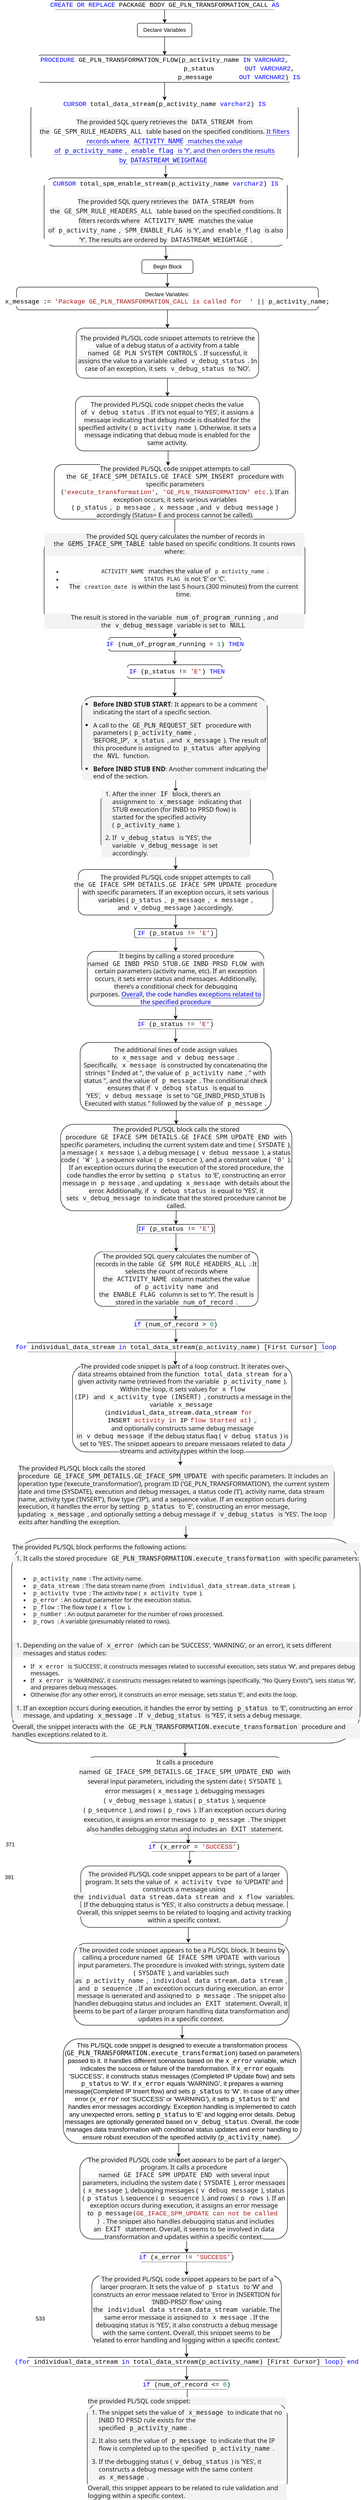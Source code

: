 <mxfile version="24.6.4" type="device">
  <diagram id="C5RBs43oDa-KdzZeNtuy" name="Page-1">
    <mxGraphModel dx="880" dy="500" grid="1" gridSize="10" guides="1" tooltips="1" connect="1" arrows="1" fold="1" page="1" pageScale="1" pageWidth="1500" pageHeight="6000" math="0" shadow="0">
      <root>
        <mxCell id="WIyWlLk6GJQsqaUBKTNV-0" />
        <mxCell id="WIyWlLk6GJQsqaUBKTNV-1" parent="WIyWlLk6GJQsqaUBKTNV-0" />
        <mxCell id="ynSScAyT_oTB8Sbhrg9Q-1" style="edgeStyle=orthogonalEdgeStyle;rounded=0;orthogonalLoop=1;jettySize=auto;html=1;exitX=0.5;exitY=1;exitDx=0;exitDy=0;entryX=0.5;entryY=0;entryDx=0;entryDy=0;" parent="WIyWlLk6GJQsqaUBKTNV-1" source="WIyWlLk6GJQsqaUBKTNV-3" target="WIyWlLk6GJQsqaUBKTNV-11" edge="1">
          <mxGeometry relative="1" as="geometry" />
        </mxCell>
        <mxCell id="WIyWlLk6GJQsqaUBKTNV-3" value="&lt;div style=&quot;color: #000000;background-color: #ffffff;font-family: Consolas, &#39;Courier New&#39;, monospace;font-weight: normal;font-size: 14px;line-height: 19px;white-space: pre;&quot;&gt;&lt;div&gt;&lt;span style=&quot;color: #0000ff;&quot;&gt;CREATE&lt;/span&gt;&lt;span style=&quot;color: #000000;&quot;&gt; &lt;/span&gt;&lt;span style=&quot;color: #0000ff;&quot;&gt;OR&lt;/span&gt;&lt;span style=&quot;color: #000000;&quot;&gt; &lt;/span&gt;&lt;span style=&quot;color: #0000ff;&quot;&gt;REPLACE&lt;/span&gt;&lt;span style=&quot;color: #000000;&quot;&gt; PACKAGE BODY GE_PLN_TRANSFORMATION_CALL &lt;/span&gt;&lt;span style=&quot;color: #0000ff;&quot;&gt;AS&lt;/span&gt;&lt;/div&gt;&lt;/div&gt;" style="rounded=1;whiteSpace=wrap;html=1;fontSize=12;glass=0;strokeWidth=1;shadow=0;" parent="WIyWlLk6GJQsqaUBKTNV-1" vertex="1">
          <mxGeometry x="177.5" y="60" width="485" height="20" as="geometry" />
        </mxCell>
        <mxCell id="ynSScAyT_oTB8Sbhrg9Q-4" style="edgeStyle=orthogonalEdgeStyle;rounded=0;orthogonalLoop=1;jettySize=auto;html=1;exitX=0.5;exitY=1;exitDx=0;exitDy=0;entryX=0.5;entryY=0;entryDx=0;entryDy=0;" parent="WIyWlLk6GJQsqaUBKTNV-1" source="WIyWlLk6GJQsqaUBKTNV-11" target="ynSScAyT_oTB8Sbhrg9Q-2" edge="1">
          <mxGeometry relative="1" as="geometry" />
        </mxCell>
        <mxCell id="WIyWlLk6GJQsqaUBKTNV-11" value="Declare Variables" style="rounded=1;whiteSpace=wrap;html=1;fontSize=12;glass=0;strokeWidth=1;shadow=0;" parent="WIyWlLk6GJQsqaUBKTNV-1" vertex="1">
          <mxGeometry x="360" y="110" width="120" height="30" as="geometry" />
        </mxCell>
        <mxCell id="ynSScAyT_oTB8Sbhrg9Q-5" style="edgeStyle=orthogonalEdgeStyle;rounded=0;orthogonalLoop=1;jettySize=auto;html=1;exitX=0.5;exitY=1;exitDx=0;exitDy=0;entryX=0.5;entryY=0;entryDx=0;entryDy=0;" parent="WIyWlLk6GJQsqaUBKTNV-1" source="ynSScAyT_oTB8Sbhrg9Q-2" target="ynSScAyT_oTB8Sbhrg9Q-3" edge="1">
          <mxGeometry relative="1" as="geometry" />
        </mxCell>
        <mxCell id="ynSScAyT_oTB8Sbhrg9Q-2" value="&lt;div style=&quot;background-color: rgb(255, 255, 255); font-family: Consolas, &amp;quot;Courier New&amp;quot;, monospace; font-size: 14px; line-height: 19px; white-space: pre;&quot;&gt;&lt;div&gt;&lt;span style=&quot;color: #0000ff;&quot;&gt;PROCEDURE&lt;/span&gt; GE_PLN_TRANSFORMATION_FLOW(p_activity_name &lt;span style=&quot;color: #0000ff;&quot;&gt;IN&lt;/span&gt; &lt;span style=&quot;color: #0000ff;&quot;&gt;VARCHAR2&lt;/span&gt;,&lt;/div&gt;&lt;div&gt;&amp;nbsp; &amp;nbsp; &amp;nbsp; &amp;nbsp; &amp;nbsp; &amp;nbsp; &amp;nbsp; &amp;nbsp; &amp;nbsp; &amp;nbsp; &amp;nbsp; &amp;nbsp; &amp;nbsp; &amp;nbsp; &amp;nbsp; &amp;nbsp; &amp;nbsp; &amp;nbsp; &amp;nbsp; &amp;nbsp;p_status &amp;nbsp; &amp;nbsp; &amp;nbsp; &amp;nbsp;&lt;span style=&quot;color: #0000ff;&quot;&gt;OUT&lt;/span&gt; &lt;span style=&quot;color: #0000ff;&quot;&gt;VARCHAR2&lt;/span&gt;,&lt;/div&gt;&lt;div&gt;&amp;nbsp; &amp;nbsp; &amp;nbsp; &amp;nbsp; &amp;nbsp; &amp;nbsp; &amp;nbsp; &amp;nbsp; &amp;nbsp; &amp;nbsp; &amp;nbsp; &amp;nbsp; &amp;nbsp; &amp;nbsp; &amp;nbsp; &amp;nbsp; &amp;nbsp; &amp;nbsp; &amp;nbsp; &amp;nbsp;p_message &amp;nbsp; &amp;nbsp; &amp;nbsp; &lt;span style=&quot;color: #0000ff;&quot;&gt;OUT&lt;/span&gt; &lt;span style=&quot;color: #0000ff;&quot;&gt;VARCHAR2&lt;/span&gt;) &lt;span style=&quot;color: rgb(0, 0, 255);&quot;&gt;IS&lt;/span&gt;&lt;/div&gt;&lt;/div&gt;" style="rounded=1;whiteSpace=wrap;html=1;" parent="WIyWlLk6GJQsqaUBKTNV-1" vertex="1">
          <mxGeometry x="140" y="180" width="560" height="60" as="geometry" />
        </mxCell>
        <mxCell id="ynSScAyT_oTB8Sbhrg9Q-7" style="edgeStyle=orthogonalEdgeStyle;rounded=0;orthogonalLoop=1;jettySize=auto;html=1;exitX=0.5;exitY=1;exitDx=0;exitDy=0;entryX=0.5;entryY=0;entryDx=0;entryDy=0;" parent="WIyWlLk6GJQsqaUBKTNV-1" source="ynSScAyT_oTB8Sbhrg9Q-3" target="ynSScAyT_oTB8Sbhrg9Q-6" edge="1">
          <mxGeometry relative="1" as="geometry" />
        </mxCell>
        <mxCell id="ynSScAyT_oTB8Sbhrg9Q-3" value="&lt;div style=&quot;background-color: rgb(255, 255, 255); font-family: Consolas, &amp;quot;Courier New&amp;quot;, monospace; font-size: 14px; line-height: 19px; white-space: pre;&quot;&gt;&lt;span style=&quot;color: #0000ff;&quot;&gt;CURSOR&lt;/span&gt; total_data_stream(p_activity_name &lt;span style=&quot;color: #0000ff;&quot;&gt;varchar2&lt;/span&gt;) &lt;span style=&quot;color: #0000ff;&quot;&gt;IS&lt;/span&gt;&lt;/div&gt;&lt;div style=&quot;background-color: rgb(255, 255, 255); font-family: Consolas, &amp;quot;Courier New&amp;quot;, monospace; font-size: 14px; line-height: 19px; white-space: pre;&quot;&gt;&lt;span style=&quot;color: #0000ff;&quot;&gt;&lt;br&gt;&lt;/span&gt;&lt;/div&gt;&lt;div style=&quot;background-color: rgb(255, 255, 255); font-family: Consolas, &amp;quot;Courier New&amp;quot;, monospace; line-height: 19px; white-space: pre; font-size: 13px;&quot;&gt;&lt;span style=&quot;color: rgba(0, 0, 0, 0.894); font-family: SegoeUIVariable, SegoeUI, &amp;quot;Segoe UI&amp;quot;, &amp;quot;Helvetica Neue&amp;quot;, Helvetica, &amp;quot;Microsoft YaHei&amp;quot;, &amp;quot;Meiryo UI&amp;quot;, Meiryo, &amp;quot;Arial Unicode MS&amp;quot;, sans-serif; font-size: 14px; text-align: left; white-space: normal; background-color: rgb(243, 243, 243);&quot;&gt;The provided SQL query retrieves the&amp;nbsp;&lt;/span&gt;&lt;code style=&quot;text-wrap: wrap; font-size: 14px; line-height: var(--cib-type-body1-line-height); font-variation-settings: var(--cib-type-body1-font-variation-settings); margin: 0px 2px; padding: 1px 4px; box-sizing: border-box; border: 1px solid var(--cib-color-stroke-neutral-primary); border-radius: var(--cib-border-radius-medium); background: var(--cib-color-syntax-background-surface); color: rgba(0, 0, 0, 0.894); text-align: left;&quot;&gt;DATA_STREAM&lt;/code&gt;&lt;span style=&quot;color: rgba(0, 0, 0, 0.894); font-family: SegoeUIVariable, SegoeUI, &amp;quot;Segoe UI&amp;quot;, &amp;quot;Helvetica Neue&amp;quot;, Helvetica, &amp;quot;Microsoft YaHei&amp;quot;, &amp;quot;Meiryo UI&amp;quot;, Meiryo, &amp;quot;Arial Unicode MS&amp;quot;, sans-serif; font-size: 14px; text-align: left; white-space: normal; background-color: rgb(243, 243, 243);&quot;&gt;&amp;nbsp;from the&amp;nbsp;&lt;/span&gt;&lt;code style=&quot;text-wrap: wrap; font-size: 14px; line-height: var(--cib-type-body1-line-height); font-variation-settings: var(--cib-type-body1-font-variation-settings); margin: 0px 2px; padding: 1px 4px; box-sizing: border-box; border: 1px solid var(--cib-color-stroke-neutral-primary); border-radius: var(--cib-border-radius-medium); background: var(--cib-color-syntax-background-surface); color: rgba(0, 0, 0, 0.894); text-align: left;&quot;&gt;GE_SPM_RULE_HEADERS_ALL&lt;/code&gt;&lt;span style=&quot;color: rgba(0, 0, 0, 0.894); font-family: SegoeUIVariable, SegoeUI, &amp;quot;Segoe UI&amp;quot;, &amp;quot;Helvetica Neue&amp;quot;, Helvetica, &amp;quot;Microsoft YaHei&amp;quot;, &amp;quot;Meiryo UI&amp;quot;, Meiryo, &amp;quot;Arial Unicode MS&amp;quot;, sans-serif; font-size: 14px; text-align: left; white-space: normal; background-color: rgb(243, 243, 243);&quot;&gt;&amp;nbsp;table based on the specified conditions.&amp;nbsp;&lt;/span&gt;&lt;a style=&quot;position: relative; border-bottom: 2px solid transparent; text-decoration-style: dotted; text-underline-offset: 3px; text-decoration-color: var(--cib-color-foreground-accent-secondary); cursor: pointer; background: var(--cib-color-fill-subtle-tertiary); border-radius: var(--cib-border-radius-small); font-family: SegoeUIVariable, SegoeUI, &amp;quot;Segoe UI&amp;quot;, &amp;quot;Helvetica Neue&amp;quot;, Helvetica, &amp;quot;Microsoft YaHei&amp;quot;, &amp;quot;Meiryo UI&amp;quot;, Meiryo, &amp;quot;Arial Unicode MS&amp;quot;, sans-serif; font-size: 14px; text-align: left; white-space: normal;&quot; target=&quot;_blank&quot; data-citationid=&quot;fa12c955-d1f7-9592-a2a9-dfe4369388e4-8-group&quot; class=&quot;tooltip-target&quot; href=&quot;https://docs.oracle.com/en/cloud/saas/supply-chain-and-manufacturing/23d/oedsc/dooheadersall-12076.html&quot;&gt;It filters records where&amp;nbsp;&lt;code style=&quot;white-space-collapse: preserve; font-size: var(--cib-type-body1-font-size); line-height: var(--cib-type-body1-line-height); font-variation-settings: var(--cib-type-body1-font-variation-settings); margin: 0px 2px; padding: 1px 4px; box-sizing: border-box; border: 1px solid var(--cib-color-stroke-neutral-primary); border-radius: var(--cib-border-radius-medium); background: var(--cib-color-syntax-background-surface);&quot;&gt;ACTIVITY_NAME&lt;/code&gt;&amp;nbsp;matches the value of&amp;nbsp;&lt;code style=&quot;white-space-collapse: preserve; font-size: var(--cib-type-body1-font-size); line-height: var(--cib-type-body1-line-height); font-variation-settings: var(--cib-type-body1-font-variation-settings); margin: 0px 2px; padding: 1px 4px; box-sizing: border-box; border: 1px solid var(--cib-color-stroke-neutral-primary); border-radius: var(--cib-border-radius-medium); background: var(--cib-color-syntax-background-surface);&quot;&gt;p_activity_name&lt;/code&gt;,&amp;nbsp;&lt;code style=&quot;white-space-collapse: preserve; font-size: var(--cib-type-body1-font-size); line-height: var(--cib-type-body1-line-height); font-variation-settings: var(--cib-type-body1-font-variation-settings); margin: 0px 2px; padding: 1px 4px; box-sizing: border-box; border: 1px solid var(--cib-color-stroke-neutral-primary); border-radius: var(--cib-border-radius-medium); background: var(--cib-color-syntax-background-surface);&quot;&gt;enable_flag&lt;/code&gt;&amp;nbsp;is ‘Y’, and then orders the results by&amp;nbsp;&lt;code style=&quot;white-space-collapse: preserve; font-size: var(--cib-type-body1-font-size); line-height: var(--cib-type-body1-line-height); font-variation-settings: var(--cib-type-body1-font-variation-settings); margin: 0px 2px; padding: 1px 4px; box-sizing: border-box; border: 1px solid var(--cib-color-stroke-neutral-primary); border-radius: var(--cib-border-radius-medium); background: var(--cib-color-syntax-background-surface);&quot;&gt;DATASTREAM_WEIGHTAGE&lt;/code&gt;&lt;/a&gt;&lt;span style=&quot;color: #0000ff;&quot;&gt;&lt;br&gt;&lt;/span&gt;&lt;/div&gt;" style="rounded=1;whiteSpace=wrap;html=1;" parent="WIyWlLk6GJQsqaUBKTNV-1" vertex="1">
          <mxGeometry x="126" y="280" width="588" height="140" as="geometry" />
        </mxCell>
        <mxCell id="ynSScAyT_oTB8Sbhrg9Q-6" value="&lt;div style=&quot;background-color: rgb(255, 255, 255); font-family: Consolas, &amp;quot;Courier New&amp;quot;, monospace; font-size: 14px; line-height: 19px; white-space: pre;&quot;&gt;&lt;span style=&quot;color: #0000ff;&quot;&gt;CURSOR&lt;/span&gt; total_spm_enable_stream(p_activity_name &lt;span style=&quot;color: #0000ff;&quot;&gt;varchar2&lt;/span&gt;) &lt;span style=&quot;color: #0000ff;&quot;&gt;IS&lt;/span&gt;&lt;/div&gt;&lt;div style=&quot;background-color: rgb(255, 255, 255); font-family: Consolas, &amp;quot;Courier New&amp;quot;, monospace; font-size: 14px; line-height: 19px; white-space: pre;&quot;&gt;&lt;span style=&quot;color: #0000ff;&quot;&gt;&lt;br&gt;&lt;/span&gt;&lt;/div&gt;&lt;div style=&quot;background-color: rgb(255, 255, 255); font-family: Consolas, &amp;quot;Courier New&amp;quot;, monospace; font-size: 14px; line-height: 19px; white-space: pre;&quot;&gt;&lt;span style=&quot;color: rgba(0, 0, 0, 0.894); font-family: SegoeUIVariable, SegoeUI, &amp;quot;Segoe UI&amp;quot;, &amp;quot;Helvetica Neue&amp;quot;, Helvetica, &amp;quot;Microsoft YaHei&amp;quot;, &amp;quot;Meiryo UI&amp;quot;, Meiryo, &amp;quot;Arial Unicode MS&amp;quot;, sans-serif; text-align: left; white-space: normal; background-color: rgb(243, 243, 243);&quot;&gt;The provided SQL query retrieves the&amp;nbsp;&lt;/span&gt;&lt;code style=&quot;text-wrap: wrap; line-height: var(--cib-type-body1-line-height); font-variation-settings: var(--cib-type-body1-font-variation-settings); margin: 0px 2px; padding: 1px 4px; box-sizing: border-box; border: 1px solid var(--cib-color-stroke-neutral-primary); border-radius: var(--cib-border-radius-medium); background: var(--cib-color-syntax-background-surface); color: rgba(0, 0, 0, 0.894); text-align: left;&quot;&gt;DATA_STREAM&lt;/code&gt;&lt;span style=&quot;color: rgba(0, 0, 0, 0.894); font-family: SegoeUIVariable, SegoeUI, &amp;quot;Segoe UI&amp;quot;, &amp;quot;Helvetica Neue&amp;quot;, Helvetica, &amp;quot;Microsoft YaHei&amp;quot;, &amp;quot;Meiryo UI&amp;quot;, Meiryo, &amp;quot;Arial Unicode MS&amp;quot;, sans-serif; text-align: left; white-space: normal; background-color: rgb(243, 243, 243);&quot;&gt;&amp;nbsp;from the&amp;nbsp;&lt;/span&gt;&lt;code style=&quot;text-wrap: wrap; line-height: var(--cib-type-body1-line-height); font-variation-settings: var(--cib-type-body1-font-variation-settings); margin: 0px 2px; padding: 1px 4px; box-sizing: border-box; border: 1px solid var(--cib-color-stroke-neutral-primary); border-radius: var(--cib-border-radius-medium); background: var(--cib-color-syntax-background-surface); color: rgba(0, 0, 0, 0.894); text-align: left;&quot;&gt;GE_SPM_RULE_HEADERS_ALL&lt;/code&gt;&lt;span style=&quot;color: rgba(0, 0, 0, 0.894); font-family: SegoeUIVariable, SegoeUI, &amp;quot;Segoe UI&amp;quot;, &amp;quot;Helvetica Neue&amp;quot;, Helvetica, &amp;quot;Microsoft YaHei&amp;quot;, &amp;quot;Meiryo UI&amp;quot;, Meiryo, &amp;quot;Arial Unicode MS&amp;quot;, sans-serif; text-align: left; white-space: normal; background-color: rgb(243, 243, 243);&quot;&gt;&amp;nbsp;table based on the specified conditions. It filters records where&amp;nbsp;&lt;/span&gt;&lt;code style=&quot;text-wrap: wrap; line-height: var(--cib-type-body1-line-height); font-variation-settings: var(--cib-type-body1-font-variation-settings); margin: 0px 2px; padding: 1px 4px; box-sizing: border-box; border: 1px solid var(--cib-color-stroke-neutral-primary); border-radius: var(--cib-border-radius-medium); background: var(--cib-color-syntax-background-surface); color: rgba(0, 0, 0, 0.894); text-align: left;&quot;&gt;ACTIVITY_NAME&lt;/code&gt;&lt;span style=&quot;color: rgba(0, 0, 0, 0.894); font-family: SegoeUIVariable, SegoeUI, &amp;quot;Segoe UI&amp;quot;, &amp;quot;Helvetica Neue&amp;quot;, Helvetica, &amp;quot;Microsoft YaHei&amp;quot;, &amp;quot;Meiryo UI&amp;quot;, Meiryo, &amp;quot;Arial Unicode MS&amp;quot;, sans-serif; text-align: left; white-space: normal; background-color: rgb(243, 243, 243);&quot;&gt;&amp;nbsp;matches the value of&amp;nbsp;&lt;/span&gt;&lt;code style=&quot;text-wrap: wrap; line-height: var(--cib-type-body1-line-height); font-variation-settings: var(--cib-type-body1-font-variation-settings); margin: 0px 2px; padding: 1px 4px; box-sizing: border-box; border: 1px solid var(--cib-color-stroke-neutral-primary); border-radius: var(--cib-border-radius-medium); background: var(--cib-color-syntax-background-surface); color: rgba(0, 0, 0, 0.894); text-align: left;&quot;&gt;p_activity_name&lt;/code&gt;&lt;span style=&quot;color: rgba(0, 0, 0, 0.894); font-family: SegoeUIVariable, SegoeUI, &amp;quot;Segoe UI&amp;quot;, &amp;quot;Helvetica Neue&amp;quot;, Helvetica, &amp;quot;Microsoft YaHei&amp;quot;, &amp;quot;Meiryo UI&amp;quot;, Meiryo, &amp;quot;Arial Unicode MS&amp;quot;, sans-serif; text-align: left; white-space: normal; background-color: rgb(243, 243, 243);&quot;&gt;,&amp;nbsp;&lt;/span&gt;&lt;code style=&quot;text-wrap: wrap; line-height: var(--cib-type-body1-line-height); font-variation-settings: var(--cib-type-body1-font-variation-settings); margin: 0px 2px; padding: 1px 4px; box-sizing: border-box; border: 1px solid var(--cib-color-stroke-neutral-primary); border-radius: var(--cib-border-radius-medium); background: var(--cib-color-syntax-background-surface); color: rgba(0, 0, 0, 0.894); text-align: left;&quot;&gt;SPM_ENABLE_FLAG&lt;/code&gt;&lt;span style=&quot;color: rgba(0, 0, 0, 0.894); font-family: SegoeUIVariable, SegoeUI, &amp;quot;Segoe UI&amp;quot;, &amp;quot;Helvetica Neue&amp;quot;, Helvetica, &amp;quot;Microsoft YaHei&amp;quot;, &amp;quot;Meiryo UI&amp;quot;, Meiryo, &amp;quot;Arial Unicode MS&amp;quot;, sans-serif; text-align: left; white-space: normal; background-color: rgb(243, 243, 243);&quot;&gt;&amp;nbsp;is ‘Y’, and&amp;nbsp;&lt;/span&gt;&lt;code style=&quot;text-wrap: wrap; line-height: var(--cib-type-body1-line-height); font-variation-settings: var(--cib-type-body1-font-variation-settings); margin: 0px 2px; padding: 1px 4px; box-sizing: border-box; border: 1px solid var(--cib-color-stroke-neutral-primary); border-radius: var(--cib-border-radius-medium); background: var(--cib-color-syntax-background-surface); color: rgba(0, 0, 0, 0.894); text-align: left;&quot;&gt;enable_flag&lt;/code&gt;&lt;span style=&quot;color: rgba(0, 0, 0, 0.894); font-family: SegoeUIVariable, SegoeUI, &amp;quot;Segoe UI&amp;quot;, &amp;quot;Helvetica Neue&amp;quot;, Helvetica, &amp;quot;Microsoft YaHei&amp;quot;, &amp;quot;Meiryo UI&amp;quot;, Meiryo, &amp;quot;Arial Unicode MS&amp;quot;, sans-serif; text-align: left; white-space: normal; background-color: rgb(243, 243, 243);&quot;&gt;&amp;nbsp;is also ‘Y’. The results are ordered by&amp;nbsp;&lt;/span&gt;&lt;code style=&quot;text-wrap: wrap; line-height: var(--cib-type-body1-line-height); font-variation-settings: var(--cib-type-body1-font-variation-settings); margin: 0px 2px; padding: 1px 4px; box-sizing: border-box; border: 1px solid var(--cib-color-stroke-neutral-primary); border-radius: var(--cib-border-radius-medium); background: var(--cib-color-syntax-background-surface); color: rgba(0, 0, 0, 0.894); text-align: left;&quot;&gt;DATASTREAM_WEIGHTAGE&lt;/code&gt;&lt;span style=&quot;color: rgba(0, 0, 0, 0.894); font-family: SegoeUIVariable, SegoeUI, &amp;quot;Segoe UI&amp;quot;, &amp;quot;Helvetica Neue&amp;quot;, Helvetica, &amp;quot;Microsoft YaHei&amp;quot;, &amp;quot;Meiryo UI&amp;quot;, Meiryo, &amp;quot;Arial Unicode MS&amp;quot;, sans-serif; text-align: left; white-space: normal; background-color: rgb(243, 243, 243);&quot;&gt;.&lt;/span&gt;&lt;span style=&quot;color: #0000ff;&quot;&gt;&lt;br&gt;&lt;/span&gt;&lt;/div&gt;" style="rounded=1;whiteSpace=wrap;html=1;" parent="WIyWlLk6GJQsqaUBKTNV-1" vertex="1">
          <mxGeometry x="155" y="450" width="535" height="150" as="geometry" />
        </mxCell>
        <mxCell id="ynSScAyT_oTB8Sbhrg9Q-12" style="edgeStyle=orthogonalEdgeStyle;rounded=0;orthogonalLoop=1;jettySize=auto;html=1;exitX=0.5;exitY=1;exitDx=0;exitDy=0;entryX=0.5;entryY=0;entryDx=0;entryDy=0;" parent="WIyWlLk6GJQsqaUBKTNV-1" source="ynSScAyT_oTB8Sbhrg9Q-8" target="ynSScAyT_oTB8Sbhrg9Q-10" edge="1">
          <mxGeometry relative="1" as="geometry" />
        </mxCell>
        <mxCell id="ynSScAyT_oTB8Sbhrg9Q-8" value="Begin Block" style="rounded=1;whiteSpace=wrap;html=1;" parent="WIyWlLk6GJQsqaUBKTNV-1" vertex="1">
          <mxGeometry x="370" y="630" width="112.5" height="30" as="geometry" />
        </mxCell>
        <mxCell id="ynSScAyT_oTB8Sbhrg9Q-9" style="edgeStyle=orthogonalEdgeStyle;rounded=0;orthogonalLoop=1;jettySize=auto;html=1;exitX=0.5;exitY=1;exitDx=0;exitDy=0;entryX=0.475;entryY=-0.009;entryDx=0;entryDy=0;entryPerimeter=0;" parent="WIyWlLk6GJQsqaUBKTNV-1" source="ynSScAyT_oTB8Sbhrg9Q-6" target="ynSScAyT_oTB8Sbhrg9Q-8" edge="1">
          <mxGeometry relative="1" as="geometry" />
        </mxCell>
        <mxCell id="ynSScAyT_oTB8Sbhrg9Q-14" style="edgeStyle=orthogonalEdgeStyle;rounded=0;orthogonalLoop=1;jettySize=auto;html=1;exitX=0.5;exitY=1;exitDx=0;exitDy=0;entryX=0.5;entryY=0;entryDx=0;entryDy=0;" parent="WIyWlLk6GJQsqaUBKTNV-1" source="ynSScAyT_oTB8Sbhrg9Q-10" target="ynSScAyT_oTB8Sbhrg9Q-13" edge="1">
          <mxGeometry relative="1" as="geometry" />
        </mxCell>
        <mxCell id="ynSScAyT_oTB8Sbhrg9Q-10" value="Declare Variables:&lt;div&gt;&lt;div style=&quot;background-color: rgb(255, 255, 255); font-family: Consolas, &amp;quot;Courier New&amp;quot;, monospace; font-size: 14px; line-height: 19px; white-space: pre;&quot;&gt;&lt;div&gt;x_message := &lt;span style=&quot;color: #a31515;&quot;&gt;&#39;Package GE_PLN_TRANSFORMATION_CALL is called for &amp;nbsp;&#39;&lt;/span&gt; || p_activity_name;&lt;/div&gt;&lt;/div&gt;&lt;/div&gt;" style="rounded=1;whiteSpace=wrap;html=1;" parent="WIyWlLk6GJQsqaUBKTNV-1" vertex="1">
          <mxGeometry x="94.38" y="690" width="663.75" height="50" as="geometry" />
        </mxCell>
        <mxCell id="ynSScAyT_oTB8Sbhrg9Q-16" style="edgeStyle=orthogonalEdgeStyle;rounded=0;orthogonalLoop=1;jettySize=auto;html=1;exitX=0.5;exitY=1;exitDx=0;exitDy=0;entryX=0.5;entryY=0;entryDx=0;entryDy=0;" parent="WIyWlLk6GJQsqaUBKTNV-1" source="ynSScAyT_oTB8Sbhrg9Q-13" target="ynSScAyT_oTB8Sbhrg9Q-15" edge="1">
          <mxGeometry relative="1" as="geometry" />
        </mxCell>
        <mxCell id="ynSScAyT_oTB8Sbhrg9Q-13" value="&lt;span style=&quot;color: rgba(0, 0, 0, 0.894); font-family: SegoeUIVariable, SegoeUI, &amp;quot;Segoe UI&amp;quot;, &amp;quot;Helvetica Neue&amp;quot;, Helvetica, &amp;quot;Microsoft YaHei&amp;quot;, &amp;quot;Meiryo UI&amp;quot;, Meiryo, &amp;quot;Arial Unicode MS&amp;quot;, sans-serif; font-size: 14px; text-align: left; background-color: rgb(243, 243, 243);&quot;&gt;The provided PL/SQL code snippet attempts to retrieve the value of a debug status of a activity from a table named&amp;nbsp;&lt;/span&gt;&lt;code style=&quot;white-space-collapse: preserve; font-size: 14px; line-height: var(--cib-type-body1-line-height); font-variation-settings: var(--cib-type-body1-font-variation-settings); margin: 0px 2px; padding: 1px 4px; box-sizing: border-box; border: 1px solid var(--cib-color-stroke-neutral-primary); border-radius: var(--cib-border-radius-medium); background: var(--cib-color-syntax-background-surface); color: rgba(0, 0, 0, 0.894); text-align: left;&quot;&gt;GE_PLN_SYSTEM_CONTROLS&lt;/code&gt;&lt;span style=&quot;color: rgba(0, 0, 0, 0.894); font-family: SegoeUIVariable, SegoeUI, &amp;quot;Segoe UI&amp;quot;, &amp;quot;Helvetica Neue&amp;quot;, Helvetica, &amp;quot;Microsoft YaHei&amp;quot;, &amp;quot;Meiryo UI&amp;quot;, Meiryo, &amp;quot;Arial Unicode MS&amp;quot;, sans-serif; font-size: 14px; text-align: left; background-color: rgb(243, 243, 243);&quot;&gt;. If successful, it assigns the value to a variable called&amp;nbsp;&lt;/span&gt;&lt;code style=&quot;white-space-collapse: preserve; font-size: 14px; line-height: var(--cib-type-body1-line-height); font-variation-settings: var(--cib-type-body1-font-variation-settings); margin: 0px 2px; padding: 1px 4px; box-sizing: border-box; border: 1px solid var(--cib-color-stroke-neutral-primary); border-radius: var(--cib-border-radius-medium); background: var(--cib-color-syntax-background-surface); color: rgba(0, 0, 0, 0.894); text-align: left;&quot;&gt;v_debug_status&lt;/code&gt;&lt;span style=&quot;color: rgba(0, 0, 0, 0.894); font-family: SegoeUIVariable, SegoeUI, &amp;quot;Segoe UI&amp;quot;, &amp;quot;Helvetica Neue&amp;quot;, Helvetica, &amp;quot;Microsoft YaHei&amp;quot;, &amp;quot;Meiryo UI&amp;quot;, Meiryo, &amp;quot;Arial Unicode MS&amp;quot;, sans-serif; font-size: 14px; text-align: left; background-color: rgb(243, 243, 243);&quot;&gt;. In case of an exception, it sets&amp;nbsp;&lt;/span&gt;&lt;code style=&quot;white-space-collapse: preserve; font-size: 14px; line-height: var(--cib-type-body1-line-height); font-variation-settings: var(--cib-type-body1-font-variation-settings); margin: 0px 2px; padding: 1px 4px; box-sizing: border-box; border: 1px solid var(--cib-color-stroke-neutral-primary); border-radius: var(--cib-border-radius-medium); background: var(--cib-color-syntax-background-surface); color: rgba(0, 0, 0, 0.894); text-align: left;&quot;&gt;v_debug_status&lt;/code&gt;&lt;span style=&quot;color: rgba(0, 0, 0, 0.894); font-family: SegoeUIVariable, SegoeUI, &amp;quot;Segoe UI&amp;quot;, &amp;quot;Helvetica Neue&amp;quot;, Helvetica, &amp;quot;Microsoft YaHei&amp;quot;, &amp;quot;Meiryo UI&amp;quot;, Meiryo, &amp;quot;Arial Unicode MS&amp;quot;, sans-serif; font-size: 14px; text-align: left; background-color: rgb(243, 243, 243);&quot;&gt;&amp;nbsp;to ‘NO’.&lt;/span&gt;" style="rounded=1;whiteSpace=wrap;html=1;" parent="WIyWlLk6GJQsqaUBKTNV-1" vertex="1">
          <mxGeometry x="225.63" y="780" width="401.26" height="110" as="geometry" />
        </mxCell>
        <mxCell id="ynSScAyT_oTB8Sbhrg9Q-15" value="&lt;span style=&quot;color: rgba(0, 0, 0, 0.894); font-family: SegoeUIVariable, SegoeUI, &amp;quot;Segoe UI&amp;quot;, &amp;quot;Helvetica Neue&amp;quot;, Helvetica, &amp;quot;Microsoft YaHei&amp;quot;, &amp;quot;Meiryo UI&amp;quot;, Meiryo, &amp;quot;Arial Unicode MS&amp;quot;, sans-serif; font-size: 14px; text-align: left; background-color: rgb(243, 243, 243);&quot;&gt;The provided PL/SQL code snippet checks the value of&amp;nbsp;&lt;/span&gt;&lt;code style=&quot;white-space-collapse: preserve; font-size: 14px; line-height: var(--cib-type-body1-line-height); font-variation-settings: var(--cib-type-body1-font-variation-settings); margin: 0px 2px; padding: 1px 4px; box-sizing: border-box; border: 1px solid var(--cib-color-stroke-neutral-primary); border-radius: var(--cib-border-radius-medium); background: var(--cib-color-syntax-background-surface); color: rgba(0, 0, 0, 0.894); text-align: left;&quot;&gt;v_debug_status&lt;/code&gt;&lt;span style=&quot;color: rgba(0, 0, 0, 0.894); font-family: SegoeUIVariable, SegoeUI, &amp;quot;Segoe UI&amp;quot;, &amp;quot;Helvetica Neue&amp;quot;, Helvetica, &amp;quot;Microsoft YaHei&amp;quot;, &amp;quot;Meiryo UI&amp;quot;, Meiryo, &amp;quot;Arial Unicode MS&amp;quot;, sans-serif; font-size: 14px; text-align: left; background-color: rgb(243, 243, 243);&quot;&gt;. If it’s not equal to ‘YES’, it assigns a message indicating that debug mode is disabled for the specified activity (&lt;/span&gt;&lt;code style=&quot;white-space-collapse: preserve; font-size: 14px; line-height: var(--cib-type-body1-line-height); font-variation-settings: var(--cib-type-body1-font-variation-settings); margin: 0px 2px; padding: 1px 4px; box-sizing: border-box; border: 1px solid var(--cib-color-stroke-neutral-primary); border-radius: var(--cib-border-radius-medium); background: var(--cib-color-syntax-background-surface); color: rgba(0, 0, 0, 0.894); text-align: left;&quot;&gt;p_activity_name&lt;/code&gt;&lt;span style=&quot;color: rgba(0, 0, 0, 0.894); font-family: SegoeUIVariable, SegoeUI, &amp;quot;Segoe UI&amp;quot;, &amp;quot;Helvetica Neue&amp;quot;, Helvetica, &amp;quot;Microsoft YaHei&amp;quot;, &amp;quot;Meiryo UI&amp;quot;, Meiryo, &amp;quot;Arial Unicode MS&amp;quot;, sans-serif; font-size: 14px; text-align: left; background-color: rgb(243, 243, 243);&quot;&gt;). Otherwise, it sets a message indicating that debug mode is enabled for the same activity.&lt;/span&gt;" style="rounded=1;whiteSpace=wrap;html=1;" parent="WIyWlLk6GJQsqaUBKTNV-1" vertex="1">
          <mxGeometry x="224.08" y="930" width="404.37" height="120" as="geometry" />
        </mxCell>
        <mxCell id="ynSScAyT_oTB8Sbhrg9Q-21" style="edgeStyle=orthogonalEdgeStyle;rounded=0;orthogonalLoop=1;jettySize=auto;html=1;exitX=0.5;exitY=1;exitDx=0;exitDy=0;entryX=0.5;entryY=0;entryDx=0;entryDy=0;" parent="WIyWlLk6GJQsqaUBKTNV-1" source="ynSScAyT_oTB8Sbhrg9Q-17" target="ynSScAyT_oTB8Sbhrg9Q-20" edge="1">
          <mxGeometry relative="1" as="geometry" />
        </mxCell>
        <mxCell id="ynSScAyT_oTB8Sbhrg9Q-17" value="&lt;span style=&quot;color: rgba(0, 0, 0, 0.894); font-family: SegoeUIVariable, SegoeUI, &amp;quot;Segoe UI&amp;quot;, &amp;quot;Helvetica Neue&amp;quot;, Helvetica, &amp;quot;Microsoft YaHei&amp;quot;, &amp;quot;Meiryo UI&amp;quot;, Meiryo, &amp;quot;Arial Unicode MS&amp;quot;, sans-serif; font-size: 14px; text-align: left; background-color: rgb(243, 243, 243);&quot;&gt;The provided PL/SQL code snippet attempts to call the&amp;nbsp;&lt;/span&gt;&lt;code style=&quot;white-space-collapse: preserve; font-size: 14px; line-height: var(--cib-type-body1-line-height); font-variation-settings: var(--cib-type-body1-font-variation-settings); margin: 0px 2px; padding: 1px 4px; box-sizing: border-box; border: 1px solid var(--cib-color-stroke-neutral-primary); border-radius: var(--cib-border-radius-medium); background: var(--cib-color-syntax-background-surface); color: rgba(0, 0, 0, 0.894); text-align: left;&quot;&gt;GE_IFACE_SPM_DETAILS.GE_IFACE_SPM_INSERT&lt;/code&gt;&lt;span style=&quot;color: rgba(0, 0, 0, 0.894); font-family: SegoeUIVariable, SegoeUI, &amp;quot;Segoe UI&amp;quot;, &amp;quot;Helvetica Neue&amp;quot;, Helvetica, &amp;quot;Microsoft YaHei&amp;quot;, &amp;quot;Meiryo UI&amp;quot;, Meiryo, &amp;quot;Arial Unicode MS&amp;quot;, sans-serif; font-size: 14px; text-align: left; background-color: rgb(243, 243, 243);&quot;&gt;&amp;nbsp;procedure with specific parameters (&lt;/span&gt;&lt;span style=&quot;background-color: rgb(255, 255, 255); font-family: Consolas, &amp;quot;Courier New&amp;quot;, monospace; font-size: 14px; white-space: pre; color: rgb(163, 21, 21);&quot;&gt;&#39;execute_transformation&#39;&lt;/span&gt;&lt;span style=&quot;background-color: rgb(255, 255, 255); font-family: Consolas, &amp;quot;Courier New&amp;quot;, monospace; font-size: 14px; white-space: pre;&quot;&gt;, &lt;/span&gt;&lt;span style=&quot;background-color: rgb(255, 255, 255); font-family: Consolas, &amp;quot;Courier New&amp;quot;, monospace; font-size: 14px; white-space: pre; color: rgb(163, 21, 21);&quot;&gt;&#39;GE_PLN_TRANSFORMATION&#39; etc.&lt;/span&gt;&lt;span style=&quot;color: rgba(0, 0, 0, 0.894); font-family: SegoeUIVariable, SegoeUI, &amp;quot;Segoe UI&amp;quot;, &amp;quot;Helvetica Neue&amp;quot;, Helvetica, &amp;quot;Microsoft YaHei&amp;quot;, &amp;quot;Meiryo UI&amp;quot;, Meiryo, &amp;quot;Arial Unicode MS&amp;quot;, sans-serif; font-size: 14px; text-align: left; background-color: rgb(243, 243, 243);&quot;&gt;). If an exception occurs, it sets various variables (&lt;/span&gt;&lt;code style=&quot;white-space-collapse: preserve; font-size: 14px; line-height: var(--cib-type-body1-line-height); font-variation-settings: var(--cib-type-body1-font-variation-settings); margin: 0px 2px; padding: 1px 4px; box-sizing: border-box; border: 1px solid var(--cib-color-stroke-neutral-primary); border-radius: var(--cib-border-radius-medium); background: var(--cib-color-syntax-background-surface); color: rgba(0, 0, 0, 0.894); text-align: left;&quot;&gt;p_status&lt;/code&gt;&lt;span style=&quot;color: rgba(0, 0, 0, 0.894); font-family: SegoeUIVariable, SegoeUI, &amp;quot;Segoe UI&amp;quot;, &amp;quot;Helvetica Neue&amp;quot;, Helvetica, &amp;quot;Microsoft YaHei&amp;quot;, &amp;quot;Meiryo UI&amp;quot;, Meiryo, &amp;quot;Arial Unicode MS&amp;quot;, sans-serif; font-size: 14px; text-align: left; background-color: rgb(243, 243, 243);&quot;&gt;,&amp;nbsp;&lt;/span&gt;&lt;code style=&quot;white-space-collapse: preserve; font-size: 14px; line-height: var(--cib-type-body1-line-height); font-variation-settings: var(--cib-type-body1-font-variation-settings); margin: 0px 2px; padding: 1px 4px; box-sizing: border-box; border: 1px solid var(--cib-color-stroke-neutral-primary); border-radius: var(--cib-border-radius-medium); background: var(--cib-color-syntax-background-surface); color: rgba(0, 0, 0, 0.894); text-align: left;&quot;&gt;p_message&lt;/code&gt;&lt;span style=&quot;color: rgba(0, 0, 0, 0.894); font-family: SegoeUIVariable, SegoeUI, &amp;quot;Segoe UI&amp;quot;, &amp;quot;Helvetica Neue&amp;quot;, Helvetica, &amp;quot;Microsoft YaHei&amp;quot;, &amp;quot;Meiryo UI&amp;quot;, Meiryo, &amp;quot;Arial Unicode MS&amp;quot;, sans-serif; font-size: 14px; text-align: left; background-color: rgb(243, 243, 243);&quot;&gt;,&amp;nbsp;&lt;/span&gt;&lt;code style=&quot;white-space-collapse: preserve; font-size: 14px; line-height: var(--cib-type-body1-line-height); font-variation-settings: var(--cib-type-body1-font-variation-settings); margin: 0px 2px; padding: 1px 4px; box-sizing: border-box; border: 1px solid var(--cib-color-stroke-neutral-primary); border-radius: var(--cib-border-radius-medium); background: var(--cib-color-syntax-background-surface); color: rgba(0, 0, 0, 0.894); text-align: left;&quot;&gt;x_message&lt;/code&gt;&lt;span style=&quot;color: rgba(0, 0, 0, 0.894); font-family: SegoeUIVariable, SegoeUI, &amp;quot;Segoe UI&amp;quot;, &amp;quot;Helvetica Neue&amp;quot;, Helvetica, &amp;quot;Microsoft YaHei&amp;quot;, &amp;quot;Meiryo UI&amp;quot;, Meiryo, &amp;quot;Arial Unicode MS&amp;quot;, sans-serif; font-size: 14px; text-align: left; background-color: rgb(243, 243, 243);&quot;&gt;, and&amp;nbsp;&lt;/span&gt;&lt;code style=&quot;white-space-collapse: preserve; font-size: 14px; line-height: var(--cib-type-body1-line-height); font-variation-settings: var(--cib-type-body1-font-variation-settings); margin: 0px 2px; padding: 1px 4px; box-sizing: border-box; border: 1px solid var(--cib-color-stroke-neutral-primary); border-radius: var(--cib-border-radius-medium); background: var(--cib-color-syntax-background-surface); color: rgba(0, 0, 0, 0.894); text-align: left;&quot;&gt;v_debug_message&lt;/code&gt;&lt;span style=&quot;color: rgba(0, 0, 0, 0.894); font-family: SegoeUIVariable, SegoeUI, &amp;quot;Segoe UI&amp;quot;, &amp;quot;Helvetica Neue&amp;quot;, Helvetica, &amp;quot;Microsoft YaHei&amp;quot;, &amp;quot;Meiryo UI&amp;quot;, Meiryo, &amp;quot;Arial Unicode MS&amp;quot;, sans-serif; font-size: 14px; text-align: left; background-color: rgb(243, 243, 243);&quot;&gt;) accordingly (Status= E and process cannot be called).&lt;/span&gt;" style="rounded=1;whiteSpace=wrap;html=1;" parent="WIyWlLk6GJQsqaUBKTNV-1" vertex="1">
          <mxGeometry x="177.5" y="1080" width="530" height="120" as="geometry" />
        </mxCell>
        <mxCell id="ynSScAyT_oTB8Sbhrg9Q-19" style="edgeStyle=orthogonalEdgeStyle;rounded=0;orthogonalLoop=1;jettySize=auto;html=1;exitX=0.5;exitY=1;exitDx=0;exitDy=0;entryX=0.472;entryY=0.022;entryDx=0;entryDy=0;entryPerimeter=0;" parent="WIyWlLk6GJQsqaUBKTNV-1" source="ynSScAyT_oTB8Sbhrg9Q-15" target="ynSScAyT_oTB8Sbhrg9Q-17" edge="1">
          <mxGeometry relative="1" as="geometry" />
        </mxCell>
        <mxCell id="ynSScAyT_oTB8Sbhrg9Q-24" style="edgeStyle=orthogonalEdgeStyle;rounded=0;orthogonalLoop=1;jettySize=auto;html=1;exitX=0.5;exitY=1;exitDx=0;exitDy=0;entryX=0.5;entryY=0;entryDx=0;entryDy=0;" parent="WIyWlLk6GJQsqaUBKTNV-1" source="ynSScAyT_oTB8Sbhrg9Q-20" target="ynSScAyT_oTB8Sbhrg9Q-22" edge="1">
          <mxGeometry relative="1" as="geometry" />
        </mxCell>
        <mxCell id="ynSScAyT_oTB8Sbhrg9Q-20" value="&lt;p style=&quot;padding: 0px; margin-right: 0px; margin-bottom: 0px; margin-left: 0px; word-break: break-word; font-size: 14px; line-height: var(--cib-type-body1-line-height); font-variation-settings: var(--cib-type-body1-font-variation-settings); color: rgba(0, 0, 0, 0.894); font-family: SegoeUIVariable, SegoeUI, &amp;quot;Segoe UI&amp;quot;, &amp;quot;Helvetica Neue&amp;quot;, Helvetica, &amp;quot;Microsoft YaHei&amp;quot;, &amp;quot;Meiryo UI&amp;quot;, Meiryo, &amp;quot;Arial Unicode MS&amp;quot;, sans-serif; background-color: rgb(243, 243, 243); margin-top: 0px !important;&quot;&gt;&amp;nbsp;The provided SQL query calculates the number of records in the&amp;nbsp;&lt;code style=&quot;white-space-collapse: preserve; font-size: var(--cib-type-body1-font-size); line-height: var(--cib-type-body1-line-height); font-variation-settings: var(--cib-type-body1-font-variation-settings); margin: 0px 2px; padding: 1px 4px; box-sizing: border-box; border: 1px solid var(--cib-color-stroke-neutral-primary); border-radius: var(--cib-border-radius-medium); background: var(--cib-color-syntax-background-surface);&quot;&gt;GEMS_IFACE_SPM_TABLE&lt;/code&gt;&amp;nbsp;table based on specific conditions. It counts rows where:&lt;/p&gt;&lt;code style=&quot;background: var(--cib-color-syntax-background-surface); color: rgba(0, 0, 0, 0.894); font-size: var(--cib-type-body1-font-size); white-space-collapse: preserve; line-height: var(--cib-type-body1-line-height); font-variation-settings: var(--cib-type-body1-font-variation-settings); margin: 0px 2px; padding: 1px 4px; box-sizing: border-box; border: 1px solid var(--cib-color-stroke-neutral-primary); border-radius: var(--cib-border-radius-medium);&quot;&gt;&lt;ul&gt;&lt;li&gt;&lt;code style=&quot;background: var(--cib-color-syntax-background-surface); color: rgba(0, 0, 0, 0.894); font-size: var(--cib-type-body1-font-size); white-space-collapse: preserve; line-height: var(--cib-type-body1-line-height); font-variation-settings: var(--cib-type-body1-font-variation-settings); margin: 0px 2px; padding: 1px 4px; box-sizing: border-box; border: 1px solid var(--cib-color-stroke-neutral-primary); border-radius: var(--cib-border-radius-medium);&quot;&gt;ACTIVITY_NAME&lt;/code&gt;&lt;span style=&quot;background-color: rgb(243, 243, 243); color: rgba(0, 0, 0, 0.894); font-family: SegoeUIVariable, SegoeUI, &amp;quot;Segoe UI&amp;quot;, &amp;quot;Helvetica Neue&amp;quot;, Helvetica, &amp;quot;Microsoft YaHei&amp;quot;, &amp;quot;Meiryo UI&amp;quot;, Meiryo, &amp;quot;Arial Unicode MS&amp;quot;, sans-serif; font-size: 14px;&quot;&gt;&amp;nbsp;matches the value of&amp;nbsp;&lt;/span&gt;&lt;code style=&quot;background: var(--cib-color-syntax-background-surface); color: rgba(0, 0, 0, 0.894); font-size: var(--cib-type-body1-font-size); white-space-collapse: preserve; line-height: var(--cib-type-body1-line-height); font-variation-settings: var(--cib-type-body1-font-variation-settings); margin: 0px 2px; padding: 1px 4px; box-sizing: border-box; border: 1px solid var(--cib-color-stroke-neutral-primary); border-radius: var(--cib-border-radius-medium);&quot;&gt;p_activity_name&lt;/code&gt;&lt;span style=&quot;background-color: rgb(243, 243, 243); color: rgba(0, 0, 0, 0.894); font-family: SegoeUIVariable, SegoeUI, &amp;quot;Segoe UI&amp;quot;, &amp;quot;Helvetica Neue&amp;quot;, Helvetica, &amp;quot;Microsoft YaHei&amp;quot;, &amp;quot;Meiryo UI&amp;quot;, Meiryo, &amp;quot;Arial Unicode MS&amp;quot;, sans-serif; font-size: 14px;&quot;&gt;.&lt;/span&gt;&lt;/li&gt;&lt;li&gt;&lt;code style=&quot;background: var(--cib-color-syntax-background-surface); color: rgba(0, 0, 0, 0.894); font-size: var(--cib-type-body1-font-size); white-space-collapse: preserve; line-height: var(--cib-type-body1-line-height); font-variation-settings: var(--cib-type-body1-font-variation-settings); margin: 0px 2px; padding: 1px 4px; box-sizing: border-box; border: 1px solid var(--cib-color-stroke-neutral-primary); border-radius: var(--cib-border-radius-medium);&quot;&gt;STATUS_FLAG&lt;/code&gt;&lt;span style=&quot;background-color: rgb(243, 243, 243); color: rgba(0, 0, 0, 0.894); font-family: SegoeUIVariable, SegoeUI, &amp;quot;Segoe UI&amp;quot;, &amp;quot;Helvetica Neue&amp;quot;, Helvetica, &amp;quot;Microsoft YaHei&amp;quot;, &amp;quot;Meiryo UI&amp;quot;, Meiryo, &amp;quot;Arial Unicode MS&amp;quot;, sans-serif; font-size: 14px;&quot;&gt;&amp;nbsp;is not ‘E’ or ‘C’.&lt;/span&gt;&lt;/li&gt;&lt;li&gt;&lt;span style=&quot;background-color: rgb(243, 243, 243); color: rgba(0, 0, 0, 0.894); font-family: SegoeUIVariable, SegoeUI, &amp;quot;Segoe UI&amp;quot;, &amp;quot;Helvetica Neue&amp;quot;, Helvetica, &amp;quot;Microsoft YaHei&amp;quot;, &amp;quot;Meiryo UI&amp;quot;, Meiryo, &amp;quot;Arial Unicode MS&amp;quot;, sans-serif; font-size: 14px;&quot;&gt;The&amp;nbsp;&lt;/span&gt;&lt;code style=&quot;background: var(--cib-color-syntax-background-surface); color: rgba(0, 0, 0, 0.894); font-size: var(--cib-type-body1-font-size); white-space-collapse: preserve; line-height: var(--cib-type-body1-line-height); font-variation-settings: var(--cib-type-body1-font-variation-settings); margin: 0px 2px; padding: 1px 4px; box-sizing: border-box; border: 1px solid var(--cib-color-stroke-neutral-primary); border-radius: var(--cib-border-radius-medium);&quot;&gt;creation_date&lt;/code&gt;&lt;span style=&quot;background-color: rgb(243, 243, 243); color: rgba(0, 0, 0, 0.894); font-family: SegoeUIVariable, SegoeUI, &amp;quot;Segoe UI&amp;quot;, &amp;quot;Helvetica Neue&amp;quot;, Helvetica, &amp;quot;Microsoft YaHei&amp;quot;, &amp;quot;Meiryo UI&amp;quot;, Meiryo, &amp;quot;Arial Unicode MS&amp;quot;, sans-serif; font-size: 14px;&quot;&gt;&amp;nbsp;is within the last 5 hours (300 minutes) from the current time.&lt;/span&gt;&lt;/li&gt;&lt;/ul&gt;&lt;/code&gt;&lt;p style=&quot;padding: 0px; margin: 8px 0px 0px; word-break: break-word; font-size: 14px; line-height: var(--cib-type-body1-line-height); font-variation-settings: var(--cib-type-body1-font-variation-settings); color: rgba(0, 0, 0, 0.894); font-family: SegoeUIVariable, SegoeUI, &amp;quot;Segoe UI&amp;quot;, &amp;quot;Helvetica Neue&amp;quot;, Helvetica, &amp;quot;Microsoft YaHei&amp;quot;, &amp;quot;Meiryo UI&amp;quot;, Meiryo, &amp;quot;Arial Unicode MS&amp;quot;, sans-serif; background-color: rgb(243, 243, 243);&quot;&gt;The result is stored in the variable&amp;nbsp;&lt;code style=&quot;white-space-collapse: preserve; font-size: var(--cib-type-body1-font-size); line-height: var(--cib-type-body1-line-height); font-variation-settings: var(--cib-type-body1-font-variation-settings); margin: 0px 2px; padding: 1px 4px; box-sizing: border-box; border: 1px solid var(--cib-color-stroke-neutral-primary); border-radius: var(--cib-border-radius-medium); background: var(--cib-color-syntax-background-surface);&quot;&gt;num_of_program_running&lt;/code&gt;, and the&amp;nbsp;&lt;code style=&quot;white-space-collapse: preserve; font-size: var(--cib-type-body1-font-size); line-height: var(--cib-type-body1-line-height); font-variation-settings: var(--cib-type-body1-font-variation-settings); margin: 0px 2px; padding: 1px 4px; box-sizing: border-box; border: 1px solid var(--cib-color-stroke-neutral-primary); border-radius: var(--cib-border-radius-medium); background: var(--cib-color-syntax-background-surface);&quot;&gt;v_debug_message&lt;/code&gt;&amp;nbsp;variable is set to&amp;nbsp;&lt;code style=&quot;white-space-collapse: preserve; font-size: var(--cib-type-body1-font-size); line-height: var(--cib-type-body1-line-height); font-variation-settings: var(--cib-type-body1-font-variation-settings); margin: 0px 2px; padding: 1px 4px; box-sizing: border-box; border: 1px solid var(--cib-color-stroke-neutral-primary); border-radius: var(--cib-border-radius-medium); background: var(--cib-color-syntax-background-surface);&quot;&gt;NULL&lt;/code&gt;&lt;/p&gt;" style="rounded=1;whiteSpace=wrap;html=1;align=center;" parent="WIyWlLk6GJQsqaUBKTNV-1" vertex="1">
          <mxGeometry x="155" y="1240" width="573.75" height="190" as="geometry" />
        </mxCell>
        <mxCell id="ynSScAyT_oTB8Sbhrg9Q-26" style="edgeStyle=orthogonalEdgeStyle;rounded=0;orthogonalLoop=1;jettySize=auto;html=1;exitX=0.5;exitY=1;exitDx=0;exitDy=0;entryX=0.5;entryY=0;entryDx=0;entryDy=0;" parent="WIyWlLk6GJQsqaUBKTNV-1" source="ynSScAyT_oTB8Sbhrg9Q-22" target="ynSScAyT_oTB8Sbhrg9Q-25" edge="1">
          <mxGeometry relative="1" as="geometry" />
        </mxCell>
        <mxCell id="ynSScAyT_oTB8Sbhrg9Q-22" value="&lt;div style=&quot;background-color: rgb(255, 255, 255); font-family: Consolas, &amp;quot;Courier New&amp;quot;, monospace; font-size: 14px; line-height: 19px; white-space: pre;&quot;&gt;&lt;span style=&quot;color: #0000ff;&quot;&gt;IF&lt;/span&gt; (num_of_program_running = &lt;span style=&quot;color: #098658;&quot;&gt;1&lt;/span&gt;) &lt;span style=&quot;color: #0000ff;&quot;&gt;THEN&lt;/span&gt;&lt;/div&gt;" style="rounded=1;whiteSpace=wrap;html=1;" parent="WIyWlLk6GJQsqaUBKTNV-1" vertex="1">
          <mxGeometry x="297.5" y="1460" width="290" height="30" as="geometry" />
        </mxCell>
        <mxCell id="ynSScAyT_oTB8Sbhrg9Q-28" style="edgeStyle=orthogonalEdgeStyle;rounded=0;orthogonalLoop=1;jettySize=auto;html=1;exitX=0.5;exitY=1;exitDx=0;exitDy=0;entryX=0.5;entryY=0;entryDx=0;entryDy=0;" parent="WIyWlLk6GJQsqaUBKTNV-1" source="ynSScAyT_oTB8Sbhrg9Q-25" target="ynSScAyT_oTB8Sbhrg9Q-27" edge="1">
          <mxGeometry relative="1" as="geometry" />
        </mxCell>
        <mxCell id="ynSScAyT_oTB8Sbhrg9Q-25" value="&lt;div style=&quot;background-color: rgb(255, 255, 255); font-family: Consolas, &amp;quot;Courier New&amp;quot;, monospace; font-size: 14px; line-height: 19px; white-space: pre;&quot;&gt;&lt;div&gt;&amp;nbsp;&lt;span style=&quot;color: #0000ff;&quot;&gt;IF&lt;/span&gt; (p_status != &lt;span style=&quot;color: #a31515;&quot;&gt;&#39;E&#39;&lt;/span&gt;) &lt;span style=&quot;color: #0000ff;&quot;&gt;THEN&lt;/span&gt;&lt;/div&gt;&lt;div&gt;&lt;/div&gt;&lt;/div&gt;" style="rounded=1;whiteSpace=wrap;html=1;" parent="WIyWlLk6GJQsqaUBKTNV-1" vertex="1">
          <mxGeometry x="338.75" y="1520" width="207.5" height="30" as="geometry" />
        </mxCell>
        <mxCell id="ynSScAyT_oTB8Sbhrg9Q-31" style="edgeStyle=orthogonalEdgeStyle;rounded=0;orthogonalLoop=1;jettySize=auto;html=1;exitX=0.5;exitY=1;exitDx=0;exitDy=0;entryX=0.5;entryY=0;entryDx=0;entryDy=0;" parent="WIyWlLk6GJQsqaUBKTNV-1" source="ynSScAyT_oTB8Sbhrg9Q-27" target="ynSScAyT_oTB8Sbhrg9Q-30" edge="1">
          <mxGeometry relative="1" as="geometry" />
        </mxCell>
        <mxCell id="ynSScAyT_oTB8Sbhrg9Q-27" value="&lt;ul style=&quot;display: flex; flex-direction: column; gap: 12px; margin: 12px 0px 0px; padding-inline-start: 24px; color: rgba(0, 0, 0, 0.894); font-family: SegoeUIVariable, SegoeUI, &amp;quot;Segoe UI&amp;quot;, &amp;quot;Helvetica Neue&amp;quot;, Helvetica, &amp;quot;Microsoft YaHei&amp;quot;, &amp;quot;Meiryo UI&amp;quot;, Meiryo, &amp;quot;Arial Unicode MS&amp;quot;, sans-serif; font-size: 14px; text-align: left; background-color: rgb(243, 243, 243);&quot;&gt;&lt;li&gt;&lt;strong style=&quot;font-size: var(--cib-type-body1-strong-font-size); line-height: var(--cib-type-body1-strong-line-height); font-variation-settings: normal;&quot;&gt;Before INBD STUB START&lt;/strong&gt;: It appears to be a comment indicating the start of a specific section.&lt;/li&gt;&lt;li&gt;A call to the&amp;nbsp;&lt;code style=&quot;white-space-collapse: preserve; font-size: var(--cib-type-body1-font-size); line-height: var(--cib-type-body1-line-height); font-variation-settings: var(--cib-type-body1-font-variation-settings); margin: 0px 2px; padding: 1px 4px; box-sizing: border-box; border: 1px solid var(--cib-color-stroke-neutral-primary); border-radius: var(--cib-border-radius-medium); background: var(--cib-color-syntax-background-surface);&quot;&gt;GE_PLN_REQUEST_SET&lt;/code&gt;&amp;nbsp;procedure with parameters (&lt;code style=&quot;white-space-collapse: preserve; font-size: var(--cib-type-body1-font-size); line-height: var(--cib-type-body1-line-height); font-variation-settings: var(--cib-type-body1-font-variation-settings); margin: 0px 2px; padding: 1px 4px; box-sizing: border-box; border: 1px solid var(--cib-color-stroke-neutral-primary); border-radius: var(--cib-border-radius-medium); background: var(--cib-color-syntax-background-surface);&quot;&gt;p_activity_name&lt;/code&gt;, ‘BEFORE_IP’,&amp;nbsp;&lt;code style=&quot;white-space-collapse: preserve; font-size: var(--cib-type-body1-font-size); line-height: var(--cib-type-body1-line-height); font-variation-settings: var(--cib-type-body1-font-variation-settings); margin: 0px 2px; padding: 1px 4px; box-sizing: border-box; border: 1px solid var(--cib-color-stroke-neutral-primary); border-radius: var(--cib-border-radius-medium); background: var(--cib-color-syntax-background-surface);&quot;&gt;x_status&lt;/code&gt;, and&amp;nbsp;&lt;code style=&quot;white-space-collapse: preserve; font-size: var(--cib-type-body1-font-size); line-height: var(--cib-type-body1-line-height); font-variation-settings: var(--cib-type-body1-font-variation-settings); margin: 0px 2px; padding: 1px 4px; box-sizing: border-box; border: 1px solid var(--cib-color-stroke-neutral-primary); border-radius: var(--cib-border-radius-medium); background: var(--cib-color-syntax-background-surface);&quot;&gt;x_message&lt;/code&gt;). The result of this procedure is assigned to&amp;nbsp;&lt;code style=&quot;white-space-collapse: preserve; font-size: var(--cib-type-body1-font-size); line-height: var(--cib-type-body1-line-height); font-variation-settings: var(--cib-type-body1-font-variation-settings); margin: 0px 2px; padding: 1px 4px; box-sizing: border-box; border: 1px solid var(--cib-color-stroke-neutral-primary); border-radius: var(--cib-border-radius-medium); background: var(--cib-color-syntax-background-surface);&quot;&gt;p_status&lt;/code&gt;&amp;nbsp;after applying the&amp;nbsp;&lt;code style=&quot;white-space-collapse: preserve; font-size: var(--cib-type-body1-font-size); line-height: var(--cib-type-body1-line-height); font-variation-settings: var(--cib-type-body1-font-variation-settings); margin: 0px 2px; padding: 1px 4px; box-sizing: border-box; border: 1px solid var(--cib-color-stroke-neutral-primary); border-radius: var(--cib-border-radius-medium); background: var(--cib-color-syntax-background-surface);&quot;&gt;NVL&lt;/code&gt;&amp;nbsp;function.&lt;/li&gt;&lt;li&gt;&lt;strong style=&quot;font-size: var(--cib-type-body1-strong-font-size); line-height: var(--cib-type-body1-strong-line-height); font-variation-settings: normal;&quot;&gt;Before INBD STUB END&lt;/strong&gt;: Another comment indicating the end of the section.&lt;/li&gt;&lt;/ul&gt;" style="rounded=1;whiteSpace=wrap;html=1;" parent="WIyWlLk6GJQsqaUBKTNV-1" vertex="1">
          <mxGeometry x="237.66" y="1590" width="408.44" height="180" as="geometry" />
        </mxCell>
        <mxCell id="ynSScAyT_oTB8Sbhrg9Q-33" style="edgeStyle=orthogonalEdgeStyle;rounded=0;orthogonalLoop=1;jettySize=auto;html=1;exitX=0.5;exitY=1;exitDx=0;exitDy=0;entryX=0.5;entryY=0;entryDx=0;entryDy=0;" parent="WIyWlLk6GJQsqaUBKTNV-1" source="ynSScAyT_oTB8Sbhrg9Q-30" target="ynSScAyT_oTB8Sbhrg9Q-32" edge="1">
          <mxGeometry relative="1" as="geometry" />
        </mxCell>
        <mxCell id="ynSScAyT_oTB8Sbhrg9Q-30" value="&lt;ol style=&quot;margin: 8px 0px 0px; display: flex; flex-direction: column; gap: 12px; padding-inline-start: 24px; color: rgba(0, 0, 0, 0.894); font-family: SegoeUIVariable, SegoeUI, &amp;quot;Segoe UI&amp;quot;, &amp;quot;Helvetica Neue&amp;quot;, Helvetica, &amp;quot;Microsoft YaHei&amp;quot;, &amp;quot;Meiryo UI&amp;quot;, Meiryo, &amp;quot;Arial Unicode MS&amp;quot;, sans-serif; font-size: 14px; text-align: left; background-color: rgb(243, 243, 243);&quot;&gt;&lt;li&gt;After the inner&amp;nbsp;&lt;code style=&quot;white-space-collapse: preserve; font-size: var(--cib-type-body1-font-size); line-height: var(--cib-type-body1-line-height); font-variation-settings: var(--cib-type-body1-font-variation-settings); margin: 0px 2px; padding: 1px 4px; box-sizing: border-box; border: 1px solid var(--cib-color-stroke-neutral-primary); border-radius: var(--cib-border-radius-medium); background: var(--cib-color-syntax-background-surface);&quot;&gt;IF&lt;/code&gt;&amp;nbsp;block, there’s an assignment to&amp;nbsp;&lt;code style=&quot;white-space-collapse: preserve; font-size: var(--cib-type-body1-font-size); line-height: var(--cib-type-body1-line-height); font-variation-settings: var(--cib-type-body1-font-variation-settings); margin: 0px 2px; padding: 1px 4px; box-sizing: border-box; border: 1px solid var(--cib-color-stroke-neutral-primary); border-radius: var(--cib-border-radius-medium); background: var(--cib-color-syntax-background-surface);&quot;&gt;x_message&lt;/code&gt;&amp;nbsp;indicating that STUB execution (for INBD to PRSD flow) is started for the specified activity (&lt;code style=&quot;white-space-collapse: preserve; font-size: var(--cib-type-body1-font-size); line-height: var(--cib-type-body1-line-height); font-variation-settings: var(--cib-type-body1-font-variation-settings); margin: 0px 2px; padding: 1px 4px; box-sizing: border-box; border: 1px solid var(--cib-color-stroke-neutral-primary); border-radius: var(--cib-border-radius-medium); background: var(--cib-color-syntax-background-surface);&quot;&gt;p_activity_name&lt;/code&gt;).&lt;/li&gt;&lt;li&gt;If&amp;nbsp;&lt;code style=&quot;white-space-collapse: preserve; font-size: var(--cib-type-body1-font-size); line-height: var(--cib-type-body1-line-height); font-variation-settings: var(--cib-type-body1-font-variation-settings); margin: 0px 2px; padding: 1px 4px; box-sizing: border-box; border: 1px solid var(--cib-color-stroke-neutral-primary); border-radius: var(--cib-border-radius-medium); background: var(--cib-color-syntax-background-surface);&quot;&gt;v_debug_status&lt;/code&gt;&amp;nbsp;is ‘YES’, the variable&amp;nbsp;&lt;code style=&quot;white-space-collapse: preserve; font-size: var(--cib-type-body1-font-size); line-height: var(--cib-type-body1-line-height); font-variation-settings: var(--cib-type-body1-font-variation-settings); margin: 0px 2px; padding: 1px 4px; box-sizing: border-box; border: 1px solid var(--cib-color-stroke-neutral-primary); border-radius: var(--cib-border-radius-medium); background: var(--cib-color-syntax-background-surface);&quot;&gt;v_debug_message&lt;/code&gt;&amp;nbsp;is set accordingly.&lt;/li&gt;&lt;/ol&gt;" style="rounded=1;whiteSpace=wrap;html=1;" parent="WIyWlLk6GJQsqaUBKTNV-1" vertex="1">
          <mxGeometry x="280" y="1800" width="328.6" height="130" as="geometry" />
        </mxCell>
        <mxCell id="CryG8NTrA_AZGWLoVhKG-1" style="edgeStyle=orthogonalEdgeStyle;rounded=0;orthogonalLoop=1;jettySize=auto;html=1;exitX=0.5;exitY=1;exitDx=0;exitDy=0;entryX=0.5;entryY=0;entryDx=0;entryDy=0;" parent="WIyWlLk6GJQsqaUBKTNV-1" source="ynSScAyT_oTB8Sbhrg9Q-32" target="CryG8NTrA_AZGWLoVhKG-0" edge="1">
          <mxGeometry relative="1" as="geometry" />
        </mxCell>
        <mxCell id="ynSScAyT_oTB8Sbhrg9Q-32" value="&lt;span style=&quot;color: rgba(0, 0, 0, 0.894); font-family: SegoeUIVariable, SegoeUI, &amp;quot;Segoe UI&amp;quot;, &amp;quot;Helvetica Neue&amp;quot;, Helvetica, &amp;quot;Microsoft YaHei&amp;quot;, &amp;quot;Meiryo UI&amp;quot;, Meiryo, &amp;quot;Arial Unicode MS&amp;quot;, sans-serif; font-size: 14px; text-align: left; background-color: rgb(243, 243, 243);&quot;&gt;The provided PL/SQL code snippet attempts to call the&amp;nbsp;&lt;/span&gt;&lt;code style=&quot;white-space-collapse: preserve; font-size: 14px; line-height: var(--cib-type-body1-line-height); font-variation-settings: var(--cib-type-body1-font-variation-settings); margin: 0px 2px; padding: 1px 4px; box-sizing: border-box; border: 1px solid var(--cib-color-stroke-neutral-primary); border-radius: var(--cib-border-radius-medium); background: var(--cib-color-syntax-background-surface); color: rgba(0, 0, 0, 0.894); text-align: left;&quot;&gt;GE_IFACE_SPM_DETAILS.GE_IFACE_SPM_UPDATE&lt;/code&gt;&lt;span style=&quot;color: rgba(0, 0, 0, 0.894); font-family: SegoeUIVariable, SegoeUI, &amp;quot;Segoe UI&amp;quot;, &amp;quot;Helvetica Neue&amp;quot;, Helvetica, &amp;quot;Microsoft YaHei&amp;quot;, &amp;quot;Meiryo UI&amp;quot;, Meiryo, &amp;quot;Arial Unicode MS&amp;quot;, sans-serif; font-size: 14px; text-align: left; background-color: rgb(243, 243, 243);&quot;&gt;&amp;nbsp;procedure with specific parameters. If an exception occurs, it sets various variables (&lt;/span&gt;&lt;code style=&quot;white-space-collapse: preserve; font-size: 14px; line-height: var(--cib-type-body1-line-height); font-variation-settings: var(--cib-type-body1-font-variation-settings); margin: 0px 2px; padding: 1px 4px; box-sizing: border-box; border: 1px solid var(--cib-color-stroke-neutral-primary); border-radius: var(--cib-border-radius-medium); background: var(--cib-color-syntax-background-surface); color: rgba(0, 0, 0, 0.894); text-align: left;&quot;&gt;p_status&lt;/code&gt;&lt;span style=&quot;color: rgba(0, 0, 0, 0.894); font-family: SegoeUIVariable, SegoeUI, &amp;quot;Segoe UI&amp;quot;, &amp;quot;Helvetica Neue&amp;quot;, Helvetica, &amp;quot;Microsoft YaHei&amp;quot;, &amp;quot;Meiryo UI&amp;quot;, Meiryo, &amp;quot;Arial Unicode MS&amp;quot;, sans-serif; font-size: 14px; text-align: left; background-color: rgb(243, 243, 243);&quot;&gt;,&amp;nbsp;&lt;/span&gt;&lt;code style=&quot;white-space-collapse: preserve; font-size: 14px; line-height: var(--cib-type-body1-line-height); font-variation-settings: var(--cib-type-body1-font-variation-settings); margin: 0px 2px; padding: 1px 4px; box-sizing: border-box; border: 1px solid var(--cib-color-stroke-neutral-primary); border-radius: var(--cib-border-radius-medium); background: var(--cib-color-syntax-background-surface); color: rgba(0, 0, 0, 0.894); text-align: left;&quot;&gt;p_message&lt;/code&gt;&lt;span style=&quot;color: rgba(0, 0, 0, 0.894); font-family: SegoeUIVariable, SegoeUI, &amp;quot;Segoe UI&amp;quot;, &amp;quot;Helvetica Neue&amp;quot;, Helvetica, &amp;quot;Microsoft YaHei&amp;quot;, &amp;quot;Meiryo UI&amp;quot;, Meiryo, &amp;quot;Arial Unicode MS&amp;quot;, sans-serif; font-size: 14px; text-align: left; background-color: rgb(243, 243, 243);&quot;&gt;,&amp;nbsp;&lt;/span&gt;&lt;code style=&quot;white-space-collapse: preserve; font-size: 14px; line-height: var(--cib-type-body1-line-height); font-variation-settings: var(--cib-type-body1-font-variation-settings); margin: 0px 2px; padding: 1px 4px; box-sizing: border-box; border: 1px solid var(--cib-color-stroke-neutral-primary); border-radius: var(--cib-border-radius-medium); background: var(--cib-color-syntax-background-surface); color: rgba(0, 0, 0, 0.894); text-align: left;&quot;&gt;x_message&lt;/code&gt;&lt;span style=&quot;color: rgba(0, 0, 0, 0.894); font-family: SegoeUIVariable, SegoeUI, &amp;quot;Segoe UI&amp;quot;, &amp;quot;Helvetica Neue&amp;quot;, Helvetica, &amp;quot;Microsoft YaHei&amp;quot;, &amp;quot;Meiryo UI&amp;quot;, Meiryo, &amp;quot;Arial Unicode MS&amp;quot;, sans-serif; font-size: 14px; text-align: left; background-color: rgb(243, 243, 243);&quot;&gt;, and&amp;nbsp;&lt;/span&gt;&lt;code style=&quot;white-space-collapse: preserve; font-size: 14px; line-height: var(--cib-type-body1-line-height); font-variation-settings: var(--cib-type-body1-font-variation-settings); margin: 0px 2px; padding: 1px 4px; box-sizing: border-box; border: 1px solid var(--cib-color-stroke-neutral-primary); border-radius: var(--cib-border-radius-medium); background: var(--cib-color-syntax-background-surface); color: rgba(0, 0, 0, 0.894); text-align: left;&quot;&gt;v_debug_message&lt;/code&gt;&lt;span style=&quot;color: rgba(0, 0, 0, 0.894); font-family: SegoeUIVariable, SegoeUI, &amp;quot;Segoe UI&amp;quot;, &amp;quot;Helvetica Neue&amp;quot;, Helvetica, &amp;quot;Microsoft YaHei&amp;quot;, &amp;quot;Meiryo UI&amp;quot;, Meiryo, &amp;quot;Arial Unicode MS&amp;quot;, sans-serif; font-size: 14px; text-align: left; background-color: rgb(243, 243, 243);&quot;&gt;) accordingly.&lt;/span&gt;" style="rounded=1;whiteSpace=wrap;html=1;" parent="WIyWlLk6GJQsqaUBKTNV-1" vertex="1">
          <mxGeometry x="230.24" y="1970" width="428.12" height="100" as="geometry" />
        </mxCell>
        <mxCell id="CryG8NTrA_AZGWLoVhKG-3" style="edgeStyle=orthogonalEdgeStyle;rounded=0;orthogonalLoop=1;jettySize=auto;html=1;exitX=0.5;exitY=1;exitDx=0;exitDy=0;entryX=0.5;entryY=0;entryDx=0;entryDy=0;" parent="WIyWlLk6GJQsqaUBKTNV-1" source="CryG8NTrA_AZGWLoVhKG-0" target="CryG8NTrA_AZGWLoVhKG-2" edge="1">
          <mxGeometry relative="1" as="geometry" />
        </mxCell>
        <mxCell id="CryG8NTrA_AZGWLoVhKG-0" value="&lt;div style=&quot;background-color: rgb(255, 255, 255); font-family: Consolas, &amp;quot;Courier New&amp;quot;, monospace; font-size: 14px; line-height: 19px; white-space: pre;&quot;&gt;&lt;span style=&quot;color: #0000ff;&quot;&gt;IF&lt;/span&gt; (p_status != &lt;span style=&quot;color: #a31515;&quot;&gt;&#39;E&#39;&lt;/span&gt;)&lt;/div&gt;" style="rounded=1;whiteSpace=wrap;html=1;" parent="WIyWlLk6GJQsqaUBKTNV-1" vertex="1">
          <mxGeometry x="354.01" y="2100" width="180.58" height="20" as="geometry" />
        </mxCell>
        <mxCell id="CryG8NTrA_AZGWLoVhKG-5" style="edgeStyle=orthogonalEdgeStyle;rounded=0;orthogonalLoop=1;jettySize=auto;html=1;exitX=0.5;exitY=1;exitDx=0;exitDy=0;entryX=0.5;entryY=0;entryDx=0;entryDy=0;" parent="WIyWlLk6GJQsqaUBKTNV-1" source="CryG8NTrA_AZGWLoVhKG-2" target="CryG8NTrA_AZGWLoVhKG-4" edge="1">
          <mxGeometry relative="1" as="geometry" />
        </mxCell>
        <mxCell id="CryG8NTrA_AZGWLoVhKG-2" value="&lt;span style=&quot;color: rgba(0, 0, 0, 0.894); font-family: SegoeUIVariable, SegoeUI, &amp;quot;Segoe UI&amp;quot;, &amp;quot;Helvetica Neue&amp;quot;, Helvetica, &amp;quot;Microsoft YaHei&amp;quot;, &amp;quot;Meiryo UI&amp;quot;, Meiryo, &amp;quot;Arial Unicode MS&amp;quot;, sans-serif; font-size: 14px; text-align: left; background-color: rgb(243, 243, 243);&quot;&gt;&amp;nbsp;It begins by calling a stored procedure named&amp;nbsp;&lt;/span&gt;&lt;code style=&quot;white-space-collapse: preserve; font-size: 14px; line-height: var(--cib-type-body1-line-height); font-variation-settings: var(--cib-type-body1-font-variation-settings); margin: 0px 2px; padding: 1px 4px; box-sizing: border-box; border: 1px solid var(--cib-color-stroke-neutral-primary); border-radius: var(--cib-border-radius-medium); background: var(--cib-color-syntax-background-surface); color: rgba(0, 0, 0, 0.894); text-align: left;&quot;&gt;GE_INBD_PRSD_STUB.GE_INBD_PRSD_FLOW&lt;/code&gt;&lt;span style=&quot;color: rgba(0, 0, 0, 0.894); font-family: SegoeUIVariable, SegoeUI, &amp;quot;Segoe UI&amp;quot;, &amp;quot;Helvetica Neue&amp;quot;, Helvetica, &amp;quot;Microsoft YaHei&amp;quot;, &amp;quot;Meiryo UI&amp;quot;, Meiryo, &amp;quot;Arial Unicode MS&amp;quot;, sans-serif; font-size: 14px; text-align: left; background-color: rgb(243, 243, 243);&quot;&gt;&amp;nbsp;with certain parameters (activity name, etc). If an exception occurs, it sets error status and messages. Additionally, there’s a conditional check for debugging purposes.&amp;nbsp;&lt;/span&gt;&lt;a style=&quot;position: relative; border-bottom: 2px solid transparent; text-decoration-style: dotted; text-underline-offset: 3px; text-decoration-color: var(--cib-color-foreground-neutral-tertiary); font-family: SegoeUIVariable, SegoeUI, &amp;quot;Segoe UI&amp;quot;, &amp;quot;Helvetica Neue&amp;quot;, Helvetica, &amp;quot;Microsoft YaHei&amp;quot;, &amp;quot;Meiryo UI&amp;quot;, Meiryo, &amp;quot;Arial Unicode MS&amp;quot;, sans-serif; font-size: 14px; text-align: left; background-color: rgb(243, 243, 243);&quot; target=&quot;_blank&quot; data-citationid=&quot;c3926b93-5e60-8c5c-bfe7-5e743b7f1ae7-3-group&quot; class=&quot;tooltip-target&quot; href=&quot;https://quillbot.com/summarize&quot;&gt;Overall, the code handles exceptions related to the specified procedure&lt;/a&gt;" style="rounded=1;whiteSpace=wrap;html=1;" parent="WIyWlLk6GJQsqaUBKTNV-1" vertex="1">
          <mxGeometry x="250.02" y="2150" width="388.55" height="120" as="geometry" />
        </mxCell>
        <mxCell id="CryG8NTrA_AZGWLoVhKG-7" style="edgeStyle=orthogonalEdgeStyle;rounded=0;orthogonalLoop=1;jettySize=auto;html=1;exitX=0.5;exitY=1;exitDx=0;exitDy=0;entryX=0.5;entryY=0;entryDx=0;entryDy=0;" parent="WIyWlLk6GJQsqaUBKTNV-1" source="CryG8NTrA_AZGWLoVhKG-4" target="CryG8NTrA_AZGWLoVhKG-6" edge="1">
          <mxGeometry relative="1" as="geometry" />
        </mxCell>
        <mxCell id="CryG8NTrA_AZGWLoVhKG-4" value="&lt;div style=&quot;background-color: rgb(255, 255, 255); font-family: Consolas, &amp;quot;Courier New&amp;quot;, monospace; font-size: 14px; line-height: 19px; white-space: pre;&quot;&gt;&lt;span style=&quot;color: #0000ff;&quot;&gt;IF&lt;/span&gt; (p_status != &lt;span style=&quot;color: #a31515;&quot;&gt;&#39;E&#39;&lt;/span&gt;)&lt;/div&gt;" style="rounded=1;whiteSpace=wrap;html=1;" parent="WIyWlLk6GJQsqaUBKTNV-1" vertex="1">
          <mxGeometry x="362.15" y="2300" width="164.3" height="20" as="geometry" />
        </mxCell>
        <mxCell id="CryG8NTrA_AZGWLoVhKG-10" style="edgeStyle=orthogonalEdgeStyle;rounded=0;orthogonalLoop=1;jettySize=auto;html=1;exitX=0.5;exitY=1;exitDx=0;exitDy=0;entryX=0.5;entryY=0;entryDx=0;entryDy=0;" parent="WIyWlLk6GJQsqaUBKTNV-1" source="CryG8NTrA_AZGWLoVhKG-6" target="CryG8NTrA_AZGWLoVhKG-8" edge="1">
          <mxGeometry relative="1" as="geometry" />
        </mxCell>
        <mxCell id="CryG8NTrA_AZGWLoVhKG-6" value="&lt;span style=&quot;color: rgba(0, 0, 0, 0.894); font-family: SegoeUIVariable, SegoeUI, &amp;quot;Segoe UI&amp;quot;, &amp;quot;Helvetica Neue&amp;quot;, Helvetica, &amp;quot;Microsoft YaHei&amp;quot;, &amp;quot;Meiryo UI&amp;quot;, Meiryo, &amp;quot;Arial Unicode MS&amp;quot;, sans-serif; font-size: 14px; text-align: left; background-color: rgb(243, 243, 243);&quot;&gt;The additional lines of code assign values to&amp;nbsp;&lt;/span&gt;&lt;code style=&quot;white-space-collapse: preserve; font-size: 14px; line-height: var(--cib-type-body1-line-height); font-variation-settings: var(--cib-type-body1-font-variation-settings); margin: 0px 2px; padding: 1px 4px; box-sizing: border-box; border: 1px solid var(--cib-color-stroke-neutral-primary); border-radius: var(--cib-border-radius-medium); background: var(--cib-color-syntax-background-surface); color: rgba(0, 0, 0, 0.894); text-align: left;&quot;&gt;x_message&lt;/code&gt;&lt;span style=&quot;color: rgba(0, 0, 0, 0.894); font-family: SegoeUIVariable, SegoeUI, &amp;quot;Segoe UI&amp;quot;, &amp;quot;Helvetica Neue&amp;quot;, Helvetica, &amp;quot;Microsoft YaHei&amp;quot;, &amp;quot;Meiryo UI&amp;quot;, Meiryo, &amp;quot;Arial Unicode MS&amp;quot;, sans-serif; font-size: 14px; text-align: left; background-color: rgb(243, 243, 243);&quot;&gt;&amp;nbsp;and&amp;nbsp;&lt;/span&gt;&lt;code style=&quot;white-space-collapse: preserve; font-size: 14px; line-height: var(--cib-type-body1-line-height); font-variation-settings: var(--cib-type-body1-font-variation-settings); margin: 0px 2px; padding: 1px 4px; box-sizing: border-box; border: 1px solid var(--cib-color-stroke-neutral-primary); border-radius: var(--cib-border-radius-medium); background: var(--cib-color-syntax-background-surface); color: rgba(0, 0, 0, 0.894); text-align: left;&quot;&gt;v_debug_message&lt;/code&gt;&lt;span style=&quot;color: rgba(0, 0, 0, 0.894); font-family: SegoeUIVariable, SegoeUI, &amp;quot;Segoe UI&amp;quot;, &amp;quot;Helvetica Neue&amp;quot;, Helvetica, &amp;quot;Microsoft YaHei&amp;quot;, &amp;quot;Meiryo UI&amp;quot;, Meiryo, &amp;quot;Arial Unicode MS&amp;quot;, sans-serif; font-size: 14px; text-align: left; background-color: rgb(243, 243, 243);&quot;&gt;. Specifically,&amp;nbsp;&lt;/span&gt;&lt;code style=&quot;white-space-collapse: preserve; font-size: 14px; line-height: var(--cib-type-body1-line-height); font-variation-settings: var(--cib-type-body1-font-variation-settings); margin: 0px 2px; padding: 1px 4px; box-sizing: border-box; border: 1px solid var(--cib-color-stroke-neutral-primary); border-radius: var(--cib-border-radius-medium); background: var(--cib-color-syntax-background-surface); color: rgba(0, 0, 0, 0.894); text-align: left;&quot;&gt;x_message&lt;/code&gt;&lt;span style=&quot;color: rgba(0, 0, 0, 0.894); font-family: SegoeUIVariable, SegoeUI, &amp;quot;Segoe UI&amp;quot;, &amp;quot;Helvetica Neue&amp;quot;, Helvetica, &amp;quot;Microsoft YaHei&amp;quot;, &amp;quot;Meiryo UI&amp;quot;, Meiryo, &amp;quot;Arial Unicode MS&amp;quot;, sans-serif; font-size: 14px; text-align: left; background-color: rgb(243, 243, 243);&quot;&gt;&amp;nbsp;is constructed by concatenating the strings &quot; Ended at &quot;, the value of&amp;nbsp;&lt;/span&gt;&lt;code style=&quot;white-space-collapse: preserve; font-size: 14px; line-height: var(--cib-type-body1-line-height); font-variation-settings: var(--cib-type-body1-font-variation-settings); margin: 0px 2px; padding: 1px 4px; box-sizing: border-box; border: 1px solid var(--cib-color-stroke-neutral-primary); border-radius: var(--cib-border-radius-medium); background: var(--cib-color-syntax-background-surface); color: rgba(0, 0, 0, 0.894); text-align: left;&quot;&gt;p_activity_name&lt;/code&gt;&lt;span style=&quot;color: rgba(0, 0, 0, 0.894); font-family: SegoeUIVariable, SegoeUI, &amp;quot;Segoe UI&amp;quot;, &amp;quot;Helvetica Neue&amp;quot;, Helvetica, &amp;quot;Microsoft YaHei&amp;quot;, &amp;quot;Meiryo UI&amp;quot;, Meiryo, &amp;quot;Arial Unicode MS&amp;quot;, sans-serif; font-size: 14px; text-align: left; background-color: rgb(243, 243, 243);&quot;&gt;, &quot; with status &quot;, and the value of&amp;nbsp;&lt;/span&gt;&lt;code style=&quot;white-space-collapse: preserve; font-size: 14px; line-height: var(--cib-type-body1-line-height); font-variation-settings: var(--cib-type-body1-font-variation-settings); margin: 0px 2px; padding: 1px 4px; box-sizing: border-box; border: 1px solid var(--cib-color-stroke-neutral-primary); border-radius: var(--cib-border-radius-medium); background: var(--cib-color-syntax-background-surface); color: rgba(0, 0, 0, 0.894); text-align: left;&quot;&gt;p_message&lt;/code&gt;&lt;span style=&quot;color: rgba(0, 0, 0, 0.894); font-family: SegoeUIVariable, SegoeUI, &amp;quot;Segoe UI&amp;quot;, &amp;quot;Helvetica Neue&amp;quot;, Helvetica, &amp;quot;Microsoft YaHei&amp;quot;, &amp;quot;Meiryo UI&amp;quot;, Meiryo, &amp;quot;Arial Unicode MS&amp;quot;, sans-serif; font-size: 14px; text-align: left; background-color: rgb(243, 243, 243);&quot;&gt;. The conditional check ensures that if&amp;nbsp;&lt;/span&gt;&lt;code style=&quot;white-space-collapse: preserve; font-size: 14px; line-height: var(--cib-type-body1-line-height); font-variation-settings: var(--cib-type-body1-font-variation-settings); margin: 0px 2px; padding: 1px 4px; box-sizing: border-box; border: 1px solid var(--cib-color-stroke-neutral-primary); border-radius: var(--cib-border-radius-medium); background: var(--cib-color-syntax-background-surface); color: rgba(0, 0, 0, 0.894); text-align: left;&quot;&gt;v_debug_status&lt;/code&gt;&lt;span style=&quot;color: rgba(0, 0, 0, 0.894); font-family: SegoeUIVariable, SegoeUI, &amp;quot;Segoe UI&amp;quot;, &amp;quot;Helvetica Neue&amp;quot;, Helvetica, &amp;quot;Microsoft YaHei&amp;quot;, &amp;quot;Meiryo UI&amp;quot;, Meiryo, &amp;quot;Arial Unicode MS&amp;quot;, sans-serif; font-size: 14px; text-align: left; background-color: rgb(243, 243, 243);&quot;&gt;&amp;nbsp;is equal to ‘YES’,&amp;nbsp;&lt;/span&gt;&lt;code style=&quot;white-space-collapse: preserve; font-size: 14px; line-height: var(--cib-type-body1-line-height); font-variation-settings: var(--cib-type-body1-font-variation-settings); margin: 0px 2px; padding: 1px 4px; box-sizing: border-box; border: 1px solid var(--cib-color-stroke-neutral-primary); border-radius: var(--cib-border-radius-medium); background: var(--cib-color-syntax-background-surface); color: rgba(0, 0, 0, 0.894); text-align: left;&quot;&gt;v_debug_message&lt;/code&gt;&lt;span style=&quot;color: rgba(0, 0, 0, 0.894); font-family: SegoeUIVariable, SegoeUI, &amp;quot;Segoe UI&amp;quot;, &amp;quot;Helvetica Neue&amp;quot;, Helvetica, &amp;quot;Microsoft YaHei&amp;quot;, &amp;quot;Meiryo UI&amp;quot;, Meiryo, &amp;quot;Arial Unicode MS&amp;quot;, sans-serif; font-size: 14px; text-align: left; background-color: rgb(243, 243, 243);&quot;&gt;&amp;nbsp;is set to &quot;GE_INBD_PRSD_STUB Is Executed with status &quot; followed by the value of&amp;nbsp;&lt;/span&gt;&lt;code style=&quot;white-space-collapse: preserve; font-size: 14px; line-height: var(--cib-type-body1-line-height); font-variation-settings: var(--cib-type-body1-font-variation-settings); margin: 0px 2px; padding: 1px 4px; box-sizing: border-box; border: 1px solid var(--cib-color-stroke-neutral-primary); border-radius: var(--cib-border-radius-medium); background: var(--cib-color-syntax-background-surface); color: rgba(0, 0, 0, 0.894); text-align: left;&quot;&gt;p_message&lt;/code&gt;&lt;span style=&quot;color: rgba(0, 0, 0, 0.894); font-family: SegoeUIVariable, SegoeUI, &amp;quot;Segoe UI&amp;quot;, &amp;quot;Helvetica Neue&amp;quot;, Helvetica, &amp;quot;Microsoft YaHei&amp;quot;, &amp;quot;Meiryo UI&amp;quot;, Meiryo, &amp;quot;Arial Unicode MS&amp;quot;, sans-serif; font-size: 14px; text-align: left; background-color: rgb(243, 243, 243);&quot;&gt;.&lt;/span&gt;" style="rounded=1;whiteSpace=wrap;html=1;" parent="WIyWlLk6GJQsqaUBKTNV-1" vertex="1">
          <mxGeometry x="234.3" y="2350" width="420" height="150" as="geometry" />
        </mxCell>
        <mxCell id="CryG8NTrA_AZGWLoVhKG-13" style="edgeStyle=orthogonalEdgeStyle;rounded=0;orthogonalLoop=1;jettySize=auto;html=1;exitX=0.5;exitY=1;exitDx=0;exitDy=0;entryX=0.5;entryY=0;entryDx=0;entryDy=0;" parent="WIyWlLk6GJQsqaUBKTNV-1" source="CryG8NTrA_AZGWLoVhKG-8" target="CryG8NTrA_AZGWLoVhKG-12" edge="1">
          <mxGeometry relative="1" as="geometry" />
        </mxCell>
        <mxCell id="CryG8NTrA_AZGWLoVhKG-8" value="&lt;span style=&quot;color: rgba(0, 0, 0, 0.894); font-family: SegoeUIVariable, SegoeUI, &amp;quot;Segoe UI&amp;quot;, &amp;quot;Helvetica Neue&amp;quot;, Helvetica, &amp;quot;Microsoft YaHei&amp;quot;, &amp;quot;Meiryo UI&amp;quot;, Meiryo, &amp;quot;Arial Unicode MS&amp;quot;, sans-serif; font-size: 14px; text-align: left; background-color: rgb(243, 243, 243);&quot;&gt;The provided PL/SQL block calls the stored procedure&amp;nbsp;&lt;/span&gt;&lt;code style=&quot;white-space-collapse: preserve; font-size: 14px; line-height: var(--cib-type-body1-line-height); font-variation-settings: var(--cib-type-body1-font-variation-settings); margin: 0px 2px; padding: 1px 4px; box-sizing: border-box; border: 1px solid var(--cib-color-stroke-neutral-primary); border-radius: var(--cib-border-radius-medium); background: var(--cib-color-syntax-background-surface); color: rgba(0, 0, 0, 0.894); text-align: left;&quot;&gt;GE_IFACE_SPM_DETAILS.GE_IFACE_SPM_UPDATE_END&lt;/code&gt;&lt;span style=&quot;color: rgba(0, 0, 0, 0.894); font-family: SegoeUIVariable, SegoeUI, &amp;quot;Segoe UI&amp;quot;, &amp;quot;Helvetica Neue&amp;quot;, Helvetica, &amp;quot;Microsoft YaHei&amp;quot;, &amp;quot;Meiryo UI&amp;quot;, Meiryo, &amp;quot;Arial Unicode MS&amp;quot;, sans-serif; font-size: 14px; text-align: left; background-color: rgb(243, 243, 243);&quot;&gt;&amp;nbsp;with specific parameters, including the current system date and time (&lt;/span&gt;&lt;code style=&quot;white-space-collapse: preserve; font-size: 14px; line-height: var(--cib-type-body1-line-height); font-variation-settings: var(--cib-type-body1-font-variation-settings); margin: 0px 2px; padding: 1px 4px; box-sizing: border-box; border: 1px solid var(--cib-color-stroke-neutral-primary); border-radius: var(--cib-border-radius-medium); background: var(--cib-color-syntax-background-surface); color: rgba(0, 0, 0, 0.894); text-align: left;&quot;&gt;SYSDATE&lt;/code&gt;&lt;span style=&quot;color: rgba(0, 0, 0, 0.894); font-family: SegoeUIVariable, SegoeUI, &amp;quot;Segoe UI&amp;quot;, &amp;quot;Helvetica Neue&amp;quot;, Helvetica, &amp;quot;Microsoft YaHei&amp;quot;, &amp;quot;Meiryo UI&amp;quot;, Meiryo, &amp;quot;Arial Unicode MS&amp;quot;, sans-serif; font-size: 14px; text-align: left; background-color: rgb(243, 243, 243);&quot;&gt;), a message (&lt;/span&gt;&lt;code style=&quot;white-space-collapse: preserve; font-size: 14px; line-height: var(--cib-type-body1-line-height); font-variation-settings: var(--cib-type-body1-font-variation-settings); margin: 0px 2px; padding: 1px 4px; box-sizing: border-box; border: 1px solid var(--cib-color-stroke-neutral-primary); border-radius: var(--cib-border-radius-medium); background: var(--cib-color-syntax-background-surface); color: rgba(0, 0, 0, 0.894); text-align: left;&quot;&gt;x_message&lt;/code&gt;&lt;span style=&quot;color: rgba(0, 0, 0, 0.894); font-family: SegoeUIVariable, SegoeUI, &amp;quot;Segoe UI&amp;quot;, &amp;quot;Helvetica Neue&amp;quot;, Helvetica, &amp;quot;Microsoft YaHei&amp;quot;, &amp;quot;Meiryo UI&amp;quot;, Meiryo, &amp;quot;Arial Unicode MS&amp;quot;, sans-serif; font-size: 14px; text-align: left; background-color: rgb(243, 243, 243);&quot;&gt;), a debug message (&lt;/span&gt;&lt;code style=&quot;white-space-collapse: preserve; font-size: 14px; line-height: var(--cib-type-body1-line-height); font-variation-settings: var(--cib-type-body1-font-variation-settings); margin: 0px 2px; padding: 1px 4px; box-sizing: border-box; border: 1px solid var(--cib-color-stroke-neutral-primary); border-radius: var(--cib-border-radius-medium); background: var(--cib-color-syntax-background-surface); color: rgba(0, 0, 0, 0.894); text-align: left;&quot;&gt;v_debug_message&lt;/code&gt;&lt;span style=&quot;color: rgba(0, 0, 0, 0.894); font-family: SegoeUIVariable, SegoeUI, &amp;quot;Segoe UI&amp;quot;, &amp;quot;Helvetica Neue&amp;quot;, Helvetica, &amp;quot;Microsoft YaHei&amp;quot;, &amp;quot;Meiryo UI&amp;quot;, Meiryo, &amp;quot;Arial Unicode MS&amp;quot;, sans-serif; font-size: 14px; text-align: left; background-color: rgb(243, 243, 243);&quot;&gt;), a status code (&lt;/span&gt;&lt;code style=&quot;white-space-collapse: preserve; font-size: 14px; line-height: var(--cib-type-body1-line-height); font-variation-settings: var(--cib-type-body1-font-variation-settings); margin: 0px 2px; padding: 1px 4px; box-sizing: border-box; border: 1px solid var(--cib-color-stroke-neutral-primary); border-radius: var(--cib-border-radius-medium); background: var(--cib-color-syntax-background-surface); color: rgba(0, 0, 0, 0.894); text-align: left;&quot;&gt;&#39;W&#39;&lt;/code&gt;&lt;span style=&quot;color: rgba(0, 0, 0, 0.894); font-family: SegoeUIVariable, SegoeUI, &amp;quot;Segoe UI&amp;quot;, &amp;quot;Helvetica Neue&amp;quot;, Helvetica, &amp;quot;Microsoft YaHei&amp;quot;, &amp;quot;Meiryo UI&amp;quot;, Meiryo, &amp;quot;Arial Unicode MS&amp;quot;, sans-serif; font-size: 14px; text-align: left; background-color: rgb(243, 243, 243);&quot;&gt;), a sequence value (&lt;/span&gt;&lt;code style=&quot;white-space-collapse: preserve; font-size: 14px; line-height: var(--cib-type-body1-line-height); font-variation-settings: var(--cib-type-body1-font-variation-settings); margin: 0px 2px; padding: 1px 4px; box-sizing: border-box; border: 1px solid var(--cib-color-stroke-neutral-primary); border-radius: var(--cib-border-radius-medium); background: var(--cib-color-syntax-background-surface); color: rgba(0, 0, 0, 0.894); text-align: left;&quot;&gt;p_sequence&lt;/code&gt;&lt;span style=&quot;color: rgba(0, 0, 0, 0.894); font-family: SegoeUIVariable, SegoeUI, &amp;quot;Segoe UI&amp;quot;, &amp;quot;Helvetica Neue&amp;quot;, Helvetica, &amp;quot;Microsoft YaHei&amp;quot;, &amp;quot;Meiryo UI&amp;quot;, Meiryo, &amp;quot;Arial Unicode MS&amp;quot;, sans-serif; font-size: 14px; text-align: left; background-color: rgb(243, 243, 243);&quot;&gt;), and a constant value (&lt;/span&gt;&lt;code style=&quot;white-space-collapse: preserve; font-size: 14px; line-height: var(--cib-type-body1-line-height); font-variation-settings: var(--cib-type-body1-font-variation-settings); margin: 0px 2px; padding: 1px 4px; box-sizing: border-box; border: 1px solid var(--cib-color-stroke-neutral-primary); border-radius: var(--cib-border-radius-medium); background: var(--cib-color-syntax-background-surface); color: rgba(0, 0, 0, 0.894); text-align: left;&quot;&gt;&#39;0&#39;&lt;/code&gt;&lt;span style=&quot;color: rgba(0, 0, 0, 0.894); font-family: SegoeUIVariable, SegoeUI, &amp;quot;Segoe UI&amp;quot;, &amp;quot;Helvetica Neue&amp;quot;, Helvetica, &amp;quot;Microsoft YaHei&amp;quot;, &amp;quot;Meiryo UI&amp;quot;, Meiryo, &amp;quot;Arial Unicode MS&amp;quot;, sans-serif; font-size: 14px; text-align: left; background-color: rgb(243, 243, 243);&quot;&gt;). If an exception occurs during the execution of the stored procedure, the code handles the error by setting&amp;nbsp;&lt;/span&gt;&lt;code style=&quot;white-space-collapse: preserve; font-size: 14px; line-height: var(--cib-type-body1-line-height); font-variation-settings: var(--cib-type-body1-font-variation-settings); margin: 0px 2px; padding: 1px 4px; box-sizing: border-box; border: 1px solid var(--cib-color-stroke-neutral-primary); border-radius: var(--cib-border-radius-medium); background: var(--cib-color-syntax-background-surface); color: rgba(0, 0, 0, 0.894); text-align: left;&quot;&gt;p_status&lt;/code&gt;&lt;span style=&quot;color: rgba(0, 0, 0, 0.894); font-family: SegoeUIVariable, SegoeUI, &amp;quot;Segoe UI&amp;quot;, &amp;quot;Helvetica Neue&amp;quot;, Helvetica, &amp;quot;Microsoft YaHei&amp;quot;, &amp;quot;Meiryo UI&amp;quot;, Meiryo, &amp;quot;Arial Unicode MS&amp;quot;, sans-serif; font-size: 14px; text-align: left; background-color: rgb(243, 243, 243);&quot;&gt;&amp;nbsp;to ‘E’, constructing an error message in&amp;nbsp;&lt;/span&gt;&lt;code style=&quot;white-space-collapse: preserve; font-size: 14px; line-height: var(--cib-type-body1-line-height); font-variation-settings: var(--cib-type-body1-font-variation-settings); margin: 0px 2px; padding: 1px 4px; box-sizing: border-box; border: 1px solid var(--cib-color-stroke-neutral-primary); border-radius: var(--cib-border-radius-medium); background: var(--cib-color-syntax-background-surface); color: rgba(0, 0, 0, 0.894); text-align: left;&quot;&gt;p_message&lt;/code&gt;&lt;span style=&quot;color: rgba(0, 0, 0, 0.894); font-family: SegoeUIVariable, SegoeUI, &amp;quot;Segoe UI&amp;quot;, &amp;quot;Helvetica Neue&amp;quot;, Helvetica, &amp;quot;Microsoft YaHei&amp;quot;, &amp;quot;Meiryo UI&amp;quot;, Meiryo, &amp;quot;Arial Unicode MS&amp;quot;, sans-serif; font-size: 14px; text-align: left; background-color: rgb(243, 243, 243);&quot;&gt;, and updating&amp;nbsp;&lt;/span&gt;&lt;code style=&quot;white-space-collapse: preserve; font-size: 14px; line-height: var(--cib-type-body1-line-height); font-variation-settings: var(--cib-type-body1-font-variation-settings); margin: 0px 2px; padding: 1px 4px; box-sizing: border-box; border: 1px solid var(--cib-color-stroke-neutral-primary); border-radius: var(--cib-border-radius-medium); background: var(--cib-color-syntax-background-surface); color: rgba(0, 0, 0, 0.894); text-align: left;&quot;&gt;x_message&lt;/code&gt;&lt;span style=&quot;color: rgba(0, 0, 0, 0.894); font-family: SegoeUIVariable, SegoeUI, &amp;quot;Segoe UI&amp;quot;, &amp;quot;Helvetica Neue&amp;quot;, Helvetica, &amp;quot;Microsoft YaHei&amp;quot;, &amp;quot;Meiryo UI&amp;quot;, Meiryo, &amp;quot;Arial Unicode MS&amp;quot;, sans-serif; font-size: 14px; text-align: left; background-color: rgb(243, 243, 243);&quot;&gt;&amp;nbsp;with details about the error. Additionally, if&amp;nbsp;&lt;/span&gt;&lt;code style=&quot;white-space-collapse: preserve; font-size: 14px; line-height: var(--cib-type-body1-line-height); font-variation-settings: var(--cib-type-body1-font-variation-settings); margin: 0px 2px; padding: 1px 4px; box-sizing: border-box; border: 1px solid var(--cib-color-stroke-neutral-primary); border-radius: var(--cib-border-radius-medium); background: var(--cib-color-syntax-background-surface); color: rgba(0, 0, 0, 0.894); text-align: left;&quot;&gt;v_debug_status&lt;/code&gt;&lt;span style=&quot;color: rgba(0, 0, 0, 0.894); font-family: SegoeUIVariable, SegoeUI, &amp;quot;Segoe UI&amp;quot;, &amp;quot;Helvetica Neue&amp;quot;, Helvetica, &amp;quot;Microsoft YaHei&amp;quot;, &amp;quot;Meiryo UI&amp;quot;, Meiryo, &amp;quot;Arial Unicode MS&amp;quot;, sans-serif; font-size: 14px; text-align: left; background-color: rgb(243, 243, 243);&quot;&gt;&amp;nbsp;is equal to ‘YES’, it sets&amp;nbsp;&lt;/span&gt;&lt;code style=&quot;white-space-collapse: preserve; font-size: 14px; line-height: var(--cib-type-body1-line-height); font-variation-settings: var(--cib-type-body1-font-variation-settings); margin: 0px 2px; padding: 1px 4px; box-sizing: border-box; border: 1px solid var(--cib-color-stroke-neutral-primary); border-radius: var(--cib-border-radius-medium); background: var(--cib-color-syntax-background-surface); color: rgba(0, 0, 0, 0.894); text-align: left;&quot;&gt;v_debug_message&lt;/code&gt;&lt;span style=&quot;color: rgba(0, 0, 0, 0.894); font-family: SegoeUIVariable, SegoeUI, &amp;quot;Segoe UI&amp;quot;, &amp;quot;Helvetica Neue&amp;quot;, Helvetica, &amp;quot;Microsoft YaHei&amp;quot;, &amp;quot;Meiryo UI&amp;quot;, Meiryo, &amp;quot;Arial Unicode MS&amp;quot;, sans-serif; font-size: 14px; text-align: left; background-color: rgb(243, 243, 243);&quot;&gt;&amp;nbsp;to indicate that the stored procedure cannot be called.&lt;/span&gt;" style="rounded=1;whiteSpace=wrap;html=1;" parent="WIyWlLk6GJQsqaUBKTNV-1" vertex="1">
          <mxGeometry x="191.31" y="2530" width="508.69" height="190" as="geometry" />
        </mxCell>
        <mxCell id="CryG8NTrA_AZGWLoVhKG-15" style="edgeStyle=orthogonalEdgeStyle;rounded=0;orthogonalLoop=1;jettySize=auto;html=1;exitX=0.5;exitY=1;exitDx=0;exitDy=0;entryX=0.5;entryY=0;entryDx=0;entryDy=0;" parent="WIyWlLk6GJQsqaUBKTNV-1" source="CryG8NTrA_AZGWLoVhKG-12" target="CryG8NTrA_AZGWLoVhKG-14" edge="1">
          <mxGeometry relative="1" as="geometry" />
        </mxCell>
        <mxCell id="CryG8NTrA_AZGWLoVhKG-12" value="&lt;div style=&quot;background-color: rgb(255, 255, 255); font-family: Consolas, &amp;quot;Courier New&amp;quot;, monospace; font-size: 14px; line-height: 19px; white-space: pre;&quot;&gt;&lt;span style=&quot;color: #0000ff;&quot;&gt;IF&lt;/span&gt; (p_status != &lt;span style=&quot;color: #a31515;&quot;&gt;&#39;E&#39;&lt;/span&gt;)&lt;/div&gt;" style="rounded=1;whiteSpace=wrap;html=1;" parent="WIyWlLk6GJQsqaUBKTNV-1" vertex="1">
          <mxGeometry x="359.9" y="2750" width="170.1" height="20" as="geometry" />
        </mxCell>
        <mxCell id="CryG8NTrA_AZGWLoVhKG-17" style="edgeStyle=orthogonalEdgeStyle;rounded=0;orthogonalLoop=1;jettySize=auto;html=1;exitX=0.5;exitY=1;exitDx=0;exitDy=0;entryX=0.5;entryY=0;entryDx=0;entryDy=0;" parent="WIyWlLk6GJQsqaUBKTNV-1" source="CryG8NTrA_AZGWLoVhKG-14" target="CryG8NTrA_AZGWLoVhKG-16" edge="1">
          <mxGeometry relative="1" as="geometry" />
        </mxCell>
        <mxCell id="CryG8NTrA_AZGWLoVhKG-14" value="&lt;span style=&quot;color: rgba(0, 0, 0, 0.894); font-family: SegoeUIVariable, SegoeUI, &amp;quot;Segoe UI&amp;quot;, &amp;quot;Helvetica Neue&amp;quot;, Helvetica, &amp;quot;Microsoft YaHei&amp;quot;, &amp;quot;Meiryo UI&amp;quot;, Meiryo, &amp;quot;Arial Unicode MS&amp;quot;, sans-serif; font-size: 14px; text-align: left; background-color: rgb(243, 243, 243);&quot;&gt;The provided SQL query calculates the number of records in the table&amp;nbsp;&lt;/span&gt;&lt;code style=&quot;white-space-collapse: preserve; font-size: 14px; line-height: var(--cib-type-body1-line-height); font-variation-settings: var(--cib-type-body1-font-variation-settings); margin: 0px 2px; padding: 1px 4px; box-sizing: border-box; border: 1px solid var(--cib-color-stroke-neutral-primary); border-radius: var(--cib-border-radius-medium); background: var(--cib-color-syntax-background-surface); color: rgba(0, 0, 0, 0.894); text-align: left;&quot;&gt;GE_SPM_RULE_HEADERS_ALL&lt;/code&gt;&lt;span style=&quot;color: rgba(0, 0, 0, 0.894); font-family: SegoeUIVariable, SegoeUI, &amp;quot;Segoe UI&amp;quot;, &amp;quot;Helvetica Neue&amp;quot;, Helvetica, &amp;quot;Microsoft YaHei&amp;quot;, &amp;quot;Meiryo UI&amp;quot;, Meiryo, &amp;quot;Arial Unicode MS&amp;quot;, sans-serif; font-size: 14px; text-align: left; background-color: rgb(243, 243, 243);&quot;&gt;. It selects the count of records where the&amp;nbsp;&lt;/span&gt;&lt;code style=&quot;white-space-collapse: preserve; font-size: 14px; line-height: var(--cib-type-body1-line-height); font-variation-settings: var(--cib-type-body1-font-variation-settings); margin: 0px 2px; padding: 1px 4px; box-sizing: border-box; border: 1px solid var(--cib-color-stroke-neutral-primary); border-radius: var(--cib-border-radius-medium); background: var(--cib-color-syntax-background-surface); color: rgba(0, 0, 0, 0.894); text-align: left;&quot;&gt;ACTIVITY_NAME&lt;/code&gt;&lt;span style=&quot;color: rgba(0, 0, 0, 0.894); font-family: SegoeUIVariable, SegoeUI, &amp;quot;Segoe UI&amp;quot;, &amp;quot;Helvetica Neue&amp;quot;, Helvetica, &amp;quot;Microsoft YaHei&amp;quot;, &amp;quot;Meiryo UI&amp;quot;, Meiryo, &amp;quot;Arial Unicode MS&amp;quot;, sans-serif; font-size: 14px; text-align: left; background-color: rgb(243, 243, 243);&quot;&gt;&amp;nbsp;column matches the value of&amp;nbsp;&lt;/span&gt;&lt;code style=&quot;white-space-collapse: preserve; font-size: 14px; line-height: var(--cib-type-body1-line-height); font-variation-settings: var(--cib-type-body1-font-variation-settings); margin: 0px 2px; padding: 1px 4px; box-sizing: border-box; border: 1px solid var(--cib-color-stroke-neutral-primary); border-radius: var(--cib-border-radius-medium); background: var(--cib-color-syntax-background-surface); color: rgba(0, 0, 0, 0.894); text-align: left;&quot;&gt;p_activity_name&lt;/code&gt;&lt;span style=&quot;color: rgba(0, 0, 0, 0.894); font-family: SegoeUIVariable, SegoeUI, &amp;quot;Segoe UI&amp;quot;, &amp;quot;Helvetica Neue&amp;quot;, Helvetica, &amp;quot;Microsoft YaHei&amp;quot;, &amp;quot;Meiryo UI&amp;quot;, Meiryo, &amp;quot;Arial Unicode MS&amp;quot;, sans-serif; font-size: 14px; text-align: left; background-color: rgb(243, 243, 243);&quot;&gt;&amp;nbsp;and the&amp;nbsp;&lt;/span&gt;&lt;code style=&quot;white-space-collapse: preserve; font-size: 14px; line-height: var(--cib-type-body1-line-height); font-variation-settings: var(--cib-type-body1-font-variation-settings); margin: 0px 2px; padding: 1px 4px; box-sizing: border-box; border: 1px solid var(--cib-color-stroke-neutral-primary); border-radius: var(--cib-border-radius-medium); background: var(--cib-color-syntax-background-surface); color: rgba(0, 0, 0, 0.894); text-align: left;&quot;&gt;ENABLE_FLAG&lt;/code&gt;&lt;span style=&quot;color: rgba(0, 0, 0, 0.894); font-family: SegoeUIVariable, SegoeUI, &amp;quot;Segoe UI&amp;quot;, &amp;quot;Helvetica Neue&amp;quot;, Helvetica, &amp;quot;Microsoft YaHei&amp;quot;, &amp;quot;Meiryo UI&amp;quot;, Meiryo, &amp;quot;Arial Unicode MS&amp;quot;, sans-serif; font-size: 14px; text-align: left; background-color: rgb(243, 243, 243);&quot;&gt;&amp;nbsp;column is set to ‘Y’. The result is stored in the variable&amp;nbsp;&lt;/span&gt;&lt;code style=&quot;white-space-collapse: preserve; font-size: 14px; line-height: var(--cib-type-body1-line-height); font-variation-settings: var(--cib-type-body1-font-variation-settings); margin: 0px 2px; padding: 1px 4px; box-sizing: border-box; border: 1px solid var(--cib-color-stroke-neutral-primary); border-radius: var(--cib-border-radius-medium); background: var(--cib-color-syntax-background-surface); color: rgba(0, 0, 0, 0.894); text-align: left;&quot;&gt;num_of_record&lt;/code&gt;&lt;span style=&quot;color: rgba(0, 0, 0, 0.894); font-family: SegoeUIVariable, SegoeUI, &amp;quot;Segoe UI&amp;quot;, &amp;quot;Helvetica Neue&amp;quot;, Helvetica, &amp;quot;Microsoft YaHei&amp;quot;, &amp;quot;Meiryo UI&amp;quot;, Meiryo, &amp;quot;Arial Unicode MS&amp;quot;, sans-serif; font-size: 14px; text-align: left; background-color: rgb(243, 243, 243);&quot;&gt;.&lt;/span&gt;" style="rounded=1;whiteSpace=wrap;html=1;" parent="WIyWlLk6GJQsqaUBKTNV-1" vertex="1">
          <mxGeometry x="265.65" y="2810" width="360" height="120" as="geometry" />
        </mxCell>
        <mxCell id="CryG8NTrA_AZGWLoVhKG-19" style="edgeStyle=orthogonalEdgeStyle;rounded=0;orthogonalLoop=1;jettySize=auto;html=1;exitX=0.5;exitY=1;exitDx=0;exitDy=0;entryX=0.5;entryY=0;entryDx=0;entryDy=0;" parent="WIyWlLk6GJQsqaUBKTNV-1" source="CryG8NTrA_AZGWLoVhKG-16" target="CryG8NTrA_AZGWLoVhKG-18" edge="1">
          <mxGeometry relative="1" as="geometry" />
        </mxCell>
        <mxCell id="CryG8NTrA_AZGWLoVhKG-16" value="&lt;div style=&quot;background-color: rgb(255, 255, 255); font-family: Consolas, &amp;quot;Courier New&amp;quot;, monospace; font-size: 14px; line-height: 19px; white-space: pre;&quot;&gt;&lt;span style=&quot;color: #0000ff;&quot;&gt;if&lt;/span&gt; (num_of_record &amp;gt; &lt;span style=&quot;color: #098658;&quot;&gt;0&lt;/span&gt;)&lt;/div&gt;" style="rounded=1;whiteSpace=wrap;html=1;" parent="WIyWlLk6GJQsqaUBKTNV-1" vertex="1">
          <mxGeometry x="355.24" y="2960" width="178.12" height="20" as="geometry" />
        </mxCell>
        <mxCell id="CryG8NTrA_AZGWLoVhKG-18" value="&lt;div style=&quot;background-color: rgb(255, 255, 255); font-family: Consolas, &amp;quot;Courier New&amp;quot;, monospace; font-size: 14px; line-height: 19px; white-space: pre;&quot;&gt;&lt;span style=&quot;color: #0000ff;&quot;&gt;for&lt;/span&gt; individual_data_stream &lt;span style=&quot;color: #0000ff;&quot;&gt;in&lt;/span&gt; total_data_stream(p_activity_name) [First Cursor] &lt;span style=&quot;color: #0000ff;&quot;&gt;loop&lt;/span&gt;&lt;/div&gt;" style="rounded=1;whiteSpace=wrap;html=1;" parent="WIyWlLk6GJQsqaUBKTNV-1" vertex="1">
          <mxGeometry x="117.13" y="3010" width="655.65" height="20" as="geometry" />
        </mxCell>
        <mxCell id="CryG8NTrA_AZGWLoVhKG-20" value="&lt;span style=&quot;color: rgba(0, 0, 0, 0.894); font-family: SegoeUIVariable, SegoeUI, &amp;quot;Segoe UI&amp;quot;, &amp;quot;Helvetica Neue&amp;quot;, Helvetica, &amp;quot;Microsoft YaHei&amp;quot;, &amp;quot;Meiryo UI&amp;quot;, Meiryo, &amp;quot;Arial Unicode MS&amp;quot;, sans-serif; font-size: 14px; text-align: left; background-color: rgb(243, 243, 243);&quot;&gt;The provided code snippet is part of a loop construct. It iterates over data streams obtained from the function&amp;nbsp;&lt;/span&gt;&lt;code style=&quot;white-space-collapse: preserve; font-size: 14px; line-height: var(--cib-type-body1-line-height); font-variation-settings: var(--cib-type-body1-font-variation-settings); margin: 0px 2px; padding: 1px 4px; box-sizing: border-box; border: 1px solid var(--cib-color-stroke-neutral-primary); border-radius: var(--cib-border-radius-medium); background: var(--cib-color-syntax-background-surface); color: rgba(0, 0, 0, 0.894); text-align: left;&quot;&gt;total_data_stream&lt;/code&gt;&lt;span style=&quot;color: rgba(0, 0, 0, 0.894); font-family: SegoeUIVariable, SegoeUI, &amp;quot;Segoe UI&amp;quot;, &amp;quot;Helvetica Neue&amp;quot;, Helvetica, &amp;quot;Microsoft YaHei&amp;quot;, &amp;quot;Meiryo UI&amp;quot;, Meiryo, &amp;quot;Arial Unicode MS&amp;quot;, sans-serif; font-size: 14px; text-align: left; background-color: rgb(243, 243, 243);&quot;&gt;&amp;nbsp;for a given activity name (retrieved from the variable&amp;nbsp;&lt;/span&gt;&lt;code style=&quot;white-space-collapse: preserve; font-size: 14px; line-height: var(--cib-type-body1-line-height); font-variation-settings: var(--cib-type-body1-font-variation-settings); margin: 0px 2px; padding: 1px 4px; box-sizing: border-box; border: 1px solid var(--cib-color-stroke-neutral-primary); border-radius: var(--cib-border-radius-medium); background: var(--cib-color-syntax-background-surface); color: rgba(0, 0, 0, 0.894); text-align: left;&quot;&gt;p_activity_name&lt;/code&gt;&lt;span style=&quot;color: rgba(0, 0, 0, 0.894); font-family: SegoeUIVariable, SegoeUI, &amp;quot;Segoe UI&amp;quot;, &amp;quot;Helvetica Neue&amp;quot;, Helvetica, &amp;quot;Microsoft YaHei&amp;quot;, &amp;quot;Meiryo UI&amp;quot;, Meiryo, &amp;quot;Arial Unicode MS&amp;quot;, sans-serif; font-size: 14px; text-align: left; background-color: rgb(243, 243, 243);&quot;&gt;). Within the loop, it sets values for&amp;nbsp;&lt;/span&gt;&lt;code style=&quot;white-space-collapse: preserve; font-size: 14px; line-height: var(--cib-type-body1-line-height); font-variation-settings: var(--cib-type-body1-font-variation-settings); margin: 0px 2px; padding: 1px 4px; box-sizing: border-box; border: 1px solid var(--cib-color-stroke-neutral-primary); border-radius: var(--cib-border-radius-medium); background: var(--cib-color-syntax-background-surface); color: rgba(0, 0, 0, 0.894); text-align: left;&quot;&gt;x_flow (IP)&lt;/code&gt;&lt;span style=&quot;color: rgba(0, 0, 0, 0.894); font-family: SegoeUIVariable, SegoeUI, &amp;quot;Segoe UI&amp;quot;, &amp;quot;Helvetica Neue&amp;quot;, Helvetica, &amp;quot;Microsoft YaHei&amp;quot;, &amp;quot;Meiryo UI&amp;quot;, Meiryo, &amp;quot;Arial Unicode MS&amp;quot;, sans-serif; font-size: 14px; text-align: left; background-color: rgb(243, 243, 243);&quot;&gt;&amp;nbsp;and&amp;nbsp;&lt;/span&gt;&lt;code style=&quot;white-space-collapse: preserve; font-size: 14px; line-height: var(--cib-type-body1-line-height); font-variation-settings: var(--cib-type-body1-font-variation-settings); margin: 0px 2px; padding: 1px 4px; box-sizing: border-box; border: 1px solid var(--cib-color-stroke-neutral-primary); border-radius: var(--cib-border-radius-medium); background: var(--cib-color-syntax-background-surface); color: rgba(0, 0, 0, 0.894); text-align: left;&quot;&gt;x_activity_type (INSERT)&lt;/code&gt;&lt;span style=&quot;color: rgba(0, 0, 0, 0.894); font-family: SegoeUIVariable, SegoeUI, &amp;quot;Segoe UI&amp;quot;, &amp;quot;Helvetica Neue&amp;quot;, Helvetica, &amp;quot;Microsoft YaHei&amp;quot;, &amp;quot;Meiryo UI&amp;quot;, Meiryo, &amp;quot;Arial Unicode MS&amp;quot;, sans-serif; font-size: 14px; text-align: left; background-color: rgb(243, 243, 243);&quot;&gt;, constructs a message in the variable&amp;nbsp;&lt;/span&gt;&lt;code style=&quot;white-space-collapse: preserve; font-size: 14px; line-height: var(--cib-type-body1-line-height); font-variation-settings: var(--cib-type-body1-font-variation-settings); margin: 0px 2px; padding: 1px 4px; box-sizing: border-box; border: 1px solid var(--cib-color-stroke-neutral-primary); border-radius: var(--cib-border-radius-medium); background: var(--cib-color-syntax-background-surface); color: rgba(0, 0, 0, 0.894); text-align: left;&quot;&gt;x_message    &lt;/code&gt;&lt;span style=&quot;color: rgba(0, 0, 0, 0.894); font-size: 14px; text-align: left; white-space-collapse: preserve;&quot;&gt; (&lt;/span&gt;&lt;span style=&quot;font-size: 14px; text-align: left; white-space: pre; background-color: rgb(255, 255, 255); font-family: Consolas, &amp;quot;Courier New&amp;quot;, monospace;&quot;&gt;individual_data_stream.data_stream &lt;/span&gt;&lt;span style=&quot;font-size: 14px; text-align: left; white-space: pre; background-color: rgb(255, 255, 255); font-family: Consolas, &amp;quot;Courier New&amp;quot;, monospace; color: rgb(163, 21, 21);&quot;&gt;for &lt;/span&gt;&lt;span style=&quot;font-size: 14px; text-align: left; white-space: pre; background-color: rgb(255, 255, 255); font-family: Consolas, &amp;quot;Courier New&amp;quot;, monospace;&quot;&gt; &lt;/span&gt;&lt;div&gt;&lt;span style=&quot;background-color: rgb(255, 255, 255); font-family: Consolas, &amp;quot;Courier New&amp;quot;, monospace; white-space: pre; font-size: 14px; text-align: left;&quot;&gt;INSERT &lt;/span&gt;&lt;span style=&quot;background-color: rgb(255, 255, 255); font-family: Consolas, &amp;quot;Courier New&amp;quot;, monospace; white-space: pre; font-size: 14px; text-align: left; color: rgb(163, 21, 21);&quot;&gt;activity in&lt;/span&gt;&lt;span style=&quot;background-color: rgb(255, 255, 255); font-family: Consolas, &amp;quot;Courier New&amp;quot;, monospace; white-space: pre; font-size: 14px; text-align: left;&quot;&gt; IP&lt;/span&gt;&lt;code style=&quot;background: var(--cib-color-syntax-background-surface); white-space-collapse: preserve; font-size: 14px; line-height: var(--cib-type-body1-line-height); font-variation-settings: var(--cib-type-body1-font-variation-settings); margin: 0px 2px; padding: 1px 4px; box-sizing: border-box; border: 1px solid var(--cib-color-stroke-neutral-primary); border-radius: var(--cib-border-radius-medium); color: rgba(0, 0, 0, 0.894); text-align: left;&quot;&gt;&lt;span style=&quot;background-color: rgb(255, 255, 255); font-family: Consolas, &amp;quot;Courier New&amp;quot;, monospace; text-wrap: nowrap; color: rgb(163, 21, 21);&quot;&gt;flow Started at&lt;/span&gt;)&lt;/code&gt;&lt;span style=&quot;color: rgba(0, 0, 0, 0.894); font-family: SegoeUIVariable, SegoeUI, &amp;quot;Segoe UI&amp;quot;, &amp;quot;Helvetica Neue&amp;quot;, Helvetica, &amp;quot;Microsoft YaHei&amp;quot;, &amp;quot;Meiryo UI&amp;quot;, Meiryo, &amp;quot;Arial Unicode MS&amp;quot;, sans-serif; font-size: 14px; text-align: left; background-color: rgb(243, 243, 243);&quot;&gt;,&amp;nbsp;&lt;/span&gt;&lt;div&gt;&lt;div&gt;&lt;span style=&quot;color: rgba(0, 0, 0, 0.894); font-family: SegoeUIVariable, SegoeUI, &amp;quot;Segoe UI&amp;quot;, &amp;quot;Helvetica Neue&amp;quot;, Helvetica, &amp;quot;Microsoft YaHei&amp;quot;, &amp;quot;Meiryo UI&amp;quot;, Meiryo, &amp;quot;Arial Unicode MS&amp;quot;, sans-serif; font-size: 14px; text-align: left; background-color: rgb(243, 243, 243);&quot;&gt;and optionally constructs same debug message in&amp;nbsp;&lt;/span&gt;&lt;code style=&quot;white-space-collapse: preserve; font-size: 14px; line-height: var(--cib-type-body1-line-height); font-variation-settings: var(--cib-type-body1-font-variation-settings); margin: 0px 2px; padding: 1px 4px; box-sizing: border-box; border: 1px solid var(--cib-color-stroke-neutral-primary); border-radius: var(--cib-border-radius-medium); background: var(--cib-color-syntax-background-surface); color: rgba(0, 0, 0, 0.894); text-align: left;&quot;&gt;v_debug_message&lt;/code&gt;&lt;span style=&quot;color: rgba(0, 0, 0, 0.894); font-family: SegoeUIVariable, SegoeUI, &amp;quot;Segoe UI&amp;quot;, &amp;quot;Helvetica Neue&amp;quot;, Helvetica, &amp;quot;Microsoft YaHei&amp;quot;, &amp;quot;Meiryo UI&amp;quot;, Meiryo, &amp;quot;Arial Unicode MS&amp;quot;, sans-serif; font-size: 14px; text-align: left; background-color: rgb(243, 243, 243);&quot;&gt;&amp;nbsp;if the debug status flag (&lt;/span&gt;&lt;code style=&quot;white-space-collapse: preserve; font-size: 14px; line-height: var(--cib-type-body1-line-height); font-variation-settings: var(--cib-type-body1-font-variation-settings); margin: 0px 2px; padding: 1px 4px; box-sizing: border-box; border: 1px solid var(--cib-color-stroke-neutral-primary); border-radius: var(--cib-border-radius-medium); background: var(--cib-color-syntax-background-surface); color: rgba(0, 0, 0, 0.894); text-align: left;&quot;&gt;v_debug_status&lt;/code&gt;&lt;span style=&quot;color: rgba(0, 0, 0, 0.894); font-family: SegoeUIVariable, SegoeUI, &amp;quot;Segoe UI&amp;quot;, &amp;quot;Helvetica Neue&amp;quot;, Helvetica, &amp;quot;Microsoft YaHei&amp;quot;, &amp;quot;Meiryo UI&amp;quot;, Meiryo, &amp;quot;Arial Unicode MS&amp;quot;, sans-serif; font-size: 14px; text-align: left; background-color: rgb(243, 243, 243);&quot;&gt;) is set to ‘YES’. The snippet appears to prepare messages related to data streams and activity types within the loop.&lt;/span&gt;&lt;/div&gt;&lt;/div&gt;&lt;/div&gt;" style="rounded=1;whiteSpace=wrap;html=1;" parent="WIyWlLk6GJQsqaUBKTNV-1" vertex="1">
          <mxGeometry x="217.5" y="3060" width="482.5" height="190" as="geometry" />
        </mxCell>
        <mxCell id="CryG8NTrA_AZGWLoVhKG-22" style="edgeStyle=orthogonalEdgeStyle;rounded=0;orthogonalLoop=1;jettySize=auto;html=1;exitX=0.5;exitY=1;exitDx=0;exitDy=0;entryX=0.469;entryY=-0.005;entryDx=0;entryDy=0;entryPerimeter=0;" parent="WIyWlLk6GJQsqaUBKTNV-1" source="CryG8NTrA_AZGWLoVhKG-18" target="CryG8NTrA_AZGWLoVhKG-20" edge="1">
          <mxGeometry relative="1" as="geometry" />
        </mxCell>
        <mxCell id="CryG8NTrA_AZGWLoVhKG-32" style="edgeStyle=orthogonalEdgeStyle;rounded=0;orthogonalLoop=1;jettySize=auto;html=1;exitX=0.5;exitY=1;exitDx=0;exitDy=0;entryX=0.5;entryY=0;entryDx=0;entryDy=0;" parent="WIyWlLk6GJQsqaUBKTNV-1" source="CryG8NTrA_AZGWLoVhKG-25" target="CryG8NTrA_AZGWLoVhKG-29" edge="1">
          <mxGeometry relative="1" as="geometry" />
        </mxCell>
        <mxCell id="CryG8NTrA_AZGWLoVhKG-25" value="&lt;p style=&quot;padding: 0px; margin-right: 0px; margin-bottom: 0px; margin-left: 0px; word-break: break-word; font-size: 14px; line-height: var(--cib-type-body1-line-height); font-variation-settings: var(--cib-type-body1-font-variation-settings); color: rgba(0, 0, 0, 0.894); font-family: SegoeUIVariable, SegoeUI, &amp;quot;Segoe UI&amp;quot;, &amp;quot;Helvetica Neue&amp;quot;, Helvetica, &amp;quot;Microsoft YaHei&amp;quot;, &amp;quot;Meiryo UI&amp;quot;, Meiryo, &amp;quot;Arial Unicode MS&amp;quot;, sans-serif; text-align: left; background-color: rgb(243, 243, 243); margin-top: 0px !important;&quot;&gt;The provided PL/SQL block calls the stored procedure&amp;nbsp;&lt;code style=&quot;white-space-collapse: preserve; line-height: var(--cib-type-body1-line-height); font-variation-settings: var(--cib-type-body1-font-variation-settings); margin: 0px 2px; padding: 1px 4px; box-sizing: border-box; border: 1px solid var(--cib-color-stroke-neutral-primary); border-radius: var(--cib-border-radius-medium); background: var(--cib-color-syntax-background-surface);&quot;&gt;GE_IFACE_SPM_DETAILS.GE_IFACE_SPM_UPDATE&lt;/code&gt;&amp;nbsp;with specific parameters. It includes an operation type (‘execute_transformation’), program ID (‘GE_PLN_TRANSFORMATION’), the current system date and time (SYSDATE), execution and debug messages, a status code (‘I’), activity name, data stream name, activity type (‘INSERT’), flow type (‘IP’), and a sequence value. If an exception occurs during execution, it handles the error by setting&amp;nbsp;&lt;code style=&quot;white-space-collapse: preserve; line-height: var(--cib-type-body1-line-height); font-variation-settings: var(--cib-type-body1-font-variation-settings); margin: 0px 2px; padding: 1px 4px; box-sizing: border-box; border: 1px solid var(--cib-color-stroke-neutral-primary); border-radius: var(--cib-border-radius-medium); background: var(--cib-color-syntax-background-surface);&quot;&gt;p_status&lt;/code&gt;&amp;nbsp;to ‘E’, constructing an error message, updating&amp;nbsp;&lt;code style=&quot;white-space-collapse: preserve; line-height: var(--cib-type-body1-line-height); font-variation-settings: var(--cib-type-body1-font-variation-settings); margin: 0px 2px; padding: 1px 4px; box-sizing: border-box; border: 1px solid var(--cib-color-stroke-neutral-primary); border-radius: var(--cib-border-radius-medium); background: var(--cib-color-syntax-background-surface);&quot;&gt;x_message&lt;/code&gt;, and optionally setting a debug message if&amp;nbsp;&lt;code style=&quot;white-space-collapse: preserve; line-height: var(--cib-type-body1-line-height); font-variation-settings: var(--cib-type-body1-font-variation-settings); margin: 0px 2px; padding: 1px 4px; box-sizing: border-box; border: 1px solid var(--cib-color-stroke-neutral-primary); border-radius: var(--cib-border-radius-medium); background: var(--cib-color-syntax-background-surface);&quot;&gt;v_debug_status&lt;/code&gt;&amp;nbsp;is ‘YES’. The loop exits after handling the exception.&lt;br&gt;&lt;/p&gt;" style="rounded=1;whiteSpace=wrap;html=1;" parent="WIyWlLk6GJQsqaUBKTNV-1" vertex="1">
          <mxGeometry x="98.14" y="3280" width="695.03" height="130" as="geometry" />
        </mxCell>
        <mxCell id="CryG8NTrA_AZGWLoVhKG-28" style="edgeStyle=orthogonalEdgeStyle;rounded=0;orthogonalLoop=1;jettySize=auto;html=1;exitX=0.5;exitY=1;exitDx=0;exitDy=0;entryX=0.513;entryY=-0.002;entryDx=0;entryDy=0;entryPerimeter=0;" parent="WIyWlLk6GJQsqaUBKTNV-1" source="CryG8NTrA_AZGWLoVhKG-20" target="CryG8NTrA_AZGWLoVhKG-25" edge="1">
          <mxGeometry relative="1" as="geometry" />
        </mxCell>
        <mxCell id="0MXYtvT2dma4RdkIDkuC-6" style="edgeStyle=orthogonalEdgeStyle;rounded=0;orthogonalLoop=1;jettySize=auto;html=1;exitX=0.5;exitY=1;exitDx=0;exitDy=0;entryX=0.5;entryY=0;entryDx=0;entryDy=0;" edge="1" parent="WIyWlLk6GJQsqaUBKTNV-1" source="CryG8NTrA_AZGWLoVhKG-29" target="0MXYtvT2dma4RdkIDkuC-4">
          <mxGeometry relative="1" as="geometry" />
        </mxCell>
        <mxCell id="CryG8NTrA_AZGWLoVhKG-29" value="&lt;p style=&quot;padding: 0px; margin-right: 0px; margin-bottom: 0px; margin-left: 0px; word-break: break-word; font-size: 14px; line-height: var(--cib-type-body1-line-height); font-variation-settings: var(--cib-type-body1-font-variation-settings); color: rgba(0, 0, 0, 0.894); font-family: SegoeUIVariable, SegoeUI, &amp;quot;Segoe UI&amp;quot;, &amp;quot;Helvetica Neue&amp;quot;, Helvetica, &amp;quot;Microsoft YaHei&amp;quot;, &amp;quot;Meiryo UI&amp;quot;, Meiryo, &amp;quot;Arial Unicode MS&amp;quot;, sans-serif; text-align: left; background-color: rgb(243, 243, 243); margin-top: 0px !important;&quot;&gt;The provided PL/SQL block performs the following actions:&lt;/p&gt;&lt;ol style=&quot;margin: 8px 0px 0px; display: flex; flex-direction: column; gap: 12px; padding-inline-start: 24px; color: rgba(0, 0, 0, 0.894); font-family: SegoeUIVariable, SegoeUI, &amp;quot;Segoe UI&amp;quot;, &amp;quot;Helvetica Neue&amp;quot;, Helvetica, &amp;quot;Microsoft YaHei&amp;quot;, &amp;quot;Meiryo UI&amp;quot;, Meiryo, &amp;quot;Arial Unicode MS&amp;quot;, sans-serif; font-size: 14px; text-align: left; background-color: rgb(243, 243, 243);&quot;&gt;&lt;li&gt;&lt;p style=&quot;padding: 0px; margin: 0px; word-break: break-word; font-size: var(--cib-type-body1-font-size); line-height: var(--cib-type-body1-line-height); font-weight: var(--cib-type-body1-font-weight); font-variation-settings: var(--cib-type-body1-font-variation-settings); display: inline;&quot;&gt;It calls the stored procedure&amp;nbsp;&lt;code style=&quot;white-space-collapse: preserve; font-size: var(--cib-type-body1-font-size); line-height: var(--cib-type-body1-line-height); font-variation-settings: var(--cib-type-body1-font-variation-settings); margin: 0px 2px; padding: 1px 4px; box-sizing: border-box; border: 1px solid var(--cib-color-stroke-neutral-primary); border-radius: var(--cib-border-radius-medium); background: var(--cib-color-syntax-background-surface);&quot;&gt;GE_PLN_TRANSFORMATION.execute_transformation&lt;/code&gt;&amp;nbsp;with specific parameters:&lt;/p&gt;&lt;/li&gt;&lt;/ol&gt;&lt;code style=&quot;background: var(--cib-color-syntax-background-surface); color: rgba(0, 0, 0, 0.894); font-size: 13px; text-align: left; white-space-collapse: preserve; line-height: var(--cib-type-body1-line-height); font-variation-settings: var(--cib-type-body1-font-variation-settings); margin: 0px 2px; padding: 1px 4px; box-sizing: border-box; border: 1px solid var(--cib-color-stroke-neutral-primary); border-radius: var(--cib-border-radius-medium);&quot;&gt;&lt;ul&gt;&lt;li&gt;&lt;code style=&quot;background: var(--cib-color-syntax-background-surface); color: rgba(0, 0, 0, 0.894); font-size: var(--cib-type-body1-font-size); text-align: left; white-space-collapse: preserve; line-height: var(--cib-type-body1-line-height); font-variation-settings: var(--cib-type-body1-font-variation-settings); margin: 0px 2px; padding: 1px 4px; box-sizing: border-box; border: 1px solid var(--cib-color-stroke-neutral-primary); border-radius: var(--cib-border-radius-medium);&quot;&gt;p_activity_name&lt;/code&gt;&lt;span style=&quot;background-color: rgb(243, 243, 243); color: rgba(0, 0, 0, 0.894); font-family: SegoeUIVariable, SegoeUI, &amp;quot;Segoe UI&amp;quot;, &amp;quot;Helvetica Neue&amp;quot;, Helvetica, &amp;quot;Microsoft YaHei&amp;quot;, &amp;quot;Meiryo UI&amp;quot;, Meiryo, &amp;quot;Arial Unicode MS&amp;quot;, sans-serif; text-align: left;&quot;&gt;: The activity name.&lt;/span&gt;&lt;/li&gt;&lt;li&gt;&lt;code style=&quot;background: var(--cib-color-syntax-background-surface); color: rgba(0, 0, 0, 0.894); font-size: var(--cib-type-body1-font-size); text-align: left; white-space-collapse: preserve; line-height: var(--cib-type-body1-line-height); font-variation-settings: var(--cib-type-body1-font-variation-settings); margin: 0px 2px; padding: 1px 4px; box-sizing: border-box; border: 1px solid var(--cib-color-stroke-neutral-primary); border-radius: var(--cib-border-radius-medium);&quot;&gt;p_data_stream&lt;/code&gt;&lt;span style=&quot;background-color: rgb(243, 243, 243); color: rgba(0, 0, 0, 0.894); font-family: SegoeUIVariable, SegoeUI, &amp;quot;Segoe UI&amp;quot;, &amp;quot;Helvetica Neue&amp;quot;, Helvetica, &amp;quot;Microsoft YaHei&amp;quot;, &amp;quot;Meiryo UI&amp;quot;, Meiryo, &amp;quot;Arial Unicode MS&amp;quot;, sans-serif; text-align: left;&quot;&gt;: The data stream name (from&amp;nbsp;&lt;/span&gt;&lt;code style=&quot;background: var(--cib-color-syntax-background-surface); color: rgba(0, 0, 0, 0.894); font-size: var(--cib-type-body1-font-size); text-align: left; white-space-collapse: preserve; line-height: var(--cib-type-body1-line-height); font-variation-settings: var(--cib-type-body1-font-variation-settings); margin: 0px 2px; padding: 1px 4px; box-sizing: border-box; border: 1px solid var(--cib-color-stroke-neutral-primary); border-radius: var(--cib-border-radius-medium);&quot;&gt;individual_data_stream.data_stream&lt;/code&gt;&lt;span style=&quot;background-color: rgb(243, 243, 243); color: rgba(0, 0, 0, 0.894); font-family: SegoeUIVariable, SegoeUI, &amp;quot;Segoe UI&amp;quot;, &amp;quot;Helvetica Neue&amp;quot;, Helvetica, &amp;quot;Microsoft YaHei&amp;quot;, &amp;quot;Meiryo UI&amp;quot;, Meiryo, &amp;quot;Arial Unicode MS&amp;quot;, sans-serif; text-align: left;&quot;&gt;).&lt;/span&gt;&lt;/li&gt;&lt;li&gt;&lt;code style=&quot;background: var(--cib-color-syntax-background-surface); color: rgba(0, 0, 0, 0.894); font-size: var(--cib-type-body1-font-size); text-align: left; white-space-collapse: preserve; line-height: var(--cib-type-body1-line-height); font-variation-settings: var(--cib-type-body1-font-variation-settings); margin: 0px 2px; padding: 1px 4px; box-sizing: border-box; border: 1px solid var(--cib-color-stroke-neutral-primary); border-radius: var(--cib-border-radius-medium);&quot;&gt;p_activity_type&lt;/code&gt;&lt;span style=&quot;background-color: rgb(243, 243, 243); color: rgba(0, 0, 0, 0.894); font-family: SegoeUIVariable, SegoeUI, &amp;quot;Segoe UI&amp;quot;, &amp;quot;Helvetica Neue&amp;quot;, Helvetica, &amp;quot;Microsoft YaHei&amp;quot;, &amp;quot;Meiryo UI&amp;quot;, Meiryo, &amp;quot;Arial Unicode MS&amp;quot;, sans-serif; text-align: left;&quot;&gt;: The activity type (&lt;/span&gt;&lt;code style=&quot;background: var(--cib-color-syntax-background-surface); color: rgba(0, 0, 0, 0.894); font-size: var(--cib-type-body1-font-size); text-align: left; white-space-collapse: preserve; line-height: var(--cib-type-body1-line-height); font-variation-settings: var(--cib-type-body1-font-variation-settings); margin: 0px 2px; padding: 1px 4px; box-sizing: border-box; border: 1px solid var(--cib-color-stroke-neutral-primary); border-radius: var(--cib-border-radius-medium);&quot;&gt;x_activity_type&lt;/code&gt;&lt;span style=&quot;background-color: rgb(243, 243, 243); color: rgba(0, 0, 0, 0.894); font-family: SegoeUIVariable, SegoeUI, &amp;quot;Segoe UI&amp;quot;, &amp;quot;Helvetica Neue&amp;quot;, Helvetica, &amp;quot;Microsoft YaHei&amp;quot;, &amp;quot;Meiryo UI&amp;quot;, Meiryo, &amp;quot;Arial Unicode MS&amp;quot;, sans-serif; text-align: left;&quot;&gt;).&lt;/span&gt;&lt;/li&gt;&lt;li&gt;&lt;code style=&quot;background: var(--cib-color-syntax-background-surface); color: rgba(0, 0, 0, 0.894); font-size: var(--cib-type-body1-font-size); text-align: left; white-space-collapse: preserve; line-height: var(--cib-type-body1-line-height); font-variation-settings: var(--cib-type-body1-font-variation-settings); margin: 0px 2px; padding: 1px 4px; box-sizing: border-box; border: 1px solid var(--cib-color-stroke-neutral-primary); border-radius: var(--cib-border-radius-medium);&quot;&gt;p_error&lt;/code&gt;&lt;span style=&quot;background-color: rgb(243, 243, 243); color: rgba(0, 0, 0, 0.894); font-family: SegoeUIVariable, SegoeUI, &amp;quot;Segoe UI&amp;quot;, &amp;quot;Helvetica Neue&amp;quot;, Helvetica, &amp;quot;Microsoft YaHei&amp;quot;, &amp;quot;Meiryo UI&amp;quot;, Meiryo, &amp;quot;Arial Unicode MS&amp;quot;, sans-serif; text-align: left;&quot;&gt;: An output parameter for the execution status.&lt;/span&gt;&lt;/li&gt;&lt;li&gt;&lt;code style=&quot;background: var(--cib-color-syntax-background-surface); color: rgba(0, 0, 0, 0.894); font-size: var(--cib-type-body1-font-size); text-align: left; white-space-collapse: preserve; line-height: var(--cib-type-body1-line-height); font-variation-settings: var(--cib-type-body1-font-variation-settings); margin: 0px 2px; padding: 1px 4px; box-sizing: border-box; border: 1px solid var(--cib-color-stroke-neutral-primary); border-radius: var(--cib-border-radius-medium);&quot;&gt;p_flow&lt;/code&gt;&lt;span style=&quot;background-color: rgb(243, 243, 243); color: rgba(0, 0, 0, 0.894); font-family: SegoeUIVariable, SegoeUI, &amp;quot;Segoe UI&amp;quot;, &amp;quot;Helvetica Neue&amp;quot;, Helvetica, &amp;quot;Microsoft YaHei&amp;quot;, &amp;quot;Meiryo UI&amp;quot;, Meiryo, &amp;quot;Arial Unicode MS&amp;quot;, sans-serif; text-align: left;&quot;&gt;: The flow type (&lt;/span&gt;&lt;code style=&quot;background: var(--cib-color-syntax-background-surface); color: rgba(0, 0, 0, 0.894); font-size: var(--cib-type-body1-font-size); text-align: left; white-space-collapse: preserve; line-height: var(--cib-type-body1-line-height); font-variation-settings: var(--cib-type-body1-font-variation-settings); margin: 0px 2px; padding: 1px 4px; box-sizing: border-box; border: 1px solid var(--cib-color-stroke-neutral-primary); border-radius: var(--cib-border-radius-medium);&quot;&gt;x_flow&lt;/code&gt;&lt;span style=&quot;background-color: rgb(243, 243, 243); color: rgba(0, 0, 0, 0.894); font-family: SegoeUIVariable, SegoeUI, &amp;quot;Segoe UI&amp;quot;, &amp;quot;Helvetica Neue&amp;quot;, Helvetica, &amp;quot;Microsoft YaHei&amp;quot;, &amp;quot;Meiryo UI&amp;quot;, Meiryo, &amp;quot;Arial Unicode MS&amp;quot;, sans-serif; text-align: left;&quot;&gt;).&lt;/span&gt;&lt;/li&gt;&lt;li&gt;&lt;code style=&quot;background: var(--cib-color-syntax-background-surface); color: rgba(0, 0, 0, 0.894); font-size: var(--cib-type-body1-font-size); text-align: left; white-space-collapse: preserve; line-height: var(--cib-type-body1-line-height); font-variation-settings: var(--cib-type-body1-font-variation-settings); margin: 0px 2px; padding: 1px 4px; box-sizing: border-box; border: 1px solid var(--cib-color-stroke-neutral-primary); border-radius: var(--cib-border-radius-medium);&quot;&gt;p_number&lt;/code&gt;&lt;span style=&quot;background-color: rgb(243, 243, 243); color: rgba(0, 0, 0, 0.894); font-family: SegoeUIVariable, SegoeUI, &amp;quot;Segoe UI&amp;quot;, &amp;quot;Helvetica Neue&amp;quot;, Helvetica, &amp;quot;Microsoft YaHei&amp;quot;, &amp;quot;Meiryo UI&amp;quot;, Meiryo, &amp;quot;Arial Unicode MS&amp;quot;, sans-serif; text-align: left;&quot;&gt;: An output parameter for the number of rows processed.&lt;/span&gt;&lt;/li&gt;&lt;li&gt;&lt;code style=&quot;background: var(--cib-color-syntax-background-surface); color: rgba(0, 0, 0, 0.894); font-size: var(--cib-type-body1-font-size); text-align: left; white-space-collapse: preserve; line-height: var(--cib-type-body1-line-height); font-variation-settings: var(--cib-type-body1-font-variation-settings); margin: 0px 2px; padding: 1px 4px; box-sizing: border-box; border: 1px solid var(--cib-color-stroke-neutral-primary); border-radius: var(--cib-border-radius-medium);&quot;&gt;p_rows&lt;/code&gt;&lt;span style=&quot;background-color: rgb(243, 243, 243); color: rgba(0, 0, 0, 0.894); font-family: SegoeUIVariable, SegoeUI, &amp;quot;Segoe UI&amp;quot;, &amp;quot;Helvetica Neue&amp;quot;, Helvetica, &amp;quot;Microsoft YaHei&amp;quot;, &amp;quot;Meiryo UI&amp;quot;, Meiryo, &amp;quot;Arial Unicode MS&amp;quot;, sans-serif; text-align: left;&quot;&gt;: A variable (presumably related to rows).&lt;/span&gt;&lt;/li&gt;&lt;/ul&gt;&lt;/code&gt;&lt;ol style=&quot;margin: 8px 0px 0px; display: flex; flex-direction: column; gap: 12px; padding-inline-start: 24px; color: rgba(0, 0, 0, 0.894); font-family: SegoeUIVariable, SegoeUI, &amp;quot;Segoe UI&amp;quot;, &amp;quot;Helvetica Neue&amp;quot;, Helvetica, &amp;quot;Microsoft YaHei&amp;quot;, &amp;quot;Meiryo UI&amp;quot;, Meiryo, &amp;quot;Arial Unicode MS&amp;quot;, sans-serif; font-size: 14px; text-align: left; background-color: rgb(243, 243, 243);&quot;&gt;&lt;li&gt;&lt;p style=&quot;padding: 0px; margin: 0px; word-break: break-word; font-size: var(--cib-type-body1-font-size); line-height: var(--cib-type-body1-line-height); font-weight: var(--cib-type-body1-font-weight); font-variation-settings: var(--cib-type-body1-font-variation-settings); display: inline;&quot;&gt;Depending on the value of&amp;nbsp;&lt;code style=&quot;white-space-collapse: preserve; font-size: var(--cib-type-body1-font-size); line-height: var(--cib-type-body1-line-height); font-variation-settings: var(--cib-type-body1-font-variation-settings); margin: 0px 2px; padding: 1px 4px; box-sizing: border-box; border: 1px solid var(--cib-color-stroke-neutral-primary); border-radius: var(--cib-border-radius-medium); background: var(--cib-color-syntax-background-surface);&quot;&gt;x_error&lt;/code&gt;&amp;nbsp;(which can be ‘SUCCESS’, ‘WARNING’, or an error), it sets different messages and status codes:&lt;/p&gt;&lt;/li&gt;&lt;/ol&gt;&lt;ul style=&quot;font-size: 13px;&quot;&gt;&lt;li style=&quot;text-align: left;&quot;&gt;&lt;span style=&quot;background-color: rgb(243, 243, 243); color: rgba(0, 0, 0, 0.894); font-family: SegoeUIVariable, SegoeUI, &amp;quot;Segoe UI&amp;quot;, &amp;quot;Helvetica Neue&amp;quot;, Helvetica, &amp;quot;Microsoft YaHei&amp;quot;, &amp;quot;Meiryo UI&amp;quot;, Meiryo, &amp;quot;Arial Unicode MS&amp;quot;, sans-serif;&quot;&gt;If&amp;nbsp;&lt;/span&gt;&lt;code style=&quot;background: var(--cib-color-syntax-background-surface); color: rgba(0, 0, 0, 0.894); font-size: var(--cib-type-body1-font-size); white-space-collapse: preserve; line-height: var(--cib-type-body1-line-height); font-variation-settings: var(--cib-type-body1-font-variation-settings); margin: 0px 2px; padding: 1px 4px; box-sizing: border-box; border: 1px solid var(--cib-color-stroke-neutral-primary); border-radius: var(--cib-border-radius-medium);&quot;&gt;x_error&lt;/code&gt;&lt;span style=&quot;background-color: rgb(243, 243, 243); color: rgba(0, 0, 0, 0.894); font-family: SegoeUIVariable, SegoeUI, &amp;quot;Segoe UI&amp;quot;, &amp;quot;Helvetica Neue&amp;quot;, Helvetica, &amp;quot;Microsoft YaHei&amp;quot;, &amp;quot;Meiryo UI&amp;quot;, Meiryo, &amp;quot;Arial Unicode MS&amp;quot;, sans-serif;&quot;&gt;&amp;nbsp;is ‘SUCCESS’, it constructs messages related to successful execution, sets status ‘W’, and prepares debug messages.&lt;/span&gt;&lt;/li&gt;&lt;li style=&quot;text-align: left;&quot;&gt;&lt;span style=&quot;background-color: rgb(243, 243, 243); color: rgba(0, 0, 0, 0.894); font-family: SegoeUIVariable, SegoeUI, &amp;quot;Segoe UI&amp;quot;, &amp;quot;Helvetica Neue&amp;quot;, Helvetica, &amp;quot;Microsoft YaHei&amp;quot;, &amp;quot;Meiryo UI&amp;quot;, Meiryo, &amp;quot;Arial Unicode MS&amp;quot;, sans-serif;&quot;&gt;If&amp;nbsp;&lt;/span&gt;&lt;code style=&quot;background: var(--cib-color-syntax-background-surface); color: rgba(0, 0, 0, 0.894); font-size: var(--cib-type-body1-font-size); white-space-collapse: preserve; line-height: var(--cib-type-body1-line-height); font-variation-settings: var(--cib-type-body1-font-variation-settings); margin: 0px 2px; padding: 1px 4px; box-sizing: border-box; border: 1px solid var(--cib-color-stroke-neutral-primary); border-radius: var(--cib-border-radius-medium);&quot;&gt;x_error&lt;/code&gt;&lt;span style=&quot;background-color: rgb(243, 243, 243); color: rgba(0, 0, 0, 0.894); font-family: SegoeUIVariable, SegoeUI, &amp;quot;Segoe UI&amp;quot;, &amp;quot;Helvetica Neue&amp;quot;, Helvetica, &amp;quot;Microsoft YaHei&amp;quot;, &amp;quot;Meiryo UI&amp;quot;, Meiryo, &amp;quot;Arial Unicode MS&amp;quot;, sans-serif;&quot;&gt;&amp;nbsp;is ‘WARNING’, it constructs messages related to warnings (specifically, “No Query Exists”), sets status ‘W’, and prepares debug messages.&lt;/span&gt;&lt;/li&gt;&lt;li style=&quot;text-align: left;&quot;&gt;&lt;span style=&quot;background-color: rgb(243, 243, 243); color: rgba(0, 0, 0, 0.894); font-family: SegoeUIVariable, SegoeUI, &amp;quot;Segoe UI&amp;quot;, &amp;quot;Helvetica Neue&amp;quot;, Helvetica, &amp;quot;Microsoft YaHei&amp;quot;, &amp;quot;Meiryo UI&amp;quot;, Meiryo, &amp;quot;Arial Unicode MS&amp;quot;, sans-serif;&quot;&gt;Otherwise (for any other error), it constructs an error message, sets status ‘E’, and exits the loop.&lt;/span&gt;&lt;/li&gt;&lt;/ul&gt;&lt;ol style=&quot;margin: 8px 0px 0px; display: flex; flex-direction: column; gap: 12px; padding-inline-start: 24px; color: rgba(0, 0, 0, 0.894); font-family: SegoeUIVariable, SegoeUI, &amp;quot;Segoe UI&amp;quot;, &amp;quot;Helvetica Neue&amp;quot;, Helvetica, &amp;quot;Microsoft YaHei&amp;quot;, &amp;quot;Meiryo UI&amp;quot;, Meiryo, &amp;quot;Arial Unicode MS&amp;quot;, sans-serif; font-size: 14px; text-align: left; background-color: rgb(243, 243, 243);&quot;&gt;&lt;li&gt;&lt;p style=&quot;padding: 0px; margin: 0px; word-break: break-word; font-size: var(--cib-type-body1-font-size); line-height: var(--cib-type-body1-line-height); font-weight: var(--cib-type-body1-font-weight); font-variation-settings: var(--cib-type-body1-font-variation-settings); display: inline;&quot;&gt;If an exception occurs during execution, it handles the error by setting&amp;nbsp;&lt;code style=&quot;white-space-collapse: preserve; font-size: var(--cib-type-body1-font-size); line-height: var(--cib-type-body1-line-height); font-variation-settings: var(--cib-type-body1-font-variation-settings); margin: 0px 2px; padding: 1px 4px; box-sizing: border-box; border: 1px solid var(--cib-color-stroke-neutral-primary); border-radius: var(--cib-border-radius-medium); background: var(--cib-color-syntax-background-surface);&quot;&gt;p_status&lt;/code&gt;&amp;nbsp;to ‘E’, constructing an error message, and updating&amp;nbsp;&lt;code style=&quot;white-space-collapse: preserve; font-size: var(--cib-type-body1-font-size); line-height: var(--cib-type-body1-line-height); font-variation-settings: var(--cib-type-body1-font-variation-settings); margin: 0px 2px; padding: 1px 4px; box-sizing: border-box; border: 1px solid var(--cib-color-stroke-neutral-primary); border-radius: var(--cib-border-radius-medium); background: var(--cib-color-syntax-background-surface);&quot;&gt;x_message&lt;/code&gt;. If&amp;nbsp;&lt;code style=&quot;white-space-collapse: preserve; font-size: var(--cib-type-body1-font-size); line-height: var(--cib-type-body1-line-height); font-variation-settings: var(--cib-type-body1-font-variation-settings); margin: 0px 2px; padding: 1px 4px; box-sizing: border-box; border: 1px solid var(--cib-color-stroke-neutral-primary); border-radius: var(--cib-border-radius-medium); background: var(--cib-color-syntax-background-surface);&quot;&gt;v_debug_status&lt;/code&gt;&amp;nbsp;is ‘YES’, it sets a debug message.&lt;/p&gt;&lt;/li&gt;&lt;/ol&gt;&lt;p style=&quot;padding: 0px; margin: 8px 0px 0px; word-break: break-word; font-size: 14px; line-height: var(--cib-type-body1-line-height); font-variation-settings: var(--cib-type-body1-font-variation-settings); color: rgba(0, 0, 0, 0.894); font-family: SegoeUIVariable, SegoeUI, &amp;quot;Segoe UI&amp;quot;, &amp;quot;Helvetica Neue&amp;quot;, Helvetica, &amp;quot;Microsoft YaHei&amp;quot;, &amp;quot;Meiryo UI&amp;quot;, Meiryo, &amp;quot;Arial Unicode MS&amp;quot;, sans-serif; text-align: left; background-color: rgb(243, 243, 243);&quot;&gt;Overall, the snippet interacts with the&amp;nbsp;&lt;code style=&quot;white-space-collapse: preserve; font-size: var(--cib-type-body1-font-size); line-height: var(--cib-type-body1-line-height); font-variation-settings: var(--cib-type-body1-font-variation-settings); margin: 0px 2px; padding: 1px 4px; box-sizing: border-box; border: 1px solid var(--cib-color-stroke-neutral-primary); border-radius: var(--cib-border-radius-medium); background: var(--cib-color-syntax-background-surface);&quot;&gt;GE_PLN_TRANSFORMATION.execute_transformation&lt;/code&gt;&amp;nbsp;procedure and handles exceptions related to it.&lt;/p&gt;" style="rounded=1;whiteSpace=wrap;html=1;" parent="WIyWlLk6GJQsqaUBKTNV-1" vertex="1">
          <mxGeometry x="83.75" y="3440" width="766.25" height="450" as="geometry" />
        </mxCell>
        <mxCell id="YjyjDkrOeoD0sbA7yDIO-2" value="391" style="text;html=1;align=center;verticalAlign=middle;resizable=0;points=[];autosize=1;strokeColor=none;fillColor=none;" parent="WIyWlLk6GJQsqaUBKTNV-1" vertex="1">
          <mxGeometry x="58.14" y="4170" width="40" height="30" as="geometry" />
        </mxCell>
        <mxCell id="0MXYtvT2dma4RdkIDkuC-1" style="edgeStyle=orthogonalEdgeStyle;rounded=0;orthogonalLoop=1;jettySize=auto;html=1;exitX=0.5;exitY=1;exitDx=0;exitDy=0;entryX=0.5;entryY=0;entryDx=0;entryDy=0;" edge="1" parent="WIyWlLk6GJQsqaUBKTNV-1" source="YjyjDkrOeoD0sbA7yDIO-8" target="0MXYtvT2dma4RdkIDkuC-0">
          <mxGeometry relative="1" as="geometry" />
        </mxCell>
        <mxCell id="YjyjDkrOeoD0sbA7yDIO-8" value="&lt;span style=&quot;color: rgba(0, 0, 0, 0.894); font-family: SegoeUIVariable, SegoeUI, &amp;quot;Segoe UI&amp;quot;, &amp;quot;Helvetica Neue&amp;quot;, Helvetica, &amp;quot;Microsoft YaHei&amp;quot;, &amp;quot;Meiryo UI&amp;quot;, Meiryo, &amp;quot;Arial Unicode MS&amp;quot;, sans-serif; font-size: 14px; text-align: left; background-color: rgb(243, 243, 243);&quot;&gt;&amp;nbsp;The provided code snippet appears to be a PL/SQL block. It begins by calling a procedure named&amp;nbsp;&lt;/span&gt;&lt;code style=&quot;white-space-collapse: preserve; font-size: 14px; line-height: var(--cib-type-body1-line-height); font-variation-settings: var(--cib-type-body1-font-variation-settings); margin: 0px 2px; padding: 1px 4px; box-sizing: border-box; border: 1px solid var(--cib-color-stroke-neutral-primary); border-radius: var(--cib-border-radius-medium); background: var(--cib-color-syntax-background-surface); color: rgba(0, 0, 0, 0.894); text-align: left;&quot;&gt;GE_IFACE_SPM_UPDATE&lt;/code&gt;&lt;span style=&quot;color: rgba(0, 0, 0, 0.894); font-family: SegoeUIVariable, SegoeUI, &amp;quot;Segoe UI&amp;quot;, &amp;quot;Helvetica Neue&amp;quot;, Helvetica, &amp;quot;Microsoft YaHei&amp;quot;, &amp;quot;Meiryo UI&amp;quot;, Meiryo, &amp;quot;Arial Unicode MS&amp;quot;, sans-serif; font-size: 14px; text-align: left; background-color: rgb(243, 243, 243);&quot;&gt;&amp;nbsp;with various input parameters. The procedure is invoked with strings, system date (&lt;/span&gt;&lt;code style=&quot;white-space-collapse: preserve; font-size: 14px; line-height: var(--cib-type-body1-line-height); font-variation-settings: var(--cib-type-body1-font-variation-settings); margin: 0px 2px; padding: 1px 4px; box-sizing: border-box; border: 1px solid var(--cib-color-stroke-neutral-primary); border-radius: var(--cib-border-radius-medium); background: var(--cib-color-syntax-background-surface); color: rgba(0, 0, 0, 0.894); text-align: left;&quot;&gt;SYSDATE&lt;/code&gt;&lt;span style=&quot;color: rgba(0, 0, 0, 0.894); font-family: SegoeUIVariable, SegoeUI, &amp;quot;Segoe UI&amp;quot;, &amp;quot;Helvetica Neue&amp;quot;, Helvetica, &amp;quot;Microsoft YaHei&amp;quot;, &amp;quot;Meiryo UI&amp;quot;, Meiryo, &amp;quot;Arial Unicode MS&amp;quot;, sans-serif; font-size: 14px; text-align: left; background-color: rgb(243, 243, 243);&quot;&gt;), and variables such as&amp;nbsp;&lt;/span&gt;&lt;code style=&quot;white-space-collapse: preserve; font-size: 14px; line-height: var(--cib-type-body1-line-height); font-variation-settings: var(--cib-type-body1-font-variation-settings); margin: 0px 2px; padding: 1px 4px; box-sizing: border-box; border: 1px solid var(--cib-color-stroke-neutral-primary); border-radius: var(--cib-border-radius-medium); background: var(--cib-color-syntax-background-surface); color: rgba(0, 0, 0, 0.894); text-align: left;&quot;&gt;p_activity_name&lt;/code&gt;&lt;span style=&quot;color: rgba(0, 0, 0, 0.894); font-family: SegoeUIVariable, SegoeUI, &amp;quot;Segoe UI&amp;quot;, &amp;quot;Helvetica Neue&amp;quot;, Helvetica, &amp;quot;Microsoft YaHei&amp;quot;, &amp;quot;Meiryo UI&amp;quot;, Meiryo, &amp;quot;Arial Unicode MS&amp;quot;, sans-serif; font-size: 14px; text-align: left; background-color: rgb(243, 243, 243);&quot;&gt;,&amp;nbsp;&lt;/span&gt;&lt;code style=&quot;white-space-collapse: preserve; font-size: 14px; line-height: var(--cib-type-body1-line-height); font-variation-settings: var(--cib-type-body1-font-variation-settings); margin: 0px 2px; padding: 1px 4px; box-sizing: border-box; border: 1px solid var(--cib-color-stroke-neutral-primary); border-radius: var(--cib-border-radius-medium); background: var(--cib-color-syntax-background-surface); color: rgba(0, 0, 0, 0.894); text-align: left;&quot;&gt;individual_data_stream.data_stream&lt;/code&gt;&lt;span style=&quot;color: rgba(0, 0, 0, 0.894); font-family: SegoeUIVariable, SegoeUI, &amp;quot;Segoe UI&amp;quot;, &amp;quot;Helvetica Neue&amp;quot;, Helvetica, &amp;quot;Microsoft YaHei&amp;quot;, &amp;quot;Meiryo UI&amp;quot;, Meiryo, &amp;quot;Arial Unicode MS&amp;quot;, sans-serif; font-size: 14px; text-align: left; background-color: rgb(243, 243, 243);&quot;&gt;, and&amp;nbsp;&lt;/span&gt;&lt;code style=&quot;white-space-collapse: preserve; font-size: 14px; line-height: var(--cib-type-body1-line-height); font-variation-settings: var(--cib-type-body1-font-variation-settings); margin: 0px 2px; padding: 1px 4px; box-sizing: border-box; border: 1px solid var(--cib-color-stroke-neutral-primary); border-radius: var(--cib-border-radius-medium); background: var(--cib-color-syntax-background-surface); color: rgba(0, 0, 0, 0.894); text-align: left;&quot;&gt;p_sequence&lt;/code&gt;&lt;span style=&quot;color: rgba(0, 0, 0, 0.894); font-family: SegoeUIVariable, SegoeUI, &amp;quot;Segoe UI&amp;quot;, &amp;quot;Helvetica Neue&amp;quot;, Helvetica, &amp;quot;Microsoft YaHei&amp;quot;, &amp;quot;Meiryo UI&amp;quot;, Meiryo, &amp;quot;Arial Unicode MS&amp;quot;, sans-serif; font-size: 14px; text-align: left; background-color: rgb(243, 243, 243);&quot;&gt;. If an exception occurs during execution, an error message is generated and assigned to&amp;nbsp;&lt;/span&gt;&lt;code style=&quot;white-space-collapse: preserve; font-size: 14px; line-height: var(--cib-type-body1-line-height); font-variation-settings: var(--cib-type-body1-font-variation-settings); margin: 0px 2px; padding: 1px 4px; box-sizing: border-box; border: 1px solid var(--cib-color-stroke-neutral-primary); border-radius: var(--cib-border-radius-medium); background: var(--cib-color-syntax-background-surface); color: rgba(0, 0, 0, 0.894); text-align: left;&quot;&gt;p_message&lt;/code&gt;&lt;span style=&quot;color: rgba(0, 0, 0, 0.894); font-family: SegoeUIVariable, SegoeUI, &amp;quot;Segoe UI&amp;quot;, &amp;quot;Helvetica Neue&amp;quot;, Helvetica, &amp;quot;Microsoft YaHei&amp;quot;, &amp;quot;Meiryo UI&amp;quot;, Meiryo, &amp;quot;Arial Unicode MS&amp;quot;, sans-serif; font-size: 14px; text-align: left; background-color: rgb(243, 243, 243);&quot;&gt;. The snippet also handles debugging status and includes an&amp;nbsp;&lt;/span&gt;&lt;code style=&quot;white-space-collapse: preserve; font-size: 14px; line-height: var(--cib-type-body1-line-height); font-variation-settings: var(--cib-type-body1-font-variation-settings); margin: 0px 2px; padding: 1px 4px; box-sizing: border-box; border: 1px solid var(--cib-color-stroke-neutral-primary); border-radius: var(--cib-border-radius-medium); background: var(--cib-color-syntax-background-surface); color: rgba(0, 0, 0, 0.894); text-align: left;&quot;&gt;EXIT&lt;/code&gt;&lt;span style=&quot;color: rgba(0, 0, 0, 0.894); font-family: SegoeUIVariable, SegoeUI, &amp;quot;Segoe UI&amp;quot;, &amp;quot;Helvetica Neue&amp;quot;, Helvetica, &amp;quot;Microsoft YaHei&amp;quot;, &amp;quot;Meiryo UI&amp;quot;, Meiryo, &amp;quot;Arial Unicode MS&amp;quot;, sans-serif; font-size: 14px; text-align: left; background-color: rgb(243, 243, 243);&quot;&gt;&amp;nbsp;statement. Overall, it seems to be part of a larger program handling data transformation and updates in a specific context.&lt;/span&gt;" style="rounded=1;whiteSpace=wrap;html=1;" parent="WIyWlLk6GJQsqaUBKTNV-1" vertex="1">
          <mxGeometry x="220.49" y="4330" width="473.12" height="180" as="geometry" />
        </mxCell>
        <mxCell id="0MXYtvT2dma4RdkIDkuC-0" value="&lt;font style=&quot;font-size: 14px;&quot;&gt;This PL/SQL code snippet is designed to execute a transformation process (&lt;code&gt;GE_PLN_TRANSFORMATION.execute_transformation&lt;/code&gt;) based on parameters passed to it. It handles different scenarios based on the &lt;code&gt;x_error&lt;/code&gt; variable, which indicates the success or failure of the transformation. If &lt;code&gt;x_error&lt;/code&gt; equals &#39;SUCCESS&#39;, it constructs status messages (Completed IP Update flow) and sets &lt;code&gt;p_status&lt;/code&gt; to &#39;W&#39;. If &lt;code&gt;x_error&lt;/code&gt; equals &#39;WARNING&#39;, it prepares a warning message(Completed IP Insert flow) and sets &lt;code&gt;p_status&lt;/code&gt; to &#39;W&#39;. In case of any other error (&lt;code&gt;x_error&lt;/code&gt; not &#39;SUCCESS&#39; or &#39;WARNING&#39;), it sets &lt;code&gt;p_status&lt;/code&gt; to &#39;E&#39; and handles error messages accordingly. Exception handling is implemented to catch any unexpected errors, setting &lt;code&gt;p_status&lt;/code&gt; to &#39;E&#39; and logging error details. Debug messages are optionally generated based on &lt;code&gt;v_debug_status&lt;/code&gt;. Overall, the code manages data transformation with conditional status updates and error handling to ensure robust execution of the specified activity (&lt;code&gt;p_activity_name&lt;/code&gt;).&lt;/font&gt;" style="rounded=1;whiteSpace=wrap;html=1;" vertex="1" parent="WIyWlLk6GJQsqaUBKTNV-1">
          <mxGeometry x="197.25" y="4540" width="523" height="230" as="geometry" />
        </mxCell>
        <mxCell id="0MXYtvT2dma4RdkIDkuC-16" style="edgeStyle=orthogonalEdgeStyle;rounded=0;orthogonalLoop=1;jettySize=auto;html=1;exitX=0.5;exitY=1;exitDx=0;exitDy=0;entryX=0.5;entryY=0;entryDx=0;entryDy=0;" edge="1" parent="WIyWlLk6GJQsqaUBKTNV-1" source="0MXYtvT2dma4RdkIDkuC-2" target="0MXYtvT2dma4RdkIDkuC-14">
          <mxGeometry relative="1" as="geometry" />
        </mxCell>
        <mxCell id="0MXYtvT2dma4RdkIDkuC-2" value="&lt;span style=&quot;color: rgba(0, 0, 0, 0.894); font-family: SegoeUIVariable, SegoeUI, &amp;quot;Segoe UI&amp;quot;, &amp;quot;Helvetica Neue&amp;quot;, Helvetica, &amp;quot;Microsoft YaHei&amp;quot;, &amp;quot;Meiryo UI&amp;quot;, Meiryo, &amp;quot;Arial Unicode MS&amp;quot;, sans-serif; font-size: 14px; text-align: left; background-color: rgb(243, 243, 243);&quot;&gt;The provided PL/SQL code snippet appears to be part of a larger program. It calls a procedure named&amp;nbsp;&lt;/span&gt;&lt;code style=&quot;white-space-collapse: preserve; font-size: 14px; line-height: var(--cib-type-body1-line-height); font-variation-settings: var(--cib-type-body1-font-variation-settings); margin: 0px 2px; padding: 1px 4px; box-sizing: border-box; border: 1px solid var(--cib-color-stroke-neutral-primary); border-radius: var(--cib-border-radius-medium); background: var(--cib-color-syntax-background-surface); color: rgba(0, 0, 0, 0.894); text-align: left;&quot;&gt;GE_IFACE_SPM_UPDATE_END&lt;/code&gt;&lt;span style=&quot;color: rgba(0, 0, 0, 0.894); font-family: SegoeUIVariable, SegoeUI, &amp;quot;Segoe UI&amp;quot;, &amp;quot;Helvetica Neue&amp;quot;, Helvetica, &amp;quot;Microsoft YaHei&amp;quot;, &amp;quot;Meiryo UI&amp;quot;, Meiryo, &amp;quot;Arial Unicode MS&amp;quot;, sans-serif; font-size: 14px; text-align: left; background-color: rgb(243, 243, 243);&quot;&gt;&amp;nbsp;with several input parameters, including the system date (&lt;/span&gt;&lt;code style=&quot;white-space-collapse: preserve; font-size: 14px; line-height: var(--cib-type-body1-line-height); font-variation-settings: var(--cib-type-body1-font-variation-settings); margin: 0px 2px; padding: 1px 4px; box-sizing: border-box; border: 1px solid var(--cib-color-stroke-neutral-primary); border-radius: var(--cib-border-radius-medium); background: var(--cib-color-syntax-background-surface); color: rgba(0, 0, 0, 0.894); text-align: left;&quot;&gt;SYSDATE&lt;/code&gt;&lt;span style=&quot;color: rgba(0, 0, 0, 0.894); font-family: SegoeUIVariable, SegoeUI, &amp;quot;Segoe UI&amp;quot;, &amp;quot;Helvetica Neue&amp;quot;, Helvetica, &amp;quot;Microsoft YaHei&amp;quot;, &amp;quot;Meiryo UI&amp;quot;, Meiryo, &amp;quot;Arial Unicode MS&amp;quot;, sans-serif; font-size: 14px; text-align: left; background-color: rgb(243, 243, 243);&quot;&gt;), error messages (&lt;/span&gt;&lt;code style=&quot;white-space-collapse: preserve; font-size: 14px; line-height: var(--cib-type-body1-line-height); font-variation-settings: var(--cib-type-body1-font-variation-settings); margin: 0px 2px; padding: 1px 4px; box-sizing: border-box; border: 1px solid var(--cib-color-stroke-neutral-primary); border-radius: var(--cib-border-radius-medium); background: var(--cib-color-syntax-background-surface); color: rgba(0, 0, 0, 0.894); text-align: left;&quot;&gt;x_message&lt;/code&gt;&lt;span style=&quot;color: rgba(0, 0, 0, 0.894); font-family: SegoeUIVariable, SegoeUI, &amp;quot;Segoe UI&amp;quot;, &amp;quot;Helvetica Neue&amp;quot;, Helvetica, &amp;quot;Microsoft YaHei&amp;quot;, &amp;quot;Meiryo UI&amp;quot;, Meiryo, &amp;quot;Arial Unicode MS&amp;quot;, sans-serif; font-size: 14px; text-align: left; background-color: rgb(243, 243, 243);&quot;&gt;), debugging messages (&lt;/span&gt;&lt;code style=&quot;white-space-collapse: preserve; font-size: 14px; line-height: var(--cib-type-body1-line-height); font-variation-settings: var(--cib-type-body1-font-variation-settings); margin: 0px 2px; padding: 1px 4px; box-sizing: border-box; border: 1px solid var(--cib-color-stroke-neutral-primary); border-radius: var(--cib-border-radius-medium); background: var(--cib-color-syntax-background-surface); color: rgba(0, 0, 0, 0.894); text-align: left;&quot;&gt;v_debug_message&lt;/code&gt;&lt;span style=&quot;color: rgba(0, 0, 0, 0.894); font-family: SegoeUIVariable, SegoeUI, &amp;quot;Segoe UI&amp;quot;, &amp;quot;Helvetica Neue&amp;quot;, Helvetica, &amp;quot;Microsoft YaHei&amp;quot;, &amp;quot;Meiryo UI&amp;quot;, Meiryo, &amp;quot;Arial Unicode MS&amp;quot;, sans-serif; font-size: 14px; text-align: left; background-color: rgb(243, 243, 243);&quot;&gt;), status (&lt;/span&gt;&lt;code style=&quot;white-space-collapse: preserve; font-size: 14px; line-height: var(--cib-type-body1-line-height); font-variation-settings: var(--cib-type-body1-font-variation-settings); margin: 0px 2px; padding: 1px 4px; box-sizing: border-box; border: 1px solid var(--cib-color-stroke-neutral-primary); border-radius: var(--cib-border-radius-medium); background: var(--cib-color-syntax-background-surface); color: rgba(0, 0, 0, 0.894); text-align: left;&quot;&gt;p_status&lt;/code&gt;&lt;span style=&quot;color: rgba(0, 0, 0, 0.894); font-family: SegoeUIVariable, SegoeUI, &amp;quot;Segoe UI&amp;quot;, &amp;quot;Helvetica Neue&amp;quot;, Helvetica, &amp;quot;Microsoft YaHei&amp;quot;, &amp;quot;Meiryo UI&amp;quot;, Meiryo, &amp;quot;Arial Unicode MS&amp;quot;, sans-serif; font-size: 14px; text-align: left; background-color: rgb(243, 243, 243);&quot;&gt;), sequence (&lt;/span&gt;&lt;code style=&quot;white-space-collapse: preserve; font-size: 14px; line-height: var(--cib-type-body1-line-height); font-variation-settings: var(--cib-type-body1-font-variation-settings); margin: 0px 2px; padding: 1px 4px; box-sizing: border-box; border: 1px solid var(--cib-color-stroke-neutral-primary); border-radius: var(--cib-border-radius-medium); background: var(--cib-color-syntax-background-surface); color: rgba(0, 0, 0, 0.894); text-align: left;&quot;&gt;p_sequence&lt;/code&gt;&lt;span style=&quot;color: rgba(0, 0, 0, 0.894); font-family: SegoeUIVariable, SegoeUI, &amp;quot;Segoe UI&amp;quot;, &amp;quot;Helvetica Neue&amp;quot;, Helvetica, &amp;quot;Microsoft YaHei&amp;quot;, &amp;quot;Meiryo UI&amp;quot;, Meiryo, &amp;quot;Arial Unicode MS&amp;quot;, sans-serif; font-size: 14px; text-align: left; background-color: rgb(243, 243, 243);&quot;&gt;), and rows (&lt;/span&gt;&lt;code style=&quot;white-space-collapse: preserve; font-size: 14px; line-height: var(--cib-type-body1-line-height); font-variation-settings: var(--cib-type-body1-font-variation-settings); margin: 0px 2px; padding: 1px 4px; box-sizing: border-box; border: 1px solid var(--cib-color-stroke-neutral-primary); border-radius: var(--cib-border-radius-medium); background: var(--cib-color-syntax-background-surface); color: rgba(0, 0, 0, 0.894); text-align: left;&quot;&gt;p_rows&lt;/code&gt;&lt;span style=&quot;color: rgba(0, 0, 0, 0.894); font-family: SegoeUIVariable, SegoeUI, &amp;quot;Segoe UI&amp;quot;, &amp;quot;Helvetica Neue&amp;quot;, Helvetica, &amp;quot;Microsoft YaHei&amp;quot;, &amp;quot;Meiryo UI&amp;quot;, Meiryo, &amp;quot;Arial Unicode MS&amp;quot;, sans-serif; font-size: 14px; text-align: left; background-color: rgb(243, 243, 243);&quot;&gt;). If an exception occurs during execution, it assigns an error message to&amp;nbsp;&lt;/span&gt;&lt;code style=&quot;white-space-collapse: preserve; font-size: 14px; line-height: var(--cib-type-body1-line-height); font-variation-settings: var(--cib-type-body1-font-variation-settings); margin: 0px 2px; padding: 1px 4px; box-sizing: border-box; border: 1px solid var(--cib-color-stroke-neutral-primary); border-radius: var(--cib-border-radius-medium); background: var(--cib-color-syntax-background-surface); color: rgba(0, 0, 0, 0.894); text-align: left;&quot;&gt;p_message(&lt;span style=&quot;color: rgb(163, 21, 21); background-color: rgb(255, 255, 255); font-family: Consolas, &amp;quot;Courier New&amp;quot;, monospace; text-wrap: nowrap;&quot;&gt;GE_IFACE_SPM_UPDATE can not be called&lt;/span&gt;&lt;br&gt;&lt;/code&gt;&lt;code style=&quot;background: var(--cib-color-syntax-background-surface); white-space-collapse: preserve; font-size: 14px; line-height: var(--cib-type-body1-line-height); font-variation-settings: var(--cib-type-body1-font-variation-settings); margin: 0px 2px; padding: 1px 4px; box-sizing: border-box; border: 1px solid var(--cib-color-stroke-neutral-primary); border-radius: var(--cib-border-radius-medium); color: rgba(0, 0, 0, 0.894); text-align: left;&quot;&gt;)&lt;/code&gt;&lt;span style=&quot;color: rgba(0, 0, 0, 0.894); font-family: SegoeUIVariable, SegoeUI, &amp;quot;Segoe UI&amp;quot;, &amp;quot;Helvetica Neue&amp;quot;, Helvetica, &amp;quot;Microsoft YaHei&amp;quot;, &amp;quot;Meiryo UI&amp;quot;, Meiryo, &amp;quot;Arial Unicode MS&amp;quot;, sans-serif; font-size: 14px; text-align: left; background-color: rgb(243, 243, 243);&quot;&gt;. The snippet also handles debugging status and includes an&amp;nbsp;&lt;/span&gt;&lt;code style=&quot;background: var(--cib-color-syntax-background-surface); white-space-collapse: preserve; font-size: 14px; line-height: var(--cib-type-body1-line-height); font-variation-settings: var(--cib-type-body1-font-variation-settings); margin: 0px 2px; padding: 1px 4px; box-sizing: border-box; border: 1px solid var(--cib-color-stroke-neutral-primary); border-radius: var(--cib-border-radius-medium); color: rgba(0, 0, 0, 0.894); text-align: left;&quot;&gt;EXIT&lt;/code&gt;&lt;span style=&quot;color: rgba(0, 0, 0, 0.894); font-family: SegoeUIVariable, SegoeUI, &amp;quot;Segoe UI&amp;quot;, &amp;quot;Helvetica Neue&amp;quot;, Helvetica, &amp;quot;Microsoft YaHei&amp;quot;, &amp;quot;Meiryo UI&amp;quot;, Meiryo, &amp;quot;Arial Unicode MS&amp;quot;, sans-serif; font-size: 14px; text-align: left; background-color: rgb(243, 243, 243);&quot;&gt;&amp;nbsp;statement. Overall, it seems to be involved in data transformation and updates within a specific context.&lt;/span&gt;" style="rounded=1;whiteSpace=wrap;html=1;" vertex="1" parent="WIyWlLk6GJQsqaUBKTNV-1">
          <mxGeometry x="233.63" y="4800" width="456.62" height="180" as="geometry" />
        </mxCell>
        <mxCell id="0MXYtvT2dma4RdkIDkuC-3" style="edgeStyle=orthogonalEdgeStyle;rounded=0;orthogonalLoop=1;jettySize=auto;html=1;exitX=0.5;exitY=1;exitDx=0;exitDy=0;entryX=0.476;entryY=0;entryDx=0;entryDy=0;entryPerimeter=0;" edge="1" parent="WIyWlLk6GJQsqaUBKTNV-1" source="0MXYtvT2dma4RdkIDkuC-0" target="0MXYtvT2dma4RdkIDkuC-2">
          <mxGeometry relative="1" as="geometry" />
        </mxCell>
        <mxCell id="0MXYtvT2dma4RdkIDkuC-4" value="&lt;div style=&quot;background-color: rgb(255, 255, 255); font-family: Consolas, &amp;quot;Courier New&amp;quot;, monospace; font-size: 14px; line-height: 19px; white-space: pre;&quot;&gt;&lt;span style=&quot;color: rgba(0, 0, 0, 0.894); font-family: SegoeUIVariable, SegoeUI, &amp;quot;Segoe UI&amp;quot;, &amp;quot;Helvetica Neue&amp;quot;, Helvetica, &amp;quot;Microsoft YaHei&amp;quot;, &amp;quot;Meiryo UI&amp;quot;, Meiryo, &amp;quot;Arial Unicode MS&amp;quot;, sans-serif; text-align: left; white-space: normal; background-color: rgb(243, 243, 243);&quot;&gt;It calls a procedure named&amp;nbsp;&lt;/span&gt;&lt;code style=&quot;text-wrap: wrap; line-height: var(--cib-type-body1-line-height); font-variation-settings: var(--cib-type-body1-font-variation-settings); margin: 0px 2px; padding: 1px 4px; box-sizing: border-box; border: 1px solid var(--cib-color-stroke-neutral-primary); border-radius: var(--cib-border-radius-medium); background: var(--cib-color-syntax-background-surface); color: rgba(0, 0, 0, 0.894); text-align: left;&quot;&gt;GE_IFACE_SPM_DETAILS.GE_IFACE_SPM_UPDATE_END&lt;/code&gt;&lt;span style=&quot;color: rgba(0, 0, 0, 0.894); font-family: SegoeUIVariable, SegoeUI, &amp;quot;Segoe UI&amp;quot;, &amp;quot;Helvetica Neue&amp;quot;, Helvetica, &amp;quot;Microsoft YaHei&amp;quot;, &amp;quot;Meiryo UI&amp;quot;, Meiryo, &amp;quot;Arial Unicode MS&amp;quot;, sans-serif; text-align: left; white-space: normal; background-color: rgb(243, 243, 243);&quot;&gt;&amp;nbsp;with several input parameters, including the system date (&lt;/span&gt;&lt;code style=&quot;text-wrap: wrap; line-height: var(--cib-type-body1-line-height); font-variation-settings: var(--cib-type-body1-font-variation-settings); margin: 0px 2px; padding: 1px 4px; box-sizing: border-box; border: 1px solid var(--cib-color-stroke-neutral-primary); border-radius: var(--cib-border-radius-medium); background: var(--cib-color-syntax-background-surface); color: rgba(0, 0, 0, 0.894); text-align: left;&quot;&gt;SYSDATE&lt;/code&gt;&lt;span style=&quot;color: rgba(0, 0, 0, 0.894); font-family: SegoeUIVariable, SegoeUI, &amp;quot;Segoe UI&amp;quot;, &amp;quot;Helvetica Neue&amp;quot;, Helvetica, &amp;quot;Microsoft YaHei&amp;quot;, &amp;quot;Meiryo UI&amp;quot;, Meiryo, &amp;quot;Arial Unicode MS&amp;quot;, sans-serif; text-align: left; white-space: normal; background-color: rgb(243, 243, 243);&quot;&gt;), error messages (&lt;/span&gt;&lt;code style=&quot;text-wrap: wrap; line-height: var(--cib-type-body1-line-height); font-variation-settings: var(--cib-type-body1-font-variation-settings); margin: 0px 2px; padding: 1px 4px; box-sizing: border-box; border: 1px solid var(--cib-color-stroke-neutral-primary); border-radius: var(--cib-border-radius-medium); background: var(--cib-color-syntax-background-surface); color: rgba(0, 0, 0, 0.894); text-align: left;&quot;&gt;x_message&lt;/code&gt;&lt;span style=&quot;color: rgba(0, 0, 0, 0.894); font-family: SegoeUIVariable, SegoeUI, &amp;quot;Segoe UI&amp;quot;, &amp;quot;Helvetica Neue&amp;quot;, Helvetica, &amp;quot;Microsoft YaHei&amp;quot;, &amp;quot;Meiryo UI&amp;quot;, Meiryo, &amp;quot;Arial Unicode MS&amp;quot;, sans-serif; text-align: left; white-space: normal; background-color: rgb(243, 243, 243);&quot;&gt;), debugging messages (&lt;/span&gt;&lt;code style=&quot;text-wrap: wrap; line-height: var(--cib-type-body1-line-height); font-variation-settings: var(--cib-type-body1-font-variation-settings); margin: 0px 2px; padding: 1px 4px; box-sizing: border-box; border: 1px solid var(--cib-color-stroke-neutral-primary); border-radius: var(--cib-border-radius-medium); background: var(--cib-color-syntax-background-surface); color: rgba(0, 0, 0, 0.894); text-align: left;&quot;&gt;v_debug_message&lt;/code&gt;&lt;span style=&quot;color: rgba(0, 0, 0, 0.894); font-family: SegoeUIVariable, SegoeUI, &amp;quot;Segoe UI&amp;quot;, &amp;quot;Helvetica Neue&amp;quot;, Helvetica, &amp;quot;Microsoft YaHei&amp;quot;, &amp;quot;Meiryo UI&amp;quot;, Meiryo, &amp;quot;Arial Unicode MS&amp;quot;, sans-serif; text-align: left; white-space: normal; background-color: rgb(243, 243, 243);&quot;&gt;), status (&lt;/span&gt;&lt;code style=&quot;text-wrap: wrap; line-height: var(--cib-type-body1-line-height); font-variation-settings: var(--cib-type-body1-font-variation-settings); margin: 0px 2px; padding: 1px 4px; box-sizing: border-box; border: 1px solid var(--cib-color-stroke-neutral-primary); border-radius: var(--cib-border-radius-medium); background: var(--cib-color-syntax-background-surface); color: rgba(0, 0, 0, 0.894); text-align: left;&quot;&gt;p_status&lt;/code&gt;&lt;span style=&quot;color: rgba(0, 0, 0, 0.894); font-family: SegoeUIVariable, SegoeUI, &amp;quot;Segoe UI&amp;quot;, &amp;quot;Helvetica Neue&amp;quot;, Helvetica, &amp;quot;Microsoft YaHei&amp;quot;, &amp;quot;Meiryo UI&amp;quot;, Meiryo, &amp;quot;Arial Unicode MS&amp;quot;, sans-serif; text-align: left; white-space: normal; background-color: rgb(243, 243, 243);&quot;&gt;), sequence (&lt;/span&gt;&lt;code style=&quot;text-wrap: wrap; line-height: var(--cib-type-body1-line-height); font-variation-settings: var(--cib-type-body1-font-variation-settings); margin: 0px 2px; padding: 1px 4px; box-sizing: border-box; border: 1px solid var(--cib-color-stroke-neutral-primary); border-radius: var(--cib-border-radius-medium); background: var(--cib-color-syntax-background-surface); color: rgba(0, 0, 0, 0.894); text-align: left;&quot;&gt;p_sequence&lt;/code&gt;&lt;span style=&quot;color: rgba(0, 0, 0, 0.894); font-family: SegoeUIVariable, SegoeUI, &amp;quot;Segoe UI&amp;quot;, &amp;quot;Helvetica Neue&amp;quot;, Helvetica, &amp;quot;Microsoft YaHei&amp;quot;, &amp;quot;Meiryo UI&amp;quot;, Meiryo, &amp;quot;Arial Unicode MS&amp;quot;, sans-serif; text-align: left; white-space: normal; background-color: rgb(243, 243, 243);&quot;&gt;), and rows (&lt;/span&gt;&lt;code style=&quot;text-wrap: wrap; line-height: var(--cib-type-body1-line-height); font-variation-settings: var(--cib-type-body1-font-variation-settings); margin: 0px 2px; padding: 1px 4px; box-sizing: border-box; border: 1px solid var(--cib-color-stroke-neutral-primary); border-radius: var(--cib-border-radius-medium); background: var(--cib-color-syntax-background-surface); color: rgba(0, 0, 0, 0.894); text-align: left;&quot;&gt;p_rows&lt;/code&gt;&lt;span style=&quot;color: rgba(0, 0, 0, 0.894); font-family: SegoeUIVariable, SegoeUI, &amp;quot;Segoe UI&amp;quot;, &amp;quot;Helvetica Neue&amp;quot;, Helvetica, &amp;quot;Microsoft YaHei&amp;quot;, &amp;quot;Meiryo UI&amp;quot;, Meiryo, &amp;quot;Arial Unicode MS&amp;quot;, sans-serif; text-align: left; white-space: normal; background-color: rgb(243, 243, 243);&quot;&gt;). If an exception occurs during execution, it assigns an error message to&amp;nbsp;&lt;/span&gt;&lt;code style=&quot;text-wrap: wrap; line-height: var(--cib-type-body1-line-height); font-variation-settings: var(--cib-type-body1-font-variation-settings); margin: 0px 2px; padding: 1px 4px; box-sizing: border-box; border: 1px solid var(--cib-color-stroke-neutral-primary); border-radius: var(--cib-border-radius-medium); background: var(--cib-color-syntax-background-surface); color: rgba(0, 0, 0, 0.894); text-align: left;&quot;&gt;p_message&lt;/code&gt;&lt;span style=&quot;color: rgba(0, 0, 0, 0.894); font-family: SegoeUIVariable, SegoeUI, &amp;quot;Segoe UI&amp;quot;, &amp;quot;Helvetica Neue&amp;quot;, Helvetica, &amp;quot;Microsoft YaHei&amp;quot;, &amp;quot;Meiryo UI&amp;quot;, Meiryo, &amp;quot;Arial Unicode MS&amp;quot;, sans-serif; text-align: left; white-space: normal; background-color: rgb(243, 243, 243);&quot;&gt;. The snippet also handles debugging status and includes an&amp;nbsp;&lt;/span&gt;&lt;code style=&quot;text-wrap: wrap; line-height: var(--cib-type-body1-line-height); font-variation-settings: var(--cib-type-body1-font-variation-settings); margin: 0px 2px; padding: 1px 4px; box-sizing: border-box; border: 1px solid var(--cib-color-stroke-neutral-primary); border-radius: var(--cib-border-radius-medium); background: var(--cib-color-syntax-background-surface); color: rgba(0, 0, 0, 0.894); text-align: left;&quot;&gt;EXIT&lt;/code&gt;&lt;span style=&quot;color: rgba(0, 0, 0, 0.894); font-family: SegoeUIVariable, SegoeUI, &amp;quot;Segoe UI&amp;quot;, &amp;quot;Helvetica Neue&amp;quot;, Helvetica, &amp;quot;Microsoft YaHei&amp;quot;, &amp;quot;Meiryo UI&amp;quot;, Meiryo, &amp;quot;Arial Unicode MS&amp;quot;, sans-serif; text-align: left; white-space: normal; background-color: rgb(243, 243, 243);&quot;&gt;&amp;nbsp;statement.&lt;/span&gt;&lt;br&gt;&lt;/div&gt;" style="rounded=1;whiteSpace=wrap;html=1;" vertex="1" parent="WIyWlLk6GJQsqaUBKTNV-1">
          <mxGeometry x="242.13" y="3920" width="445.35" height="170" as="geometry" />
        </mxCell>
        <mxCell id="0MXYtvT2dma4RdkIDkuC-7" value="&lt;div style=&quot;background-color: rgb(255, 255, 255); font-family: Consolas, &amp;quot;Courier New&amp;quot;, monospace; font-size: 14px; line-height: 19px; white-space: pre;&quot;&gt;&lt;span style=&quot;color: #0000ff;&quot;&gt;if&lt;/span&gt; (x_error = &lt;span style=&quot;color: #a31515;&quot;&gt;&#39;SUCCESS&#39;&lt;/span&gt;)&lt;/div&gt;" style="rounded=1;whiteSpace=wrap;html=1;" vertex="1" parent="WIyWlLk6GJQsqaUBKTNV-1">
          <mxGeometry x="390" y="4108" width="190" height="20" as="geometry" />
        </mxCell>
        <mxCell id="0MXYtvT2dma4RdkIDkuC-9" style="edgeStyle=orthogonalEdgeStyle;rounded=0;orthogonalLoop=1;jettySize=auto;html=1;exitX=0.5;exitY=1;exitDx=0;exitDy=0;entryX=0.432;entryY=0.15;entryDx=0;entryDy=0;entryPerimeter=0;" edge="1" parent="WIyWlLk6GJQsqaUBKTNV-1" source="0MXYtvT2dma4RdkIDkuC-4" target="0MXYtvT2dma4RdkIDkuC-7">
          <mxGeometry relative="1" as="geometry" />
        </mxCell>
        <mxCell id="0MXYtvT2dma4RdkIDkuC-10" value="371" style="text;html=1;align=center;verticalAlign=middle;resizable=0;points=[];autosize=1;strokeColor=none;fillColor=none;" vertex="1" parent="WIyWlLk6GJQsqaUBKTNV-1">
          <mxGeometry x="60" y="4098" width="40" height="30" as="geometry" />
        </mxCell>
        <mxCell id="0MXYtvT2dma4RdkIDkuC-11" value="&lt;span style=&quot;color: rgba(0, 0, 0, 0.894); font-family: SegoeUIVariable, SegoeUI, &amp;quot;Segoe UI&amp;quot;, &amp;quot;Helvetica Neue&amp;quot;, Helvetica, &amp;quot;Microsoft YaHei&amp;quot;, &amp;quot;Meiryo UI&amp;quot;, Meiryo, &amp;quot;Arial Unicode MS&amp;quot;, sans-serif; font-size: 14px; text-align: left; background-color: rgb(243, 243, 243);&quot;&gt;The provided PL/SQL code snippet appears to be part of a larger program. It sets the value of&amp;nbsp;&lt;/span&gt;&lt;code style=&quot;white-space-collapse: preserve; font-size: 14px; line-height: var(--cib-type-body1-line-height); font-variation-settings: var(--cib-type-body1-font-variation-settings); margin: 0px 2px; padding: 1px 4px; box-sizing: border-box; border: 1px solid var(--cib-color-stroke-neutral-primary); border-radius: var(--cib-border-radius-medium); background: var(--cib-color-syntax-background-surface); color: rgba(0, 0, 0, 0.894); text-align: left;&quot;&gt;x_activity_type&lt;/code&gt;&lt;span style=&quot;color: rgba(0, 0, 0, 0.894); font-family: SegoeUIVariable, SegoeUI, &amp;quot;Segoe UI&amp;quot;, &amp;quot;Helvetica Neue&amp;quot;, Helvetica, &amp;quot;Microsoft YaHei&amp;quot;, &amp;quot;Meiryo UI&amp;quot;, Meiryo, &amp;quot;Arial Unicode MS&amp;quot;, sans-serif; font-size: 14px; text-align: left; background-color: rgb(243, 243, 243);&quot;&gt;&amp;nbsp;to ‘UPDATE’ and constructs a message using the&amp;nbsp;&lt;/span&gt;&lt;code style=&quot;white-space-collapse: preserve; font-size: 14px; line-height: var(--cib-type-body1-line-height); font-variation-settings: var(--cib-type-body1-font-variation-settings); margin: 0px 2px; padding: 1px 4px; box-sizing: border-box; border: 1px solid var(--cib-color-stroke-neutral-primary); border-radius: var(--cib-border-radius-medium); background: var(--cib-color-syntax-background-surface); color: rgba(0, 0, 0, 0.894); text-align: left;&quot;&gt;individual_data_stream.data_stream&lt;/code&gt;&lt;span style=&quot;color: rgba(0, 0, 0, 0.894); font-family: SegoeUIVariable, SegoeUI, &amp;quot;Segoe UI&amp;quot;, &amp;quot;Helvetica Neue&amp;quot;, Helvetica, &amp;quot;Microsoft YaHei&amp;quot;, &amp;quot;Meiryo UI&amp;quot;, Meiryo, &amp;quot;Arial Unicode MS&amp;quot;, sans-serif; font-size: 14px; text-align: left; background-color: rgb(243, 243, 243);&quot;&gt;&amp;nbsp;and&amp;nbsp;&lt;/span&gt;&lt;code style=&quot;white-space-collapse: preserve; font-size: 14px; line-height: var(--cib-type-body1-line-height); font-variation-settings: var(--cib-type-body1-font-variation-settings); margin: 0px 2px; padding: 1px 4px; box-sizing: border-box; border: 1px solid var(--cib-color-stroke-neutral-primary); border-radius: var(--cib-border-radius-medium); background: var(--cib-color-syntax-background-surface); color: rgba(0, 0, 0, 0.894); text-align: left;&quot;&gt;x_flow&lt;/code&gt;&lt;span style=&quot;color: rgba(0, 0, 0, 0.894); font-family: SegoeUIVariable, SegoeUI, &amp;quot;Segoe UI&amp;quot;, &amp;quot;Helvetica Neue&amp;quot;, Helvetica, &amp;quot;Microsoft YaHei&amp;quot;, &amp;quot;Meiryo UI&amp;quot;, Meiryo, &amp;quot;Arial Unicode MS&amp;quot;, sans-serif; font-size: 14px; text-align: left; background-color: rgb(243, 243, 243);&quot;&gt;&amp;nbsp;variables. If the debugging status is ‘YES’, it also constructs a debug message. Overall, this snippet seems to be related to logging and activity tracking within a specific context.&lt;/span&gt;" style="rounded=1;whiteSpace=wrap;html=1;" vertex="1" parent="WIyWlLk6GJQsqaUBKTNV-1">
          <mxGeometry x="235.65" y="4160" width="454.35" height="135" as="geometry" />
        </mxCell>
        <mxCell id="0MXYtvT2dma4RdkIDkuC-12" style="edgeStyle=orthogonalEdgeStyle;rounded=0;orthogonalLoop=1;jettySize=auto;html=1;exitX=0.5;exitY=1;exitDx=0;exitDy=0;entryX=0.527;entryY=-0.03;entryDx=0;entryDy=0;entryPerimeter=0;" edge="1" parent="WIyWlLk6GJQsqaUBKTNV-1" source="0MXYtvT2dma4RdkIDkuC-7" target="0MXYtvT2dma4RdkIDkuC-11">
          <mxGeometry relative="1" as="geometry" />
        </mxCell>
        <mxCell id="0MXYtvT2dma4RdkIDkuC-13" style="edgeStyle=orthogonalEdgeStyle;rounded=0;orthogonalLoop=1;jettySize=auto;html=1;exitX=0.5;exitY=1;exitDx=0;exitDy=0;entryX=0.532;entryY=-0.006;entryDx=0;entryDy=0;entryPerimeter=0;" edge="1" parent="WIyWlLk6GJQsqaUBKTNV-1" source="0MXYtvT2dma4RdkIDkuC-11" target="YjyjDkrOeoD0sbA7yDIO-8">
          <mxGeometry relative="1" as="geometry" />
        </mxCell>
        <mxCell id="0MXYtvT2dma4RdkIDkuC-18" style="edgeStyle=orthogonalEdgeStyle;rounded=0;orthogonalLoop=1;jettySize=auto;html=1;exitX=0.5;exitY=1;exitDx=0;exitDy=0;entryX=0.5;entryY=0;entryDx=0;entryDy=0;" edge="1" parent="WIyWlLk6GJQsqaUBKTNV-1" source="0MXYtvT2dma4RdkIDkuC-14" target="0MXYtvT2dma4RdkIDkuC-17">
          <mxGeometry relative="1" as="geometry" />
        </mxCell>
        <mxCell id="0MXYtvT2dma4RdkIDkuC-14" value="&lt;div style=&quot;background-color: rgb(255, 255, 255); font-family: Consolas, &amp;quot;Courier New&amp;quot;, monospace; font-size: 14px; line-height: 19px; white-space: pre;&quot;&gt;&lt;span style=&quot;color: #0000ff;&quot;&gt;if&lt;/span&gt; (x_error != &lt;span style=&quot;color: #a31515;&quot;&gt;&#39;SUCCESS&#39;&lt;/span&gt;)&lt;/div&gt;" style="rounded=1;whiteSpace=wrap;html=1;" vertex="1" parent="WIyWlLk6GJQsqaUBKTNV-1">
          <mxGeometry x="366.94" y="5010" width="203.06" height="20" as="geometry" />
        </mxCell>
        <mxCell id="0MXYtvT2dma4RdkIDkuC-17" value="&lt;span style=&quot;color: rgba(0, 0, 0, 0.894); font-family: SegoeUIVariable, SegoeUI, &amp;quot;Segoe UI&amp;quot;, &amp;quot;Helvetica Neue&amp;quot;, Helvetica, &amp;quot;Microsoft YaHei&amp;quot;, &amp;quot;Meiryo UI&amp;quot;, Meiryo, &amp;quot;Arial Unicode MS&amp;quot;, sans-serif; font-size: 14px; text-align: left; background-color: rgb(243, 243, 243);&quot;&gt;&amp;nbsp;The provided PL/SQL code snippet appears to be part of a larger program. It sets the value of&amp;nbsp;&lt;/span&gt;&lt;code style=&quot;white-space-collapse: preserve; font-size: 14px; line-height: var(--cib-type-body1-line-height); font-variation-settings: var(--cib-type-body1-font-variation-settings); margin: 0px 2px; padding: 1px 4px; box-sizing: border-box; border: 1px solid var(--cib-color-stroke-neutral-primary); border-radius: var(--cib-border-radius-medium); background: var(--cib-color-syntax-background-surface); color: rgba(0, 0, 0, 0.894); text-align: left;&quot;&gt;p_status&lt;/code&gt;&lt;span style=&quot;color: rgba(0, 0, 0, 0.894); font-family: SegoeUIVariable, SegoeUI, &amp;quot;Segoe UI&amp;quot;, &amp;quot;Helvetica Neue&amp;quot;, Helvetica, &amp;quot;Microsoft YaHei&amp;quot;, &amp;quot;Meiryo UI&amp;quot;, Meiryo, &amp;quot;Arial Unicode MS&amp;quot;, sans-serif; font-size: 14px; text-align: left; background-color: rgb(243, 243, 243);&quot;&gt;&amp;nbsp;to ‘W’ and constructs an error message related to &#39;Error in INSERTION for ‘INBD-PRSD’ flow&#39; using the&amp;nbsp;&lt;/span&gt;&lt;code style=&quot;white-space-collapse: preserve; font-size: 14px; line-height: var(--cib-type-body1-line-height); font-variation-settings: var(--cib-type-body1-font-variation-settings); margin: 0px 2px; padding: 1px 4px; box-sizing: border-box; border: 1px solid var(--cib-color-stroke-neutral-primary); border-radius: var(--cib-border-radius-medium); background: var(--cib-color-syntax-background-surface); color: rgba(0, 0, 0, 0.894); text-align: left;&quot;&gt;individual_data_stream.data_stream&lt;/code&gt;&lt;span style=&quot;color: rgba(0, 0, 0, 0.894); font-family: SegoeUIVariable, SegoeUI, &amp;quot;Segoe UI&amp;quot;, &amp;quot;Helvetica Neue&amp;quot;, Helvetica, &amp;quot;Microsoft YaHei&amp;quot;, &amp;quot;Meiryo UI&amp;quot;, Meiryo, &amp;quot;Arial Unicode MS&amp;quot;, sans-serif; font-size: 14px; text-align: left; background-color: rgb(243, 243, 243);&quot;&gt;&amp;nbsp;variable. The same error message is assigned to&amp;nbsp;&lt;/span&gt;&lt;code style=&quot;white-space-collapse: preserve; font-size: 14px; line-height: var(--cib-type-body1-line-height); font-variation-settings: var(--cib-type-body1-font-variation-settings); margin: 0px 2px; padding: 1px 4px; box-sizing: border-box; border: 1px solid var(--cib-color-stroke-neutral-primary); border-radius: var(--cib-border-radius-medium); background: var(--cib-color-syntax-background-surface); color: rgba(0, 0, 0, 0.894); text-align: left;&quot;&gt;x_message&lt;/code&gt;&lt;span style=&quot;color: rgba(0, 0, 0, 0.894); font-family: SegoeUIVariable, SegoeUI, &amp;quot;Segoe UI&amp;quot;, &amp;quot;Helvetica Neue&amp;quot;, Helvetica, &amp;quot;Microsoft YaHei&amp;quot;, &amp;quot;Meiryo UI&amp;quot;, Meiryo, &amp;quot;Arial Unicode MS&amp;quot;, sans-serif; font-size: 14px; text-align: left; background-color: rgb(243, 243, 243);&quot;&gt;. If the debugging status is ‘YES’, it also constructs a debug message with the same content. Overall, this snippet seems to be related to error handling and logging within a specific context.&lt;/span&gt;" style="rounded=1;whiteSpace=wrap;html=1;" vertex="1" parent="WIyWlLk6GJQsqaUBKTNV-1">
          <mxGeometry x="260.1" y="5060" width="416.74" height="150" as="geometry" />
        </mxCell>
        <mxCell id="0MXYtvT2dma4RdkIDkuC-19" value="533" style="text;html=1;align=center;verticalAlign=middle;resizable=0;points=[];autosize=1;strokeColor=none;fillColor=none;" vertex="1" parent="WIyWlLk6GJQsqaUBKTNV-1">
          <mxGeometry x="126" y="5140" width="40" height="30" as="geometry" />
        </mxCell>
        <mxCell id="0MXYtvT2dma4RdkIDkuC-20" style="edgeStyle=orthogonalEdgeStyle;rounded=0;orthogonalLoop=1;jettySize=auto;html=1;exitX=0.5;exitY=1;exitDx=0;exitDy=0;entryX=0.5;entryY=0;entryDx=0;entryDy=0;" edge="1" parent="WIyWlLk6GJQsqaUBKTNV-1" target="0MXYtvT2dma4RdkIDkuC-21">
          <mxGeometry relative="1" as="geometry">
            <mxPoint x="467.52" y="5210" as="sourcePoint" />
          </mxGeometry>
        </mxCell>
        <mxCell id="0MXYtvT2dma4RdkIDkuC-23" style="edgeStyle=orthogonalEdgeStyle;rounded=0;orthogonalLoop=1;jettySize=auto;html=1;exitX=0.5;exitY=1;exitDx=0;exitDy=0;entryX=0.5;entryY=0;entryDx=0;entryDy=0;" edge="1" parent="WIyWlLk6GJQsqaUBKTNV-1" source="0MXYtvT2dma4RdkIDkuC-21" target="0MXYtvT2dma4RdkIDkuC-22">
          <mxGeometry relative="1" as="geometry" />
        </mxCell>
        <mxCell id="0MXYtvT2dma4RdkIDkuC-21" value="&lt;div style=&quot;background-color: rgb(255, 255, 255); font-family: Consolas, &amp;quot;Courier New&amp;quot;, monospace; font-size: 14px; line-height: 19px; white-space: pre;&quot;&gt;&lt;span style=&quot;color: #0000ff;&quot;&gt;(for&lt;/span&gt; individual_data_stream &lt;span style=&quot;color: #0000ff;&quot;&gt;in&lt;/span&gt; total_data_stream(p_activity_name) [First Cursor] &lt;span style=&quot;color: #0000ff;&quot;&gt;loop) end&lt;/span&gt;&lt;/div&gt;" style="rounded=1;whiteSpace=wrap;html=1;" vertex="1" parent="WIyWlLk6GJQsqaUBKTNV-1">
          <mxGeometry x="117.87" y="5240" width="701.21" height="20" as="geometry" />
        </mxCell>
        <mxCell id="0MXYtvT2dma4RdkIDkuC-25" style="edgeStyle=orthogonalEdgeStyle;rounded=0;orthogonalLoop=1;jettySize=auto;html=1;exitX=0.5;exitY=1;exitDx=0;exitDy=0;entryX=0.5;entryY=0;entryDx=0;entryDy=0;" edge="1" parent="WIyWlLk6GJQsqaUBKTNV-1" source="0MXYtvT2dma4RdkIDkuC-22" target="0MXYtvT2dma4RdkIDkuC-24">
          <mxGeometry relative="1" as="geometry" />
        </mxCell>
        <mxCell id="0MXYtvT2dma4RdkIDkuC-22" value="&lt;div style=&quot;background-color: rgb(255, 255, 255); font-family: Consolas, &amp;quot;Courier New&amp;quot;, monospace; font-size: 14px; line-height: 19px; white-space: pre;&quot;&gt;&lt;span style=&quot;color: #0000ff;&quot;&gt;if&lt;/span&gt; (num_of_record &amp;lt;= &lt;span style=&quot;color: #098658;&quot;&gt;0&lt;/span&gt;)&lt;/div&gt;" style="rounded=1;whiteSpace=wrap;html=1;" vertex="1" parent="WIyWlLk6GJQsqaUBKTNV-1">
          <mxGeometry x="375.21" y="5290" width="186.53" height="20" as="geometry" />
        </mxCell>
        <mxCell id="0MXYtvT2dma4RdkIDkuC-24" value="&lt;p style=&quot;padding: 0px; margin-right: 0px; margin-bottom: 0px; margin-left: 0px; word-break: break-word; font-size: 14px; line-height: var(--cib-type-body1-line-height); font-variation-settings: var(--cib-type-body1-font-variation-settings); color: rgba(0, 0, 0, 0.894); font-family: SegoeUIVariable, SegoeUI, &amp;quot;Segoe UI&amp;quot;, &amp;quot;Helvetica Neue&amp;quot;, Helvetica, &amp;quot;Microsoft YaHei&amp;quot;, &amp;quot;Meiryo UI&amp;quot;, Meiryo, &amp;quot;Arial Unicode MS&amp;quot;, sans-serif; text-align: left; background-color: rgb(243, 243, 243); margin-top: 0px !important;&quot;&gt;the provided PL/SQL code snippet:&lt;/p&gt;&lt;ol style=&quot;margin: 8px 0px 0px; display: flex; flex-direction: column; gap: 12px; padding-inline-start: 24px; color: rgba(0, 0, 0, 0.894); font-family: SegoeUIVariable, SegoeUI, &amp;quot;Segoe UI&amp;quot;, &amp;quot;Helvetica Neue&amp;quot;, Helvetica, &amp;quot;Microsoft YaHei&amp;quot;, &amp;quot;Meiryo UI&amp;quot;, Meiryo, &amp;quot;Arial Unicode MS&amp;quot;, sans-serif; font-size: 14px; text-align: left; background-color: rgb(243, 243, 243);&quot;&gt;&lt;li&gt;The snippet sets the value of&amp;nbsp;&lt;code style=&quot;white-space-collapse: preserve; font-size: var(--cib-type-body1-font-size); line-height: var(--cib-type-body1-line-height); font-variation-settings: var(--cib-type-body1-font-variation-settings); margin: 0px 2px; padding: 1px 4px; box-sizing: border-box; border: 1px solid var(--cib-color-stroke-neutral-primary); border-radius: var(--cib-border-radius-medium); background: var(--cib-color-syntax-background-surface);&quot;&gt;x_message&lt;/code&gt;&amp;nbsp;to indicate that no INBD TO PRSD rule exists for the specified&amp;nbsp;&lt;code style=&quot;white-space-collapse: preserve; font-size: var(--cib-type-body1-font-size); line-height: var(--cib-type-body1-line-height); font-variation-settings: var(--cib-type-body1-font-variation-settings); margin: 0px 2px; padding: 1px 4px; box-sizing: border-box; border: 1px solid var(--cib-color-stroke-neutral-primary); border-radius: var(--cib-border-radius-medium); background: var(--cib-color-syntax-background-surface);&quot;&gt;p_activity_name&lt;/code&gt;.&lt;/li&gt;&lt;li&gt;It also sets the value of&amp;nbsp;&lt;code style=&quot;white-space-collapse: preserve; font-size: var(--cib-type-body1-font-size); line-height: var(--cib-type-body1-line-height); font-variation-settings: var(--cib-type-body1-font-variation-settings); margin: 0px 2px; padding: 1px 4px; box-sizing: border-box; border: 1px solid var(--cib-color-stroke-neutral-primary); border-radius: var(--cib-border-radius-medium); background: var(--cib-color-syntax-background-surface);&quot;&gt;p_message&lt;/code&gt;&amp;nbsp;to indicate that the IP flow is completed up to the specified&amp;nbsp;&lt;code style=&quot;white-space-collapse: preserve; font-size: var(--cib-type-body1-font-size); line-height: var(--cib-type-body1-line-height); font-variation-settings: var(--cib-type-body1-font-variation-settings); margin: 0px 2px; padding: 1px 4px; box-sizing: border-box; border: 1px solid var(--cib-color-stroke-neutral-primary); border-radius: var(--cib-border-radius-medium); background: var(--cib-color-syntax-background-surface);&quot;&gt;p_activity_name&lt;/code&gt;.&lt;/li&gt;&lt;li&gt;If the debugging status (&lt;code style=&quot;white-space-collapse: preserve; font-size: var(--cib-type-body1-font-size); line-height: var(--cib-type-body1-line-height); font-variation-settings: var(--cib-type-body1-font-variation-settings); margin: 0px 2px; padding: 1px 4px; box-sizing: border-box; border: 1px solid var(--cib-color-stroke-neutral-primary); border-radius: var(--cib-border-radius-medium); background: var(--cib-color-syntax-background-surface);&quot;&gt;v_debug_status&lt;/code&gt;) is ‘YES’, it constructs a debug message with the same content as&amp;nbsp;&lt;code style=&quot;white-space-collapse: preserve; font-size: var(--cib-type-body1-font-size); line-height: var(--cib-type-body1-line-height); font-variation-settings: var(--cib-type-body1-font-variation-settings); margin: 0px 2px; padding: 1px 4px; box-sizing: border-box; border: 1px solid var(--cib-color-stroke-neutral-primary); border-radius: var(--cib-border-radius-medium); background: var(--cib-color-syntax-background-surface);&quot;&gt;x_message&lt;/code&gt;.&lt;/li&gt;&lt;/ol&gt;&lt;p style=&quot;padding: 0px; margin: 8px 0px 0px; word-break: break-word; font-size: 14px; line-height: var(--cib-type-body1-line-height); font-variation-settings: var(--cib-type-body1-font-variation-settings); color: rgba(0, 0, 0, 0.894); font-family: SegoeUIVariable, SegoeUI, &amp;quot;Segoe UI&amp;quot;, &amp;quot;Helvetica Neue&amp;quot;, Helvetica, &amp;quot;Microsoft YaHei&amp;quot;, &amp;quot;Meiryo UI&amp;quot;, Meiryo, &amp;quot;Arial Unicode MS&amp;quot;, sans-serif; text-align: left; background-color: rgb(243, 243, 243);&quot;&gt;Overall, this snippet appears to be related to rule validation and logging within a specific context.&lt;/p&gt;" style="rounded=1;whiteSpace=wrap;html=1;" vertex="1" parent="WIyWlLk6GJQsqaUBKTNV-1">
          <mxGeometry x="249.89" y="5340" width="440.11" height="200" as="geometry" />
        </mxCell>
      </root>
    </mxGraphModel>
  </diagram>
</mxfile>
